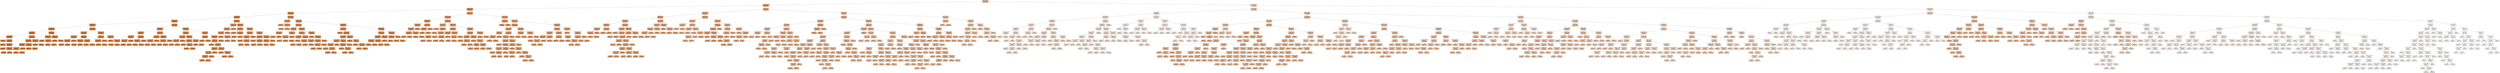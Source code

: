 digraph Tree {
node [shape=box, style="filled, rounded", color="black", fontname=helvetica] ;
edge [fontname=helvetica] ;
0 [label="30yr6mon <= 2.466\nmse = 231618.582\nsamples = 927\nvalue = 1942.379", fillcolor="#e5813971"] ;
1 [label="30yr3mon <= 1.935\nmse = 79060.194\nsamples = 361\nvalue = 2411.596", fillcolor="#e58139b7"] ;
0 -> 1 [labeldistance=2.5, labelangle=45, headlabel="True"] ;
2 [label="30yr6mon <= 1.359\nmse = 20161.508\nsamples = 186\nvalue = 2652.654", fillcolor="#e58139da"] ;
1 -> 2 ;
3 [label="30yr3mon <= 1.182\nmse = 7642.395\nsamples = 120\nvalue = 2740.682", fillcolor="#e58139e7"] ;
2 -> 3 ;
4 [label="vix_close <= 19.891\nmse = 5635.385\nsamples = 79\nvalue = 2778.109", fillcolor="#e58139ed"] ;
3 -> 4 ;
5 [label="30yr3mon <= 1.033\nmse = 2705.031\nsamples = 61\nvalue = 2811.627", fillcolor="#e58139f2"] ;
4 -> 5 ;
6 [label="10yr1mon <= 0.981\nmse = 981.218\nsamples = 30\nvalue = 2856.659", fillcolor="#e58139f8"] ;
5 -> 6 ;
7 [label="30yr1mon <= 1.108\nmse = 308.476\nsamples = 17\nvalue = 2878.925", fillcolor="#e58139fb"] ;
6 -> 7 ;
8 [label="vix_close <= 12.845\nmse = 221.342\nsamples = 12\nvalue = 2885.278", fillcolor="#e58139fc"] ;
7 -> 8 ;
9 [label="10yr3mon <= 0.805\nmse = 102.819\nsamples = 5\nvalue = 2895.785", fillcolor="#e58139fe"] ;
8 -> 9 ;
10 [label="mse = 0.0\nsamples = 1\nvalue = 2869.581", fillcolor="#e58139fa"] ;
9 -> 10 ;
11 [label="30yr3mon <= 0.96\nmse = 19.115\nsamples = 4\nvalue = 2899.06", fillcolor="#e58139fe"] ;
9 -> 11 ;
12 [label="mse = -0.0\nsamples = 1\nvalue = 2893.436", fillcolor="#e58139fe"] ;
11 -> 12 ;
13 [label="30yr6mon <= 0.797\nmse = 0.22\nsamples = 3\nvalue = 2902.435", fillcolor="#e58139ff"] ;
11 -> 13 ;
14 [label="mse = 0.0\nsamples = 1\nvalue = 2901.542", fillcolor="#e58139ff"] ;
13 -> 14 ;
15 [label="30yr3mon <= 0.976\nmse = 0.026\nsamples = 2\nvalue = 2902.658", fillcolor="#e58139ff"] ;
13 -> 15 ;
16 [label="mse = 0.0\nsamples = 1\nvalue = 2902.495", fillcolor="#e58139ff"] ;
15 -> 16 ;
17 [label="mse = 0.0\nsamples = 1\nvalue = 2902.82", fillcolor="#e58139ff"] ;
15 -> 17 ;
18 [label="30yr6mon <= 0.791\nmse = 90.757\nsamples = 7\nvalue = 2873.457", fillcolor="#e58139fb"] ;
8 -> 18 ;
19 [label="10yr3mon <= 0.797\nmse = 42.539\nsamples = 5\nvalue = 2879.639", fillcolor="#e58139fc"] ;
18 -> 19 ;
20 [label="30yr1mon <= 1.09\nmse = 2.815\nsamples = 3\nvalue = 2874.905", fillcolor="#e58139fb"] ;
19 -> 20 ;
21 [label="30yr6mon <= 0.784\nmse = 0.681\nsamples = 2\nvalue = 2873.818", fillcolor="#e58139fb"] ;
20 -> 21 ;
22 [label="mse = 0.0\nsamples = 1\nvalue = 2874.643", fillcolor="#e58139fb"] ;
21 -> 22 ;
23 [label="mse = -0.0\nsamples = 1\nvalue = 2872.993", fillcolor="#e58139fb"] ;
21 -> 23 ;
24 [label="mse = -0.0\nsamples = 1\nvalue = 2877.078", fillcolor="#e58139fb"] ;
20 -> 24 ;
25 [label="30yr3mon <= 0.953\nmse = 18.101\nsamples = 2\nvalue = 2886.739", fillcolor="#e58139fd"] ;
19 -> 25 ;
26 [label="mse = 0.0\nsamples = 1\nvalue = 2882.484", fillcolor="#e58139fc"] ;
25 -> 26 ;
27 [label="mse = 0.0\nsamples = 1\nvalue = 2890.993", fillcolor="#e58139fd"] ;
25 -> 27 ;
28 [label="10yr1mon <= 0.949\nmse = 1.302\nsamples = 2\nvalue = 2863.155", fillcolor="#e58139f9"] ;
18 -> 28 ;
29 [label="mse = 0.0\nsamples = 1\nvalue = 2863.962", fillcolor="#e58139f9"] ;
28 -> 29 ;
30 [label="mse = 0.0\nsamples = 1\nvalue = 2861.541", fillcolor="#e58139f9"] ;
28 -> 30 ;
31 [label="20yr3mon <= 0.94\nmse = 184.016\nsamples = 5\nvalue = 2863.496", fillcolor="#e58139f9"] ;
7 -> 31 ;
32 [label="20yr1mon <= 1.048\nmse = 22.236\nsamples = 3\nvalue = 2852.188", fillcolor="#e58139f8"] ;
31 -> 32 ;
33 [label="mse = 0.0\nsamples = 1\nvalue = 2856.754", fillcolor="#e58139f8"] ;
32 -> 33 ;
34 [label="vix_close <= 12.594\nmse = 2.761\nsamples = 2\nvalue = 2847.621", fillcolor="#e58139f7"] ;
32 -> 34 ;
35 [label="mse = 0.0\nsamples = 1\nvalue = 2845.959", fillcolor="#e58139f7"] ;
34 -> 35 ;
36 [label="mse = 0.0\nsamples = 1\nvalue = 2849.282", fillcolor="#e58139f7"] ;
34 -> 36 ;
37 [label="20yr1mon <= 1.067\nmse = 1.891\nsamples = 2\nvalue = 2878.573", fillcolor="#e58139fb"] ;
31 -> 37 ;
38 [label="mse = 0.0\nsamples = 1\nvalue = 2880.518", fillcolor="#e58139fc"] ;
37 -> 38 ;
39 [label="mse = 0.0\nsamples = 1\nvalue = 2877.601", fillcolor="#e58139fb"] ;
37 -> 39 ;
40 [label="10yr1mon <= 0.996\nmse = 413.784\nsamples = 13\nvalue = 2828.534", fillcolor="#e58139f4"] ;
6 -> 40 ;
41 [label="20yr3mon <= 0.951\nmse = 145.82\nsamples = 7\nvalue = 2845.433", fillcolor="#e58139f7"] ;
40 -> 41 ;
42 [label="30yr3mon <= 1.009\nmse = 14.529\nsamples = 3\nvalue = 2836.899", fillcolor="#e58139f5"] ;
41 -> 42 ;
43 [label="20yr1mon <= 1.058\nmse = 2.392\nsamples = 2\nvalue = 2840.551", fillcolor="#e58139f6"] ;
42 -> 43 ;
44 [label="mse = 0.0\nsamples = 1\nvalue = 2839.457", fillcolor="#e58139f6"] ;
43 -> 44 ;
45 [label="mse = 0.0\nsamples = 1\nvalue = 2842.738", fillcolor="#e58139f6"] ;
43 -> 45 ;
46 [label="mse = 0.0\nsamples = 1\nvalue = 2833.248", fillcolor="#e58139f5"] ;
42 -> 46 ;
47 [label="30yr3mon <= 1.03\nmse = 69.652\nsamples = 4\nvalue = 2858.234", fillcolor="#e58139f8"] ;
41 -> 47 ;
48 [label="30yr1mon <= 1.142\nmse = 17.674\nsamples = 2\nvalue = 2865.727", fillcolor="#e58139fa"] ;
47 -> 48 ;
49 [label="mse = 0.0\nsamples = 1\nvalue = 2869.931", fillcolor="#e58139fa"] ;
48 -> 49 ;
50 [label="mse = 0.0\nsamples = 1\nvalue = 2861.523", fillcolor="#e58139f9"] ;
48 -> 50 ;
51 [label="30yr3mon <= 1.032\nmse = 9.338\nsamples = 2\nvalue = 2850.741", fillcolor="#e58139f7"] ;
47 -> 51 ;
52 [label="mse = 0.0\nsamples = 1\nvalue = 2853.797", fillcolor="#e58139f8"] ;
51 -> 52 ;
53 [label="mse = 0.0\nsamples = 1\nvalue = 2847.685", fillcolor="#e58139f7"] ;
51 -> 53 ;
54 [label="20yr6mon <= 0.782\nmse = 41.655\nsamples = 6\nvalue = 2809.758", fillcolor="#e58139f1"] ;
40 -> 54 ;
55 [label="10yr6mon <= 0.714\nmse = 7.009\nsamples = 3\nvalue = 2818.022", fillcolor="#e58139f3"] ;
54 -> 55 ;
56 [label="30yr6mon <= 0.842\nmse = 2.266\nsamples = 2\nvalue = 2819.681", fillcolor="#e58139f3"] ;
55 -> 56 ;
57 [label="mse = 0.0\nsamples = 1\nvalue = 2821.186", fillcolor="#e58139f3"] ;
56 -> 57 ;
58 [label="mse = -0.0\nsamples = 1\nvalue = 2818.175", fillcolor="#e58139f3"] ;
56 -> 58 ;
59 [label="mse = 0.0\nsamples = 1\nvalue = 2814.706", fillcolor="#e58139f2"] ;
55 -> 59 ;
60 [label="20yr1mon <= 1.072\nmse = 7.75\nsamples = 3\nvalue = 2805.626", fillcolor="#e58139f1"] ;
54 -> 60 ;
61 [label="mse = 0.0\nsamples = 1\nvalue = 2807.426", fillcolor="#e58139f1"] ;
60 -> 61 ;
62 [label="30yr6mon <= 0.849\nmse = 3.801\nsamples = 2\nvalue = 2802.025", fillcolor="#e58139f0"] ;
60 -> 62 ;
63 [label="mse = 0.0\nsamples = 1\nvalue = 2803.974", fillcolor="#e58139f0"] ;
62 -> 63 ;
64 [label="mse = 0.0\nsamples = 1\nvalue = 2800.075", fillcolor="#e58139f0"] ;
62 -> 64 ;
65 [label="20yr1mon <= 1.09\nmse = 562.816\nsamples = 31\nvalue = 2768.596", fillcolor="#e58139eb"] ;
5 -> 65 ;
66 [label="10yr6mon <= 0.716\nmse = 466.146\nsamples = 12\nvalue = 2792.771", fillcolor="#e58139ef"] ;
65 -> 66 ;
67 [label="20yr6mon <= 0.801\nmse = 252.717\nsamples = 6\nvalue = 2813.96", fillcolor="#e58139f2"] ;
66 -> 67 ;
68 [label="10yr3mon <= 0.872\nmse = 66.295\nsamples = 3\nvalue = 2826.15", fillcolor="#e58139f4"] ;
67 -> 68 ;
69 [label="20yr3mon <= 0.969\nmse = 9.156\nsamples = 2\nvalue = 2821.699", fillcolor="#e58139f3"] ;
68 -> 69 ;
70 [label="mse = 0.0\nsamples = 1\nvalue = 2823.839", fillcolor="#e58139f3"] ;
69 -> 70 ;
71 [label="mse = -0.0\nsamples = 1\nvalue = 2817.42", fillcolor="#e58139f2"] ;
69 -> 71 ;
72 [label="mse = 0.0\nsamples = 1\nvalue = 2839.502", fillcolor="#e58139f6"] ;
68 -> 72 ;
73 [label="20yr6mon <= 0.806\nmse = 39.007\nsamples = 3\nvalue = 2797.708", fillcolor="#e58139f0"] ;
67 -> 73 ;
74 [label="vix_close <= 17.938\nmse = 10.172\nsamples = 2\nvalue = 2801.722", fillcolor="#e58139f0"] ;
73 -> 74 ;
75 [label="mse = 0.0\nsamples = 1\nvalue = 2804.911", fillcolor="#e58139f1"] ;
74 -> 75 ;
76 [label="mse = 0.0\nsamples = 1\nvalue = 2798.532", fillcolor="#e58139f0"] ;
74 -> 76 ;
77 [label="mse = 0.0\nsamples = 1\nvalue = 2789.679", fillcolor="#e58139ee"] ;
73 -> 77 ;
78 [label="10yr1mon <= 1.019\nmse = 11.319\nsamples = 6\nvalue = 2776.29", fillcolor="#e58139ec"] ;
66 -> 78 ;
79 [label="10yr1mon <= 1.018\nmse = 4.214\nsamples = 3\nvalue = 2779.296", fillcolor="#e58139ed"] ;
78 -> 79 ;
80 [label="vix_close <= 13.822\nmse = 0.886\nsamples = 2\nvalue = 2778.208", fillcolor="#e58139ed"] ;
79 -> 80 ;
81 [label="mse = 0.0\nsamples = 1\nvalue = 2779.539", fillcolor="#e58139ed"] ;
80 -> 81 ;
82 [label="mse = 0.0\nsamples = 1\nvalue = 2777.542", fillcolor="#e58139ed"] ;
80 -> 82 ;
83 [label="mse = -0.0\nsamples = 1\nvalue = 2782.559", fillcolor="#e58139ed"] ;
79 -> 83 ;
84 [label="20yr1mon <= 1.083\nmse = 3.998\nsamples = 3\nvalue = 2773.886", fillcolor="#e58139ec"] ;
78 -> 84 ;
85 [label="10yr1mon <= 1.021\nmse = 1.191\nsamples = 2\nvalue = 2774.759", fillcolor="#e58139ec"] ;
84 -> 85 ;
86 [label="mse = 0.0\nsamples = 1\nvalue = 2775.85", fillcolor="#e58139ec"] ;
85 -> 86 ;
87 [label="mse = -0.0\nsamples = 1\nvalue = 2773.667", fillcolor="#e58139ec"] ;
85 -> 87 ;
88 [label="mse = -0.0\nsamples = 1\nvalue = 2770.396", fillcolor="#e58139eb"] ;
84 -> 88 ;
89 [label="20yr3mon <= 1.008\nmse = 115.816\nsamples = 19\nvalue = 2755.258", fillcolor="#e58139e9"] ;
65 -> 89 ;
90 [label="30yr1mon <= 1.175\nmse = 41.515\nsamples = 8\nvalue = 2765.73", fillcolor="#e58139eb"] ;
89 -> 90 ;
91 [label="30yr6mon <= 0.883\nmse = 19.991\nsamples = 3\nvalue = 2770.536", fillcolor="#e58139ec"] ;
90 -> 91 ;
92 [label="vix_close <= 13.701\nmse = 0.217\nsamples = 2\nvalue = 2766.676", fillcolor="#e58139eb"] ;
91 -> 92 ;
93 [label="mse = 0.0\nsamples = 1\nvalue = 2766.21", fillcolor="#e58139eb"] ;
92 -> 93 ;
94 [label="mse = -0.0\nsamples = 1\nvalue = 2767.142", fillcolor="#e58139eb"] ;
92 -> 94 ;
95 [label="mse = 0.0\nsamples = 1\nvalue = 2775.683", fillcolor="#e58139ec"] ;
91 -> 95 ;
96 [label="vix_close <= 13.755\nmse = 8.236\nsamples = 5\nvalue = 2760.123", fillcolor="#e58139ea"] ;
90 -> 96 ;
97 [label="30yr3mon <= 1.066\nmse = 2.33\nsamples = 3\nvalue = 2761.898", fillcolor="#e58139ea"] ;
96 -> 97 ;
98 [label="mse = 0.0\nsamples = 1\nvalue = 2764.09", fillcolor="#e58139eb"] ;
97 -> 98 ;
99 [label="10yr1mon <= 1.061\nmse = 0.97\nsamples = 2\nvalue = 2761.167", fillcolor="#e58139ea"] ;
97 -> 99 ;
100 [label="mse = 0.0\nsamples = 1\nvalue = 2761.863", fillcolor="#e58139ea"] ;
99 -> 100 ;
101 [label="mse = 0.0\nsamples = 1\nvalue = 2759.774", fillcolor="#e58139ea"] ;
99 -> 101 ;
102 [label="20yr3mon <= 0.99\nmse = 1.152\nsamples = 2\nvalue = 2756.574", fillcolor="#e58139e9"] ;
96 -> 102 ;
103 [label="mse = 0.0\nsamples = 1\nvalue = 2755.5", fillcolor="#e58139e9"] ;
102 -> 103 ;
104 [label="mse = 0.0\nsamples = 1\nvalue = 2757.647", fillcolor="#e58139ea"] ;
102 -> 104 ;
105 [label="30yr1mon <= 1.22\nmse = 14.702\nsamples = 11\nvalue = 2746.75", fillcolor="#e58139e8"] ;
89 -> 105 ;
106 [label="20yr3mon <= 1.01\nmse = 1.533\nsamples = 2\nvalue = 2753.207", fillcolor="#e58139e9"] ;
105 -> 106 ;
107 [label="mse = 0.0\nsamples = 1\nvalue = 2754.445", fillcolor="#e58139e9"] ;
106 -> 107 ;
108 [label="mse = -0.0\nsamples = 1\nvalue = 2751.969", fillcolor="#e58139e9"] ;
106 -> 108 ;
109 [label="vix_close <= 14.002\nmse = 0.561\nsamples = 9\nvalue = 2744.598", fillcolor="#e58139e8"] ;
105 -> 109 ;
110 [label="20yr6mon <= 0.873\nmse = 0.154\nsamples = 8\nvalue = 2744.403", fillcolor="#e58139e8"] ;
109 -> 110 ;
111 [label="mse = 0.0\nsamples = 1\nvalue = 2744.867", fillcolor="#e58139e8"] ;
110 -> 111 ;
112 [label="vix_close <= 13.394\nmse = 0.13\nsamples = 7\nvalue = 2744.299", fillcolor="#e58139e8"] ;
110 -> 112 ;
113 [label="30yr1mon <= 1.341\nmse = 0.12\nsamples = 4\nvalue = 2744.507", fillcolor="#e58139e8"] ;
112 -> 113 ;
114 [label="20yr1mon <= 1.26\nmse = 0.058\nsamples = 3\nvalue = 2744.643", fillcolor="#e58139e8"] ;
113 -> 114 ;
115 [label="vix_close <= 13.266\nmse = 0.012\nsamples = 2\nvalue = 2744.515", fillcolor="#e58139e8"] ;
114 -> 115 ;
116 [label="mse = 0.0\nsamples = 1\nvalue = 2744.672", fillcolor="#e58139e8"] ;
115 -> 116 ;
117 [label="mse = -0.0\nsamples = 1\nvalue = 2744.436", fillcolor="#e58139e8"] ;
115 -> 117 ;
118 [label="mse = -0.0\nsamples = 1\nvalue = 2745.027", fillcolor="#e58139e8"] ;
114 -> 118 ;
119 [label="mse = -0.0\nsamples = 1\nvalue = 2743.966", fillcolor="#e58139e8"] ;
113 -> 119 ;
120 [label="10yr6mon <= 0.824\nmse = 0.02\nsamples = 3\nvalue = 2744.039", fillcolor="#e58139e8"] ;
112 -> 120 ;
121 [label="mse = 0.0\nsamples = 1\nvalue = 2744.236", fillcolor="#e58139e8"] ;
120 -> 121 ;
122 [label="20yr1mon <= 1.237\nmse = 0.009\nsamples = 2\nvalue = 2743.974", fillcolor="#e58139e8"] ;
120 -> 122 ;
123 [label="mse = 0.0\nsamples = 1\nvalue = 2743.837", fillcolor="#e58139e8"] ;
122 -> 123 ;
124 [label="mse = 0.0\nsamples = 1\nvalue = 2744.042", fillcolor="#e58139e8"] ;
122 -> 124 ;
125 [label="mse = -0.0\nsamples = 1\nvalue = 2746.747", fillcolor="#e58139e8"] ;
109 -> 125 ;
126 [label="10yr1mon <= 0.704\nmse = 2108.024\nsamples = 18\nvalue = 2685.933", fillcolor="#e58139df"] ;
4 -> 126 ;
127 [label="20yr6mon <= 0.636\nmse = 843.767\nsamples = 5\nvalue = 2607.34", fillcolor="#e58139d3"] ;
126 -> 127 ;
128 [label="30yr1mon <= 0.924\nmse = 232.637\nsamples = 4\nvalue = 2623.804", fillcolor="#e58139d6"] ;
127 -> 128 ;
129 [label="vix_close <= 22.526\nmse = 62.867\nsamples = 3\nvalue = 2617.052", fillcolor="#e58139d5"] ;
128 -> 129 ;
130 [label="mse = 0.0\nsamples = 1\nvalue = 2629.767", fillcolor="#e58139d7"] ;
129 -> 130 ;
131 [label="10yr6mon <= 0.389\nmse = 11.969\nsamples = 2\nvalue = 2612.814", fillcolor="#e58139d4"] ;
129 -> 131 ;
132 [label="mse = 0.0\nsamples = 1\nvalue = 2607.921", fillcolor="#e58139d4"] ;
131 -> 132 ;
133 [label="mse = 0.0\nsamples = 1\nvalue = 2615.26", fillcolor="#e58139d5"] ;
131 -> 133 ;
134 [label="mse = -0.0\nsamples = 1\nvalue = 2650.811", fillcolor="#e58139da"] ;
128 -> 134 ;
135 [label="mse = 0.0\nsamples = 1\nvalue = 2566.182", fillcolor="#e58139cd"] ;
127 -> 135 ;
136 [label="10yr3mon <= 0.677\nmse = 248.23\nsamples = 13\nvalue = 2707.94", fillcolor="#e58139e2"] ;
126 -> 136 ;
137 [label="10yr3mon <= 0.633\nmse = 174.323\nsamples = 3\nvalue = 2686.824", fillcolor="#e58139df"] ;
136 -> 137 ;
138 [label="mse = 0.0\nsamples = 1\nvalue = 2666.237", fillcolor="#e58139dc"] ;
137 -> 138 ;
139 [label="20yr6mon <= 0.667\nmse = 6.705\nsamples = 2\nvalue = 2695.059", fillcolor="#e58139e0"] ;
137 -> 139 ;
140 [label="mse = 0.0\nsamples = 1\nvalue = 2693.764", fillcolor="#e58139e0"] ;
139 -> 140 ;
141 [label="mse = -0.0\nsamples = 1\nvalue = 2700.238", fillcolor="#e58139e1"] ;
139 -> 141 ;
142 [label="10yr6mon <= 0.592\nmse = 36.154\nsamples = 10\nvalue = 2716.151", fillcolor="#e58139e3"] ;
136 -> 142 ;
143 [label="30yr6mon <= 0.814\nmse = 1.352\nsamples = 4\nvalue = 2709.419", fillcolor="#e58139e3"] ;
142 -> 143 ;
144 [label="10yr1mon <= 0.816\nmse = 0.014\nsamples = 3\nvalue = 2708.415", fillcolor="#e58139e2"] ;
143 -> 144 ;
145 [label="mse = 0.0\nsamples = 1\nvalue = 2708.521", fillcolor="#e58139e2"] ;
144 -> 145 ;
146 [label="10yr1mon <= 0.826\nmse = 0.014\nsamples = 2\nvalue = 2708.38", fillcolor="#e58139e2"] ;
144 -> 146 ;
147 [label="mse = 0.0\nsamples = 1\nvalue = 2708.211", fillcolor="#e58139e2"] ;
146 -> 147 ;
148 [label="mse = 0.0\nsamples = 1\nvalue = 2708.465", fillcolor="#e58139e2"] ;
146 -> 148 ;
149 [label="mse = -0.0\nsamples = 1\nvalue = 2710.758", fillcolor="#e58139e3"] ;
143 -> 149 ;
150 [label="10yr1mon <= 0.919\nmse = 11.113\nsamples = 6\nvalue = 2720.435", fillcolor="#e58139e4"] ;
142 -> 150 ;
151 [label="10yr1mon <= 0.896\nmse = 0.843\nsamples = 3\nvalue = 2717.588", fillcolor="#e58139e4"] ;
150 -> 151 ;
152 [label="mse = 0.0\nsamples = 1\nvalue = 2716.955", fillcolor="#e58139e4"] ;
151 -> 152 ;
153 [label="20yr3mon <= 0.912\nmse = 0.129\nsamples = 2\nvalue = 2718.853", fillcolor="#e58139e4"] ;
151 -> 153 ;
154 [label="mse = 0.0\nsamples = 1\nvalue = 2719.213", fillcolor="#e58139e4"] ;
153 -> 154 ;
155 [label="mse = -0.0\nsamples = 1\nvalue = 2718.493", fillcolor="#e58139e4"] ;
153 -> 155 ;
156 [label="30yr1mon <= 1.157\nmse = 2.039\nsamples = 3\nvalue = 2723.851", fillcolor="#e58139e5"] ;
150 -> 156 ;
157 [label="30yr3mon <= 1.01\nmse = 0.012\nsamples = 2\nvalue = 2722.687", fillcolor="#e58139e4"] ;
156 -> 157 ;
158 [label="mse = 0.0\nsamples = 1\nvalue = 2722.532", fillcolor="#e58139e4"] ;
157 -> 158 ;
159 [label="mse = 0.0\nsamples = 1\nvalue = 2722.765", fillcolor="#e58139e4"] ;
157 -> 159 ;
160 [label="mse = 0.0\nsamples = 1\nvalue = 2725.597", fillcolor="#e58139e5"] ;
156 -> 160 ;
161 [label="20yr1mon <= 1.253\nmse = 4761.756\nsamples = 41\nvalue = 2678.304", fillcolor="#e58139de"] ;
3 -> 161 ;
162 [label="20yr1mon <= 1.107\nmse = 406.883\nsamples = 3\nvalue = 2466.804", fillcolor="#e58139bf"] ;
161 -> 162 ;
163 [label="mse = 0.0\nsamples = 1\nvalue = 2498.726", fillcolor="#e58139c3"] ;
162 -> 163 ;
164 [label="10yr1mon <= 0.989\nmse = 190.176\nsamples = 2\nvalue = 2458.824", fillcolor="#e58139be"] ;
162 -> 164 ;
165 [label="mse = -0.0\nsamples = 1\nvalue = 2466.786", fillcolor="#e58139bf"] ;
164 -> 165 ;
166 [label="mse = 0.0\nsamples = 1\nvalue = 2434.938", fillcolor="#e58139ba"] ;
164 -> 166 ;
167 [label="10yr1mon <= 1.241\nmse = 1499.422\nsamples = 38\nvalue = 2694.087", fillcolor="#e58139e0"] ;
161 -> 167 ;
168 [label="vix_close <= 13.677\nmse = 479.307\nsamples = 16\nvalue = 2658.361", fillcolor="#e58139db"] ;
167 -> 168 ;
169 [label="30yr3mon <= 1.48\nmse = 79.034\nsamples = 5\nvalue = 2628.588", fillcolor="#e58139d7"] ;
168 -> 169 ;
170 [label="10yr3mon <= 1.069\nmse = 29.853\nsamples = 2\nvalue = 2642.678", fillcolor="#e58139d9"] ;
169 -> 170 ;
171 [label="mse = 0.0\nsamples = 1\nvalue = 2648.142", fillcolor="#e58139d9"] ;
170 -> 171 ;
172 [label="mse = 0.0\nsamples = 1\nvalue = 2637.214", fillcolor="#e58139d8"] ;
170 -> 172 ;
173 [label="20yr3mon <= 1.307\nmse = 7.193\nsamples = 3\nvalue = 2623.891", fillcolor="#e58139d6"] ;
169 -> 173 ;
174 [label="10yr6mon <= 0.925\nmse = 1.446\nsamples = 2\nvalue = 2624.986", fillcolor="#e58139d6"] ;
173 -> 174 ;
175 [label="mse = 0.0\nsamples = 1\nvalue = 2627.391", fillcolor="#e58139d6"] ;
174 -> 175 ;
176 [label="mse = -0.0\nsamples = 1\nvalue = 2624.384", fillcolor="#e58139d6"] ;
174 -> 176 ;
177 [label="mse = -0.0\nsamples = 1\nvalue = 2618.419", fillcolor="#e58139d5"] ;
173 -> 177 ;
178 [label="20yr6mon <= 0.988\nmse = 143.02\nsamples = 11\nvalue = 2670.27", fillcolor="#e58139dd"] ;
168 -> 178 ;
179 [label="20yr6mon <= 0.982\nmse = 66.92\nsamples = 6\nvalue = 2660.366", fillcolor="#e58139db"] ;
178 -> 179 ;
180 [label="30yr6mon <= 1.094\nmse = 2.359\nsamples = 2\nvalue = 2648.254", fillcolor="#e58139d9"] ;
179 -> 180 ;
181 [label="mse = 0.0\nsamples = 1\nvalue = 2650.426", fillcolor="#e58139da"] ;
180 -> 181 ;
182 [label="mse = -0.0\nsamples = 1\nvalue = 2647.168", fillcolor="#e58139d9"] ;
180 -> 182 ;
183 [label="20yr3mon <= 1.172\nmse = 4.777\nsamples = 4\nvalue = 2665.557", fillcolor="#e58139dc"] ;
179 -> 183 ;
184 [label="30yr6mon <= 1.095\nmse = 1.373\nsamples = 2\nvalue = 2663.866", fillcolor="#e58139dc"] ;
183 -> 184 ;
185 [label="mse = 0.0\nsamples = 1\nvalue = 2665.038", fillcolor="#e58139dc"] ;
184 -> 185 ;
186 [label="mse = 0.0\nsamples = 1\nvalue = 2662.694", fillcolor="#e58139dc"] ;
184 -> 186 ;
187 [label="30yr6mon <= 1.097\nmse = 0.423\nsamples = 2\nvalue = 2667.811", fillcolor="#e58139dc"] ;
183 -> 187 ;
188 [label="mse = 0.0\nsamples = 1\nvalue = 2668.271", fillcolor="#e58139dc"] ;
187 -> 188 ;
189 [label="mse = 0.0\nsamples = 1\nvalue = 2666.891", fillcolor="#e58139dc"] ;
187 -> 189 ;
190 [label="10yr3mon <= 1.076\nmse = 22.945\nsamples = 5\nvalue = 2680.174", fillcolor="#e58139de"] ;
178 -> 190 ;
191 [label="mse = 0.0\nsamples = 1\nvalue = 2671.84", fillcolor="#e58139dd"] ;
190 -> 191 ;
192 [label="10yr1mon <= 1.201\nmse = 6.978\nsamples = 4\nvalue = 2682.257", fillcolor="#e58139de"] ;
190 -> 192 ;
193 [label="10yr3mon <= 1.101\nmse = 1.338\nsamples = 3\nvalue = 2680.846", fillcolor="#e58139de"] ;
192 -> 193 ;
194 [label="10yr6mon <= 0.899\nmse = 0.4\nsamples = 2\nvalue = 2680.398", fillcolor="#e58139de"] ;
193 -> 194 ;
195 [label="mse = 0.0\nsamples = 1\nvalue = 2679.133", fillcolor="#e58139de"] ;
194 -> 195 ;
196 [label="mse = -0.0\nsamples = 1\nvalue = 2680.714", fillcolor="#e58139de"] ;
194 -> 196 ;
197 [label="mse = -0.0\nsamples = 1\nvalue = 2683.088", fillcolor="#e58139df"] ;
193 -> 197 ;
198 [label="mse = 0.0\nsamples = 1\nvalue = 2686.491", fillcolor="#e58139df"] ;
192 -> 198 ;
199 [label="30yr6mon <= 1.291\nmse = 657.526\nsamples = 22\nvalue = 2719.737", fillcolor="#e58139e4"] ;
167 -> 199 ;
200 [label="20yr1mon <= 1.329\nmse = 154.779\nsamples = 13\nvalue = 2701.137", fillcolor="#e58139e1"] ;
199 -> 200 ;
201 [label="mse = 0.0\nsamples = 1\nvalue = 2718.458", fillcolor="#e58139e4"] ;
200 -> 201 ;
202 [label="30yr3mon <= 1.407\nmse = 124.363\nsamples = 12\nvalue = 2698.402", fillcolor="#e58139e1"] ;
200 -> 202 ;
203 [label="10yr1mon <= 1.276\nmse = 62.757\nsamples = 8\nvalue = 2693.235", fillcolor="#e58139e0"] ;
202 -> 203 ;
204 [label="10yr1mon <= 1.275\nmse = 3.85\nsamples = 4\nvalue = 2700.631", fillcolor="#e58139e1"] ;
203 -> 204 ;
205 [label="10yr1mon <= 1.259\nmse = 2.115\nsamples = 3\nvalue = 2701.277", fillcolor="#e58139e1"] ;
204 -> 205 ;
206 [label="mse = 0.0\nsamples = 1\nvalue = 2698.369", fillcolor="#e58139e1"] ;
205 -> 206 ;
207 [label="30yr6mon <= 1.133\nmse = 0.0\nsamples = 2\nvalue = 2702.004", fillcolor="#e58139e1"] ;
205 -> 207 ;
208 [label="mse = 0.0\nsamples = 1\nvalue = 2701.993", fillcolor="#e58139e1"] ;
207 -> 208 ;
209 [label="mse = 0.0\nsamples = 1\nvalue = 2702.038", fillcolor="#e58139e1"] ;
207 -> 209 ;
210 [label="mse = -0.0\nsamples = 1\nvalue = 2697.4", fillcolor="#e58139e1"] ;
204 -> 210 ;
211 [label="30yr6mon <= 1.09\nmse = 35.13\nsamples = 4\nvalue = 2687.687", fillcolor="#e58139df"] ;
203 -> 211 ;
212 [label="20yr3mon <= 1.168\nmse = 5.015\nsamples = 3\nvalue = 2692.069", fillcolor="#e58139e0"] ;
211 -> 212 ;
213 [label="mse = 0.0\nsamples = 1\nvalue = 2694.783", fillcolor="#e58139e0"] ;
212 -> 213 ;
214 [label="vix_close <= 14.852\nmse = 0.17\nsamples = 2\nvalue = 2690.259", fillcolor="#e58139e0"] ;
212 -> 214 ;
215 [label="mse = 0.0\nsamples = 1\nvalue = 2690.843", fillcolor="#e58139e0"] ;
214 -> 215 ;
216 [label="mse = 0.0\nsamples = 1\nvalue = 2689.967", fillcolor="#e58139e0"] ;
214 -> 216 ;
217 [label="mse = 0.0\nsamples = 1\nvalue = 2680.385", fillcolor="#e58139de"] ;
211 -> 217 ;
218 [label="10yr1mon <= 1.308\nmse = 12.786\nsamples = 4\nvalue = 2712.869", fillcolor="#e58139e3"] ;
202 -> 218 ;
219 [label="mse = 0.0\nsamples = 1\nvalue = 2705.964", fillcolor="#e58139e2"] ;
218 -> 219 ;
220 [label="10yr6mon <= 0.99\nmse = 1.08\nsamples = 3\nvalue = 2714.596", fillcolor="#e58139e3"] ;
218 -> 220 ;
221 [label="mse = 0.0\nsamples = 1\nvalue = 2712.866", fillcolor="#e58139e3"] ;
220 -> 221 ;
222 [label="20yr6mon <= 1.161\nmse = 0.111\nsamples = 2\nvalue = 2715.172", fillcolor="#e58139e3"] ;
220 -> 222 ;
223 [label="mse = 0.0\nsamples = 1\nvalue = 2714.702", fillcolor="#e58139e3"] ;
222 -> 223 ;
224 [label="mse = 0.0\nsamples = 1\nvalue = 2715.408", fillcolor="#e58139e3"] ;
222 -> 224 ;
225 [label="vix_close <= 19.605\nmse = 281.002\nsamples = 9\nvalue = 2743.808", fillcolor="#e58139e8"] ;
199 -> 225 ;
226 [label="10yr6mon <= 1.049\nmse = 20.672\nsamples = 6\nvalue = 2754.215", fillcolor="#e58139e9"] ;
225 -> 226 ;
227 [label="20yr6mon <= 1.183\nmse = 4.099\nsamples = 4\nvalue = 2756.044", fillcolor="#e58139e9"] ;
226 -> 227 ;
228 [label="30yr1mon <= 1.642\nmse = 0.086\nsamples = 2\nvalue = 2757.665", fillcolor="#e58139ea"] ;
227 -> 228 ;
229 [label="mse = 0.0\nsamples = 1\nvalue = 2757.873", fillcolor="#e58139ea"] ;
228 -> 229 ;
230 [label="mse = 0.0\nsamples = 1\nvalue = 2757.251", fillcolor="#e58139ea"] ;
228 -> 230 ;
231 [label="10yr6mon <= 1.042\nmse = 0.264\nsamples = 2\nvalue = 2753.613", fillcolor="#e58139e9"] ;
227 -> 231 ;
232 [label="mse = 0.0\nsamples = 1\nvalue = 2754.127", fillcolor="#e58139e9"] ;
231 -> 232 ;
233 [label="mse = -0.0\nsamples = 1\nvalue = 2753.099", fillcolor="#e58139e9"] ;
231 -> 233 ;
234 [label="30yr1mon <= 1.701\nmse = 3.167\nsamples = 2\nvalue = 2745.07", fillcolor="#e58139e8"] ;
226 -> 234 ;
235 [label="mse = 0.0\nsamples = 1\nvalue = 2746.849", fillcolor="#e58139e8"] ;
234 -> 235 ;
236 [label="mse = -0.0\nsamples = 1\nvalue = 2743.29", fillcolor="#e58139e7"] ;
234 -> 236 ;
237 [label="10yr1mon <= 1.417\nmse = 21.975\nsamples = 3\nvalue = 2718.831", fillcolor="#e58139e4"] ;
225 -> 237 ;
238 [label="20yr6mon <= 1.191\nmse = 1.02\nsamples = 2\nvalue = 2716.531", fillcolor="#e58139e4"] ;
237 -> 238 ;
239 [label="mse = 0.0\nsamples = 1\nvalue = 2714.781", fillcolor="#e58139e3"] ;
238 -> 239 ;
240 [label="mse = 0.0\nsamples = 1\nvalue = 2717.114", fillcolor="#e58139e4"] ;
238 -> 240 ;
241 [label="mse = 0.0\nsamples = 1\nvalue = 2728.03", fillcolor="#e58139e5"] ;
237 -> 241 ;
242 [label="30yr6mon <= 1.625\nmse = 3378.622\nsamples = 66\nvalue = 2493.207", fillcolor="#e58139c3"] ;
2 -> 242 ;
243 [label="10yr6mon <= 1.032\nmse = 1942.926\nsamples = 29\nvalue = 2544.755", fillcolor="#e58139ca"] ;
242 -> 243 ;
244 [label="10yr1mon <= 1.293\nmse = 297.582\nsamples = 8\nvalue = 2595.068", fillcolor="#e58139d2"] ;
243 -> 244 ;
245 [label="30yr1mon <= 1.712\nmse = 40.997\nsamples = 5\nvalue = 2607.495", fillcolor="#e58139d3"] ;
244 -> 245 ;
246 [label="30yr3mon <= 1.528\nmse = 12.535\nsamples = 4\nvalue = 2610.74", fillcolor="#e58139d4"] ;
245 -> 246 ;
247 [label="vix_close <= 10.538\nmse = 2.274\nsamples = 2\nvalue = 2613.942", fillcolor="#e58139d4"] ;
246 -> 247 ;
248 [label="mse = 0.0\nsamples = 1\nvalue = 2611.81", fillcolor="#e58139d4"] ;
247 -> 248 ;
249 [label="mse = 0.0\nsamples = 1\nvalue = 2615.009", fillcolor="#e58139d5"] ;
247 -> 249 ;
250 [label="20yr6mon <= 1.193\nmse = 2.284\nsamples = 2\nvalue = 2607.537", fillcolor="#e58139d3"] ;
246 -> 250 ;
251 [label="mse = 0.0\nsamples = 1\nvalue = 2609.674", fillcolor="#e58139d4"] ;
250 -> 251 ;
252 [label="mse = -0.0\nsamples = 1\nvalue = 2606.469", fillcolor="#e58139d3"] ;
250 -> 252 ;
253 [label="mse = 0.0\nsamples = 1\nvalue = 2597.759", fillcolor="#e58139d2"] ;
245 -> 253 ;
254 [label="10yr3mon <= 1.179\nmse = 65.687\nsamples = 3\nvalue = 2575.184", fillcolor="#e58139cf"] ;
244 -> 254 ;
255 [label="20yr3mon <= 1.43\nmse = 1.099\nsamples = 2\nvalue = 2581.769", fillcolor="#e58139d0"] ;
254 -> 255 ;
256 [label="mse = 0.0\nsamples = 1\nvalue = 2583.251", fillcolor="#e58139d0"] ;
255 -> 256 ;
257 [label="mse = 0.0\nsamples = 1\nvalue = 2581.027", fillcolor="#e58139d0"] ;
255 -> 257 ;
258 [label="mse = 0.0\nsamples = 1\nvalue = 2565.308", fillcolor="#e58139cd"] ;
254 -> 258 ;
259 [label="20yr1mon <= 1.558\nmse = 1234.073\nsamples = 21\nvalue = 2525.517", fillcolor="#e58139c7"] ;
243 -> 259 ;
260 [label="30yr3mon <= 1.652\nmse = 1231.16\nsamples = 5\nvalue = 2473.941", fillcolor="#e58139c0"] ;
259 -> 260 ;
261 [label="mse = 0.0\nsamples = 1\nvalue = 2397.501", fillcolor="#e58139b5"] ;
260 -> 261 ;
262 [label="10yr3mon <= 1.158\nmse = 75.071\nsamples = 4\nvalue = 2489.229", fillcolor="#e58139c2"] ;
260 -> 262 ;
263 [label="mse = 0.0\nsamples = 1\nvalue = 2473.991", fillcolor="#e58139c0"] ;
262 -> 263 ;
264 [label="10yr3mon <= 1.169\nmse = 21.283\nsamples = 3\nvalue = 2493.038", fillcolor="#e58139c3"] ;
262 -> 264 ;
265 [label="vix_close <= 10.627\nmse = 3.242\nsamples = 2\nvalue = 2488.604", fillcolor="#e58139c2"] ;
264 -> 265 ;
266 [label="mse = 0.0\nsamples = 1\nvalue = 2490.404", fillcolor="#e58139c2"] ;
265 -> 266 ;
267 [label="mse = -0.0\nsamples = 1\nvalue = 2486.803", fillcolor="#e58139c2"] ;
265 -> 267 ;
268 [label="mse = -0.0\nsamples = 1\nvalue = 2497.472", fillcolor="#e58139c3"] ;
264 -> 268 ;
269 [label="10yr1mon <= 1.323\nmse = 542.518\nsamples = 16\nvalue = 2536.57", fillcolor="#e58139c9"] ;
259 -> 269 ;
270 [label="vix_close <= 10.093\nmse = 47.748\nsamples = 6\nvalue = 2520.945", fillcolor="#e58139c7"] ;
269 -> 270 ;
271 [label="vix_close <= 10.041\nmse = 10.746\nsamples = 3\nvalue = 2529.549", fillcolor="#e58139c8"] ;
270 -> 271 ;
272 [label="20yr6mon <= 1.386\nmse = 3.137\nsamples = 2\nvalue = 2530.984", fillcolor="#e58139c8"] ;
271 -> 272 ;
273 [label="mse = 0.0\nsamples = 1\nvalue = 2529.961", fillcolor="#e58139c8"] ;
272 -> 273 ;
274 [label="mse = 0.0\nsamples = 1\nvalue = 2534.051", fillcolor="#e58139c9"] ;
272 -> 274 ;
275 [label="mse = -0.0\nsamples = 1\nvalue = 2523.809", fillcolor="#e58139c7"] ;
271 -> 275 ;
276 [label="vix_close <= 10.199\nmse = 10.738\nsamples = 3\nvalue = 2516.644", fillcolor="#e58139c6"] ;
270 -> 276 ;
277 [label="30yr3mon <= 1.75\nmse = 2.428\nsamples = 2\nvalue = 2518.127", fillcolor="#e58139c6"] ;
276 -> 277 ;
278 [label="mse = 0.0\nsamples = 1\nvalue = 2516.92", fillcolor="#e58139c6"] ;
277 -> 278 ;
279 [label="mse = 0.0\nsamples = 1\nvalue = 2520.138", fillcolor="#e58139c7"] ;
277 -> 279 ;
280 [label="mse = 0.0\nsamples = 1\nvalue = 2510.712", fillcolor="#e58139c5"] ;
276 -> 280 ;
281 [label="vix_close <= 12.559\nmse = 506.734\nsamples = 10\nvalue = 2554.597", fillcolor="#e58139cc"] ;
269 -> 281 ;
282 [label="10yr3mon <= 1.217\nmse = 111.122\nsamples = 8\nvalue = 2563.013", fillcolor="#e58139cd"] ;
281 -> 282 ;
283 [label="vix_close <= 10.411\nmse = 8.074\nsamples = 3\nvalue = 2574.601", fillcolor="#e58139cf"] ;
282 -> 283 ;
284 [label="mse = 0.0\nsamples = 1\nvalue = 2570.198", fillcolor="#e58139ce"] ;
283 -> 284 ;
285 [label="30yr3mon <= 1.673\nmse = 2.151\nsamples = 2\nvalue = 2576.069", fillcolor="#e58139cf"] ;
283 -> 285 ;
286 [label="mse = 0.0\nsamples = 1\nvalue = 2577.106", fillcolor="#e58139cf"] ;
285 -> 286 ;
287 [label="mse = 0.0\nsamples = 1\nvalue = 2573.995", fillcolor="#e58139cf"] ;
285 -> 287 ;
288 [label="30yr3mon <= 1.699\nmse = 49.422\nsamples = 5\nvalue = 2556.391", fillcolor="#e58139cc"] ;
282 -> 288 ;
289 [label="mse = 0.0\nsamples = 1\nvalue = 2542.683", fillcolor="#e58139ca"] ;
288 -> 289 ;
290 [label="30yr6mon <= 1.611\nmse = 21.121\nsamples = 4\nvalue = 2558.676", fillcolor="#e58139cc"] ;
288 -> 290 ;
291 [label="30yr6mon <= 1.6\nmse = 4.683\nsamples = 2\nvalue = 2562.882", fillcolor="#e58139cd"] ;
290 -> 291 ;
292 [label="mse = 0.0\nsamples = 1\nvalue = 2565.942", fillcolor="#e58139cd"] ;
291 -> 292 ;
293 [label="mse = -0.0\nsamples = 1\nvalue = 2561.351", fillcolor="#e58139cd"] ;
291 -> 293 ;
294 [label="30yr1mon <= 1.867\nmse = 2.181\nsamples = 2\nvalue = 2554.47", fillcolor="#e58139cc"] ;
290 -> 294 ;
295 [label="mse = 0.0\nsamples = 1\nvalue = 2555.514", fillcolor="#e58139cc"] ;
294 -> 295 ;
296 [label="mse = -0.0\nsamples = 1\nvalue = 2552.381", fillcolor="#e58139cb"] ;
294 -> 296 ;
297 [label="10yr6mon <= 1.083\nmse = 150.782\nsamples = 2\nvalue = 2508.312", fillcolor="#e58139c5"] ;
281 -> 297 ;
298 [label="mse = 0.0\nsamples = 1\nvalue = 2520.592", fillcolor="#e58139c7"] ;
297 -> 298 ;
299 [label="mse = -0.0\nsamples = 1\nvalue = 2496.033", fillcolor="#e58139c3"] ;
297 -> 299 ;
300 [label="vix_close <= 10.178\nmse = 719.416\nsamples = 37\nvalue = 2452.144", fillcolor="#e58139bd"] ;
242 -> 300 ;
301 [label="20yr3mon <= 1.548\nmse = 1.258\nsamples = 2\nvalue = 2540.906", fillcolor="#e58139ca"] ;
300 -> 301 ;
302 [label="mse = 0.0\nsamples = 1\nvalue = 2539.319", fillcolor="#e58139c9"] ;
301 -> 302 ;
303 [label="mse = 0.0\nsamples = 1\nvalue = 2541.699", fillcolor="#e58139ca"] ;
301 -> 303 ;
304 [label="20yr1mon <= 1.691\nmse = 313.207\nsamples = 35\nvalue = 2447.389", fillcolor="#e58139bc"] ;
300 -> 304 ;
305 [label="20yr1mon <= 1.667\nmse = 33.832\nsamples = 21\nvalue = 2459.808", fillcolor="#e58139be"] ;
304 -> 305 ;
306 [label="20yr3mon <= 1.492\nmse = 14.626\nsamples = 17\nvalue = 2461.877", fillcolor="#e58139be"] ;
305 -> 306 ;
307 [label="20yr6mon <= 1.38\nmse = 3.174\nsamples = 3\nvalue = 2468.512", fillcolor="#e58139bf"] ;
306 -> 307 ;
308 [label="20yr6mon <= 1.378\nmse = 0.638\nsamples = 2\nvalue = 2469.684", fillcolor="#e58139bf"] ;
307 -> 308 ;
309 [label="mse = 0.0\nsamples = 1\nvalue = 2470.145", fillcolor="#e58139bf"] ;
308 -> 309 ;
310 [label="mse = 0.0\nsamples = 1\nvalue = 2468.301", fillcolor="#e58139bf"] ;
308 -> 310 ;
311 [label="mse = -0.0\nsamples = 1\nvalue = 2466.167", fillcolor="#e58139bf"] ;
307 -> 311 ;
312 [label="20yr3mon <= 1.554\nmse = 3.134\nsamples = 14\nvalue = 2460.146", fillcolor="#e58139be"] ;
306 -> 312 ;
313 [label="30yr1mon <= 1.838\nmse = 1.46\nsamples = 13\nvalue = 2460.675", fillcolor="#e58139be"] ;
312 -> 313 ;
314 [label="10yr1mon <= 1.197\nmse = 1.619\nsamples = 7\nvalue = 2460.068", fillcolor="#e58139be"] ;
313 -> 314 ;
315 [label="mse = 0.0\nsamples = 1\nvalue = 2462.411", fillcolor="#e58139be"] ;
314 -> 315 ;
316 [label="20yr3mon <= 1.517\nmse = 0.308\nsamples = 6\nvalue = 2459.482", fillcolor="#e58139be"] ;
314 -> 316 ;
317 [label="10yr6mon <= 1.069\nmse = 0.063\nsamples = 3\nvalue = 2458.983", fillcolor="#e58139be"] ;
316 -> 317 ;
318 [label="mse = 0.0\nsamples = 1\nvalue = 2459.267", fillcolor="#e58139be"] ;
317 -> 318 ;
319 [label="10yr1mon <= 1.213\nmse = 0.048\nsamples = 2\nvalue = 2458.889", fillcolor="#e58139be"] ;
317 -> 319 ;
320 [label="mse = 0.0\nsamples = 1\nvalue = 2458.733", fillcolor="#e58139be"] ;
319 -> 320 ;
321 [label="mse = 0.0\nsamples = 1\nvalue = 2459.2", fillcolor="#e58139be"] ;
319 -> 321 ;
322 [label="30yr1mon <= 1.823\nmse = 0.054\nsamples = 3\nvalue = 2459.981", fillcolor="#e58139be"] ;
316 -> 322 ;
323 [label="mse = 0.0\nsamples = 1\nvalue = 2459.624", fillcolor="#e58139be"] ;
322 -> 323 ;
324 [label="20yr1mon <= 1.589\nmse = 0.016\nsamples = 2\nvalue = 2460.1", fillcolor="#e58139be"] ;
322 -> 324 ;
325 [label="mse = 0.0\nsamples = 1\nvalue = 2460.01", fillcolor="#e58139be"] ;
324 -> 325 ;
326 [label="mse = 0.0\nsamples = 1\nvalue = 2460.279", fillcolor="#e58139be"] ;
324 -> 326 ;
327 [label="20yr3mon <= 1.553\nmse = 0.563\nsamples = 6\nvalue = 2461.282", fillcolor="#e58139be"] ;
313 -> 327 ;
328 [label="vix_close <= 10.822\nmse = 0.072\nsamples = 5\nvalue = 2461.638", fillcolor="#e58139be"] ;
327 -> 328 ;
329 [label="mse = 0.0\nsamples = 1\nvalue = 2461.045", fillcolor="#e58139be"] ;
328 -> 329 ;
330 [label="30yr6mon <= 1.703\nmse = 0.025\nsamples = 4\nvalue = 2461.723", fillcolor="#e58139be"] ;
328 -> 330 ;
331 [label="mse = 0.0\nsamples = 1\nvalue = 2461.357", fillcolor="#e58139be"] ;
330 -> 331 ;
332 [label="20yr6mon <= 1.474\nmse = 0.003\nsamples = 3\nvalue = 2461.783", fillcolor="#e58139be"] ;
330 -> 332 ;
333 [label="mse = 0.0\nsamples = 1\nvalue = 2461.854", fillcolor="#e58139be"] ;
332 -> 333 ;
334 [label="20yr3mon <= 1.546\nmse = 0.0\nsamples = 2\nvalue = 2461.748", fillcolor="#e58139be"] ;
332 -> 334 ;
335 [label="mse = 0.0\nsamples = 1\nvalue = 2461.764", fillcolor="#e58139be"] ;
334 -> 335 ;
336 [label="mse = 0.0\nsamples = 1\nvalue = 2461.733", fillcolor="#e58139be"] ;
334 -> 336 ;
337 [label="mse = 0.0\nsamples = 1\nvalue = 2459.859", fillcolor="#e58139be"] ;
327 -> 337 ;
338 [label="mse = 0.0\nsamples = 1\nvalue = 2456.62", fillcolor="#e58139bd"] ;
312 -> 338 ;
339 [label="10yr1mon <= 1.343\nmse = 6.023\nsamples = 4\nvalue = 2449.811", fillcolor="#e58139bc"] ;
305 -> 339 ;
340 [label="20yr6mon <= 1.489\nmse = 0.504\nsamples = 2\nvalue = 2452.894", fillcolor="#e58139bd"] ;
339 -> 340 ;
341 [label="mse = 0.0\nsamples = 1\nvalue = 2452.184", fillcolor="#e58139bd"] ;
340 -> 341 ;
342 [label="mse = 0.0\nsamples = 1\nvalue = 2453.604", fillcolor="#e58139bd"] ;
340 -> 342 ;
343 [label="20yr6mon <= 1.443\nmse = 1.652\nsamples = 2\nvalue = 2448.269", fillcolor="#e58139bc"] ;
339 -> 343 ;
344 [label="mse = 0.0\nsamples = 1\nvalue = 2446.984", fillcolor="#e58139bc"] ;
343 -> 344 ;
345 [label="mse = 0.0\nsamples = 1\nvalue = 2449.554", fillcolor="#e58139bc"] ;
343 -> 345 ;
346 [label="10yr1mon <= 1.398\nmse = 93.295\nsamples = 14\nvalue = 2426.69", fillcolor="#e58139b9"] ;
304 -> 346 ;
347 [label="20yr1mon <= 1.713\nmse = 19.85\nsamples = 10\nvalue = 2431.468", fillcolor="#e58139ba"] ;
346 -> 347 ;
348 [label="20yr3mon <= 1.563\nmse = 4.334\nsamples = 5\nvalue = 2436.284", fillcolor="#e58139ba"] ;
347 -> 348 ;
349 [label="20yr6mon <= 1.463\nmse = 1.158\nsamples = 3\nvalue = 2438.209", fillcolor="#e58139bb"] ;
348 -> 349 ;
350 [label="mse = 0.0\nsamples = 1\nvalue = 2436.883", fillcolor="#e58139ba"] ;
349 -> 350 ;
351 [label="30yr6mon <= 1.706\nmse = 0.417\nsamples = 2\nvalue = 2438.872", fillcolor="#e58139bb"] ;
349 -> 351 ;
352 [label="mse = 0.0\nsamples = 1\nvalue = 2439.518", fillcolor="#e58139bb"] ;
351 -> 352 ;
353 [label="mse = 0.0\nsamples = 1\nvalue = 2438.227", fillcolor="#e58139bb"] ;
351 -> 353 ;
354 [label="10yr6mon <= 1.117\nmse = 0.099\nsamples = 2\nvalue = 2434.36", fillcolor="#e58139ba"] ;
348 -> 354 ;
355 [label="mse = 0.0\nsamples = 1\nvalue = 2433.914", fillcolor="#e58139ba"] ;
354 -> 355 ;
356 [label="mse = 0.0\nsamples = 1\nvalue = 2434.583", fillcolor="#e58139ba"] ;
354 -> 356 ;
357 [label="20yr6mon <= 1.464\nmse = 4.419\nsamples = 5\nvalue = 2428.257", fillcolor="#e58139b9"] ;
347 -> 357 ;
358 [label="20yr6mon <= 1.459\nmse = 0.032\nsamples = 2\nvalue = 2430.301", fillcolor="#e58139b9"] ;
357 -> 358 ;
359 [label="mse = 0.0\nsamples = 1\nvalue = 2430.404", fillcolor="#e58139b9"] ;
358 -> 359 ;
360 [label="mse = 0.0\nsamples = 1\nvalue = 2429.992", fillcolor="#e58139b9"] ;
358 -> 360 ;
361 [label="20yr6mon <= 1.47\nmse = 1.915\nsamples = 3\nvalue = 2426.622", fillcolor="#e58139b9"] ;
357 -> 361 ;
362 [label="mse = 0.0\nsamples = 1\nvalue = 2427.637", fillcolor="#e58139b9"] ;
361 -> 362 ;
363 [label="30yr1mon <= 2.018\nmse = 0.924\nsamples = 2\nvalue = 2425.1", fillcolor="#e58139b9"] ;
361 -> 363 ;
364 [label="mse = 0.0\nsamples = 1\nvalue = 2426.061", fillcolor="#e58139b9"] ;
363 -> 364 ;
365 [label="mse = -0.0\nsamples = 1\nvalue = 2424.138", fillcolor="#e58139b8"] ;
363 -> 365 ;
366 [label="30yr6mon <= 1.735\nmse = 77.104\nsamples = 4\nvalue = 2414.743", fillcolor="#e58139b7"] ;
346 -> 366 ;
367 [label="mse = 0.0\nsamples = 1\nvalue = 2395.617", fillcolor="#e58139b4"] ;
366 -> 367 ;
368 [label="10yr1mon <= 1.435\nmse = 4.731\nsamples = 3\nvalue = 2418.568", fillcolor="#e58139b8"] ;
366 -> 368 ;
369 [label="10yr6mon <= 1.127\nmse = 0.072\nsamples = 2\nvalue = 2420.336", fillcolor="#e58139b8"] ;
368 -> 369 ;
370 [label="mse = 0.0\nsamples = 1\nvalue = 2420.715", fillcolor="#e58139b8"] ;
369 -> 370 ;
371 [label="mse = -0.0\nsamples = 1\nvalue = 2420.147", fillcolor="#e58139b8"] ;
369 -> 371 ;
372 [label="mse = 0.0\nsamples = 1\nvalue = 2415.917", fillcolor="#e58139b7"] ;
368 -> 372 ;
373 [label="vix_close <= 13.31\nmse = 18089.944\nsamples = 175\nvalue = 2163.031", fillcolor="#e5813992"] ;
1 -> 373 ;
374 [label="vix_close <= 12.305\nmse = 6025.783\nsamples = 52\nvalue = 2308.796", fillcolor="#e58139a7"] ;
373 -> 374 ;
375 [label="10yr6mon <= 1.74\nmse = 1211.572\nsamples = 29\nvalue = 2356.369", fillcolor="#e58139ae"] ;
374 -> 375 ;
376 [label="30yr3mon <= 2.102\nmse = 339.957\nsamples = 21\nvalue = 2374.7", fillcolor="#e58139b1"] ;
375 -> 376 ;
377 [label="30yr6mon <= 1.875\nmse = 54.594\nsamples = 5\nvalue = 2407.201", fillcolor="#e58139b6"] ;
376 -> 377 ;
378 [label="10yr1mon <= 1.481\nmse = 1.886\nsamples = 3\nvalue = 2413.152", fillcolor="#e58139b7"] ;
377 -> 378 ;
379 [label="20yr3mon <= 1.686\nmse = 0.35\nsamples = 2\nvalue = 2414.209", fillcolor="#e58139b7"] ;
378 -> 379 ;
380 [label="mse = 0.0\nsamples = 1\nvalue = 2414.627", fillcolor="#e58139b7"] ;
379 -> 380 ;
381 [label="mse = -0.0\nsamples = 1\nvalue = 2413.372", fillcolor="#e58139b7"] ;
379 -> 381 ;
382 [label="mse = -0.0\nsamples = 1\nvalue = 2411.566", fillcolor="#e58139b7"] ;
378 -> 382 ;
383 [label="10yr1mon <= 1.555\nmse = 20.894\nsamples = 2\nvalue = 2399.763", fillcolor="#e58139b5"] ;
377 -> 383 ;
384 [label="mse = 0.0\nsamples = 1\nvalue = 2402.402", fillcolor="#e58139b5"] ;
383 -> 384 ;
385 [label="mse = 0.0\nsamples = 1\nvalue = 2391.846", fillcolor="#e58139b4"] ;
383 -> 385 ;
386 [label="30yr1mon <= 2.294\nmse = 27.086\nsamples = 16\nvalue = 2365.264", fillcolor="#e58139b0"] ;
376 -> 386 ;
387 [label="30yr6mon <= 1.996\nmse = 2.223\nsamples = 3\nvalue = 2371.738", fillcolor="#e58139b1"] ;
386 -> 387 ;
388 [label="mse = 0.0\nsamples = 1\nvalue = 2373.625", fillcolor="#e58139b1"] ;
387 -> 388 ;
389 [label="10yr6mon <= 1.361\nmse = 0.139\nsamples = 2\nvalue = 2370.606", fillcolor="#e58139b1"] ;
387 -> 389 ;
390 [label="mse = 0.0\nsamples = 1\nvalue = 2370.91", fillcolor="#e58139b1"] ;
389 -> 390 ;
391 [label="mse = 0.0\nsamples = 1\nvalue = 2370.149", fillcolor="#e58139b1"] ;
389 -> 391 ;
392 [label="20yr3mon <= 2.189\nmse = 16.085\nsamples = 13\nvalue = 2363.012", fillcolor="#e58139af"] ;
386 -> 392 ;
393 [label="30yr3mon <= 2.418\nmse = 3.794\nsamples = 11\nvalue = 2364.098", fillcolor="#e58139b0"] ;
392 -> 393 ;
394 [label="10yr3mon <= 1.696\nmse = 2.601\nsamples = 10\nvalue = 2364.609", fillcolor="#e58139b0"] ;
393 -> 394 ;
395 [label="30yr6mon <= 2.155\nmse = 0.693\nsamples = 2\nvalue = 2361.55", fillcolor="#e58139af"] ;
394 -> 395 ;
396 [label="mse = 0.0\nsamples = 1\nvalue = 2360.961", fillcolor="#e58139af"] ;
395 -> 396 ;
397 [label="mse = 0.0\nsamples = 1\nvalue = 2362.727", fillcolor="#e58139af"] ;
395 -> 397 ;
398 [label="20yr1mon <= 2.228\nmse = 0.736\nsamples = 8\nvalue = 2365.221", fillcolor="#e58139b0"] ;
394 -> 398 ;
399 [label="20yr6mon <= 1.938\nmse = 0.379\nsamples = 7\nvalue = 2365.629", fillcolor="#e58139b0"] ;
398 -> 399 ;
400 [label="10yr3mon <= 1.715\nmse = 0.094\nsamples = 3\nvalue = 2364.787", fillcolor="#e58139b0"] ;
399 -> 400 ;
401 [label="20yr3mon <= 2.059\nmse = 0.027\nsamples = 2\nvalue = 2364.592", fillcolor="#e58139b0"] ;
400 -> 401 ;
402 [label="mse = 0.0\nsamples = 1\nvalue = 2364.428", fillcolor="#e58139b0"] ;
401 -> 402 ;
403 [label="mse = -0.0\nsamples = 1\nvalue = 2364.756", fillcolor="#e58139b0"] ;
401 -> 403 ;
404 [label="mse = -0.0\nsamples = 1\nvalue = 2365.176", fillcolor="#e58139b0"] ;
400 -> 404 ;
405 [label="vix_close <= 11.906\nmse = 0.119\nsamples = 4\nvalue = 2365.945", fillcolor="#e58139b0"] ;
399 -> 405 ;
406 [label="vix_close <= 11.885\nmse = 0.096\nsamples = 2\nvalue = 2366.128", fillcolor="#e58139b0"] ;
405 -> 406 ;
407 [label="mse = 0.0\nsamples = 1\nvalue = 2365.51", fillcolor="#e58139b0"] ;
406 -> 407 ;
408 [label="mse = 0.0\nsamples = 1\nvalue = 2366.283", fillcolor="#e58139b0"] ;
406 -> 408 ;
409 [label="20yr1mon <= 2.173\nmse = 0.01\nsamples = 2\nvalue = 2365.64", fillcolor="#e58139b0"] ;
405 -> 409 ;
410 [label="mse = 0.0\nsamples = 1\nvalue = 2365.569", fillcolor="#e58139b0"] ;
409 -> 410 ;
411 [label="mse = 0.0\nsamples = 1\nvalue = 2365.78", fillcolor="#e58139b0"] ;
409 -> 411 ;
412 [label="mse = -0.0\nsamples = 1\nvalue = 2364.098", fillcolor="#e58139b0"] ;
398 -> 412 ;
413 [label="mse = -0.0\nsamples = 1\nvalue = 2361.034", fillcolor="#e58139af"] ;
393 -> 413 ;
414 [label="20yr6mon <= 2.073\nmse = 2.635\nsamples = 2\nvalue = 2351.605", fillcolor="#e58139ae"] ;
392 -> 414 ;
415 [label="mse = 0.0\nsamples = 1\nvalue = 2353.229", fillcolor="#e58139ae"] ;
414 -> 415 ;
416 [label="mse = -0.0\nsamples = 1\nvalue = 2349.982", fillcolor="#e58139ae"] ;
414 -> 416 ;
417 [label="20yr1mon <= 2.286\nmse = 250.443\nsamples = 8\nvalue = 2307.488", fillcolor="#e58139a7"] ;
375 -> 417 ;
418 [label="10yr1mon <= 1.938\nmse = 40.572\nsamples = 5\nvalue = 2300.137", fillcolor="#e58139a6"] ;
417 -> 418 ;
419 [label="30yr1mon <= 2.532\nmse = 5.875\nsamples = 3\nvalue = 2293.906", fillcolor="#e58139a5"] ;
418 -> 419 ;
420 [label="10yr1mon <= 1.906\nmse = 0.001\nsamples = 2\nvalue = 2292.695", fillcolor="#e58139a5"] ;
419 -> 420 ;
421 [label="mse = 0.0\nsamples = 1\nvalue = 2292.748", fillcolor="#e58139a5"] ;
420 -> 421 ;
422 [label="mse = 0.0\nsamples = 1\nvalue = 2292.677", fillcolor="#e58139a5"] ;
420 -> 422 ;
423 [label="mse = 0.0\nsamples = 1\nvalue = 2298.754", fillcolor="#e58139a6"] ;
419 -> 423 ;
424 [label="20yr6mon <= 2.131\nmse = 17.82\nsamples = 2\nvalue = 2304.587", fillcolor="#e58139a7"] ;
418 -> 424 ;
425 [label="mse = 0.0\nsamples = 1\nvalue = 2311.262", fillcolor="#e58139a8"] ;
424 -> 425 ;
426 [label="mse = 0.0\nsamples = 1\nvalue = 2301.918", fillcolor="#e58139a6"] ;
424 -> 426 ;
427 [label="30yr1mon <= 2.559\nmse = 9.311\nsamples = 3\nvalue = 2336.89", fillcolor="#e58139ac"] ;
417 -> 427 ;
428 [label="mse = 0.0\nsamples = 1\nvalue = 2332.85", fillcolor="#e58139ab"] ;
427 -> 428 ;
429 [label="30yr1mon <= 2.561\nmse = 1.724\nsamples = 2\nvalue = 2338.91", fillcolor="#e58139ac"] ;
427 -> 429 ;
430 [label="mse = 0.0\nsamples = 1\nvalue = 2340.223", fillcolor="#e58139ac"] ;
429 -> 430 ;
431 [label="mse = 0.0\nsamples = 1\nvalue = 2337.597", fillcolor="#e58139ac"] ;
429 -> 431 ;
432 [label="30yr3mon <= 2.064\nmse = 5254.589\nsamples = 23\nvalue = 2243.383", fillcolor="#e581399e"] ;
374 -> 432 ;
433 [label="20yr6mon <= 1.435\nmse = 25.266\nsamples = 8\nvalue = 2171.511", fillcolor="#e5813993"] ;
432 -> 433 ;
434 [label="20yr3mon <= 1.547\nmse = 6.17\nsamples = 2\nvalue = 2164.702", fillcolor="#e5813992"] ;
433 -> 434 ;
435 [label="mse = 0.0\nsamples = 1\nvalue = 2160.399", fillcolor="#e5813992"] ;
434 -> 435 ;
436 [label="mse = -0.0\nsamples = 1\nvalue = 2166.136", fillcolor="#e5813992"] ;
434 -> 436 ;
437 [label="10yr6mon <= 1.114\nmse = 3.989\nsamples = 6\nvalue = 2174.537", fillcolor="#e5813994"] ;
433 -> 437 ;
438 [label="vix_close <= 12.414\nmse = 0.158\nsamples = 2\nvalue = 2176.505", fillcolor="#e5813994"] ;
437 -> 438 ;
439 [label="mse = 0.0\nsamples = 1\nvalue = 2176.276", fillcolor="#e5813994"] ;
438 -> 439 ;
440 [label="mse = -0.0\nsamples = 1\nvalue = 2177.194", fillcolor="#e5813994"] ;
438 -> 440 ;
441 [label="vix_close <= 12.337\nmse = 1.474\nsamples = 4\nvalue = 2172.962", fillcolor="#e5813993"] ;
437 -> 441 ;
442 [label="mse = 0.0\nsamples = 1\nvalue = 2175.331", fillcolor="#e5813994"] ;
441 -> 442 ;
443 [label="30yr1mon <= 2.029\nmse = 0.09\nsamples = 3\nvalue = 2172.37", fillcolor="#e5813993"] ;
441 -> 443 ;
444 [label="10yr1mon <= 1.301\nmse = 0.022\nsamples = 2\nvalue = 2172.527", fillcolor="#e5813993"] ;
443 -> 444 ;
445 [label="mse = 0.0\nsamples = 1\nvalue = 2172.421", fillcolor="#e5813993"] ;
444 -> 445 ;
446 [label="mse = 0.0\nsamples = 1\nvalue = 2172.737", fillcolor="#e5813993"] ;
444 -> 446 ;
447 [label="mse = 0.0\nsamples = 1\nvalue = 2171.901", fillcolor="#e5813993"] ;
443 -> 447 ;
448 [label="30yr1mon <= 2.498\nmse = 4087.708\nsamples = 15\nvalue = 2277.989", fillcolor="#e58139a3"] ;
432 -> 448 ;
449 [label="vix_close <= 13.051\nmse = 261.279\nsamples = 8\nvalue = 2353.907", fillcolor="#e58139ae"] ;
448 -> 449 ;
450 [label="10yr1mon <= 1.593\nmse = 9.466\nsamples = 7\nvalue = 2358.934", fillcolor="#e58139af"] ;
449 -> 450 ;
451 [label="30yr1mon <= 2.223\nmse = 0.853\nsamples = 2\nvalue = 2364.902", fillcolor="#e58139b0"] ;
450 -> 451 ;
452 [label="mse = 0.0\nsamples = 1\nvalue = 2365.826", fillcolor="#e58139b0"] ;
451 -> 452 ;
453 [label="mse = 0.0\nsamples = 1\nvalue = 2363.979", fillcolor="#e58139b0"] ;
451 -> 453 ;
454 [label="30yr6mon <= 2.063\nmse = 0.487\nsamples = 5\nvalue = 2357.441", fillcolor="#e58139af"] ;
450 -> 454 ;
455 [label="10yr6mon <= 1.416\nmse = 0.028\nsamples = 2\nvalue = 2358.604", fillcolor="#e58139af"] ;
454 -> 455 ;
456 [label="mse = 0.0\nsamples = 1\nvalue = 2358.772", fillcolor="#e58139af"] ;
455 -> 456 ;
457 [label="mse = 0.0\nsamples = 1\nvalue = 2358.436", fillcolor="#e58139af"] ;
455 -> 457 ;
458 [label="10yr6mon <= 1.46\nmse = 0.039\nsamples = 3\nvalue = 2357.054", fillcolor="#e58139af"] ;
454 -> 458 ;
459 [label="mse = 0.0\nsamples = 1\nvalue = 2357.492", fillcolor="#e58139af"] ;
458 -> 459 ;
460 [label="30yr3mon <= 2.228\nmse = 0.001\nsamples = 2\nvalue = 2356.966", fillcolor="#e58139af"] ;
458 -> 460 ;
461 [label="mse = 0.0\nsamples = 1\nvalue = 2356.987", fillcolor="#e58139af"] ;
460 -> 461 ;
462 [label="mse = 0.0\nsamples = 1\nvalue = 2356.935", fillcolor="#e58139af"] ;
460 -> 462 ;
463 [label="mse = 0.0\nsamples = 1\nvalue = 2303.64", fillcolor="#e58139a7"] ;
449 -> 463 ;
464 [label="30yr1mon <= 2.683\nmse = 31.714\nsamples = 7\nvalue = 2225.795", fillcolor="#e581399b"] ;
448 -> 464 ;
465 [label="vix_close <= 13.123\nmse = 15.021\nsamples = 3\nvalue = 2219.891", fillcolor="#e581399a"] ;
464 -> 465 ;
466 [label="10yr1mon <= 2.035\nmse = 0.206\nsamples = 2\nvalue = 2222.619", fillcolor="#e581399b"] ;
465 -> 466 ;
467 [label="mse = 0.0\nsamples = 1\nvalue = 2221.833", fillcolor="#e581399b"] ;
466 -> 467 ;
468 [label="mse = 0.0\nsamples = 1\nvalue = 2222.881", fillcolor="#e581399b"] ;
466 -> 468 ;
469 [label="mse = -0.0\nsamples = 1\nvalue = 2214.435", fillcolor="#e581399a"] ;
465 -> 469 ;
470 [label="10yr3mon <= 1.915\nmse = 8.268\nsamples = 4\nvalue = 2229.337", fillcolor="#e581399c"] ;
464 -> 470 ;
471 [label="mse = 0.0\nsamples = 1\nvalue = 2225.213", fillcolor="#e581399b"] ;
470 -> 471 ;
472 [label="30yr1mon <= 2.685\nmse = 1.396\nsamples = 3\nvalue = 2231.105", fillcolor="#e581399c"] ;
470 -> 472 ;
473 [label="10yr3mon <= 1.939\nmse = 0.172\nsamples = 2\nvalue = 2230.118", fillcolor="#e581399c"] ;
472 -> 473 ;
474 [label="mse = 0.0\nsamples = 1\nvalue = 2230.357", fillcolor="#e581399c"] ;
473 -> 474 ;
475 [label="mse = -0.0\nsamples = 1\nvalue = 2229.4", fillcolor="#e581399c"] ;
473 -> 475 ;
476 [label="mse = -0.0\nsamples = 1\nvalue = 2232.42", fillcolor="#e581399c"] ;
472 -> 476 ;
477 [label="vix_close <= 20.53\nmse = 8497.857\nsamples = 123\nvalue = 2091.651", fillcolor="#e5813987"] ;
373 -> 477 ;
478 [label="30yr6mon <= 1.91\nmse = 4352.46\nsamples = 109\nvalue = 2118.171", fillcolor="#e581398b"] ;
477 -> 478 ;
479 [label="10yr1mon <= 1.454\nmse = 4968.5\nsamples = 18\nvalue = 2192.506", fillcolor="#e5813996"] ;
478 -> 479 ;
480 [label="20yr3mon <= 1.61\nmse = 244.352\nsamples = 15\nvalue = 2155.379", fillcolor="#e5813991"] ;
479 -> 480 ;
481 [label="30yr6mon <= 1.867\nmse = 101.07\nsamples = 4\nvalue = 2133.022", fillcolor="#e581398e"] ;
480 -> 481 ;
482 [label="30yr6mon <= 1.846\nmse = 25.379\nsamples = 2\nvalue = 2143.695", fillcolor="#e581398f"] ;
481 -> 482 ;
483 [label="mse = 0.0\nsamples = 1\nvalue = 2150.819", fillcolor="#e5813990"] ;
482 -> 483 ;
484 [label="mse = 0.0\nsamples = 1\nvalue = 2140.132", fillcolor="#e581398f"] ;
482 -> 484 ;
485 [label="20yr3mon <= 1.578\nmse = 8.352\nsamples = 2\nvalue = 2125.018", fillcolor="#e581398c"] ;
481 -> 485 ;
486 [label="mse = 0.0\nsamples = 1\nvalue = 2127.908", fillcolor="#e581398d"] ;
485 -> 486 ;
487 [label="mse = 0.0\nsamples = 1\nvalue = 2122.128", fillcolor="#e581398c"] ;
485 -> 487 ;
488 [label="20yr3mon <= 1.678\nmse = 12.791\nsamples = 11\nvalue = 2164.585", fillcolor="#e5813992"] ;
480 -> 488 ;
489 [label="20yr6mon <= 1.505\nmse = 3.144\nsamples = 6\nvalue = 2166.738", fillcolor="#e5813993"] ;
488 -> 489 ;
490 [label="10yr1mon <= 1.371\nmse = 0.44\nsamples = 4\nvalue = 2168.001", fillcolor="#e5813993"] ;
489 -> 490 ;
491 [label="30yr3mon <= 2.0\nmse = 0.098\nsamples = 3\nvalue = 2168.244", fillcolor="#e5813993"] ;
490 -> 491 ;
492 [label="20yr3mon <= 1.641\nmse = 0.001\nsamples = 2\nvalue = 2168.465", fillcolor="#e5813993"] ;
491 -> 492 ;
493 [label="mse = 0.0\nsamples = 1\nvalue = 2168.451", fillcolor="#e5813993"] ;
492 -> 493 ;
494 [label="mse = 0.0\nsamples = 1\nvalue = 2168.507", fillcolor="#e5813993"] ;
492 -> 494 ;
495 [label="mse = -0.0\nsamples = 1\nvalue = 2167.804", fillcolor="#e5813993"] ;
491 -> 495 ;
496 [label="mse = 0.0\nsamples = 1\nvalue = 2166.539", fillcolor="#e5813993"] ;
490 -> 496 ;
497 [label="10yr6mon <= 1.145\nmse = 0.201\nsamples = 2\nvalue = 2164.528", fillcolor="#e5813992"] ;
489 -> 497 ;
498 [label="mse = 0.0\nsamples = 1\nvalue = 2165.305", fillcolor="#e5813992"] ;
497 -> 498 ;
499 [label="mse = 0.0\nsamples = 1\nvalue = 2164.269", fillcolor="#e5813992"] ;
497 -> 499 ;
500 [label="20yr6mon <= 1.555\nmse = 6.403\nsamples = 5\nvalue = 2160.638", fillcolor="#e5813992"] ;
488 -> 500 ;
501 [label="30yr1mon <= 2.112\nmse = 1.414\nsamples = 4\nvalue = 2161.66", fillcolor="#e5813992"] ;
500 -> 501 ;
502 [label="20yr1mon <= 1.771\nmse = 0.255\nsamples = 2\nvalue = 2162.531", fillcolor="#e5813992"] ;
501 -> 502 ;
503 [label="mse = 0.0\nsamples = 1\nvalue = 2162.888", fillcolor="#e5813992"] ;
502 -> 503 ;
504 [label="mse = 0.0\nsamples = 1\nvalue = 2161.817", fillcolor="#e5813992"] ;
502 -> 504 ;
505 [label="30yr6mon <= 1.866\nmse = 0.31\nsamples = 2\nvalue = 2160.354", fillcolor="#e5813992"] ;
501 -> 505 ;
506 [label="mse = 0.0\nsamples = 1\nvalue = 2160.911", fillcolor="#e5813992"] ;
505 -> 506 ;
507 [label="mse = -0.0\nsamples = 1\nvalue = 2159.798", fillcolor="#e5813992"] ;
505 -> 507 ;
508 [label="mse = -0.0\nsamples = 1\nvalue = 2155.527", fillcolor="#e5813991"] ;
500 -> 508 ;
509 [label="20yr1mon <= 1.815\nmse = 236.313\nsamples = 3\nvalue = 2319.798", fillcolor="#e58139a9"] ;
479 -> 509 ;
510 [label="30yr6mon <= 1.865\nmse = 11.709\nsamples = 2\nvalue = 2329.347", fillcolor="#e58139aa"] ;
509 -> 510 ;
511 [label="mse = 0.0\nsamples = 1\nvalue = 2333.538", fillcolor="#e58139ab"] ;
510 -> 511 ;
512 [label="mse = 0.0\nsamples = 1\nvalue = 2326.553", fillcolor="#e58139aa"] ;
510 -> 512 ;
513 [label="mse = 0.0\nsamples = 1\nvalue = 2295.926", fillcolor="#e58139a6"] ;
509 -> 513 ;
514 [label="30yr1mon <= 2.549\nmse = 2679.798\nsamples = 91\nvalue = 2101.351", fillcolor="#e5813989"] ;
478 -> 514 ;
515 [label="30yr3mon <= 2.332\nmse = 1973.427\nsamples = 80\nvalue = 2089.085", fillcolor="#e5813987"] ;
514 -> 515 ;
516 [label="10yr3mon <= 1.633\nmse = 1636.836\nsamples = 36\nvalue = 2113.363", fillcolor="#e581398b"] ;
515 -> 516 ;
517 [label="10yr1mon <= 1.591\nmse = 915.976\nsamples = 35\nvalue = 2109.702", fillcolor="#e581398a"] ;
516 -> 517 ;
518 [label="30yr6mon <= 2.042\nmse = 676.683\nsamples = 28\nvalue = 2101.182", fillcolor="#e5813989"] ;
517 -> 518 ;
519 [label="20yr1mon <= 1.811\nmse = 485.011\nsamples = 15\nvalue = 2121.301", fillcolor="#e581398c"] ;
518 -> 519 ;
520 [label="30yr6mon <= 1.979\nmse = 58.063\nsamples = 6\nvalue = 2103.087", fillcolor="#e5813989"] ;
519 -> 520 ;
521 [label="10yr6mon <= 1.16\nmse = 13.389\nsamples = 4\nvalue = 2107.081", fillcolor="#e581398a"] ;
520 -> 521 ;
522 [label="20yr3mon <= 1.604\nmse = 1.444\nsamples = 2\nvalue = 2110.211", fillcolor="#e581398a"] ;
521 -> 522 ;
523 [label="mse = 0.0\nsamples = 1\nvalue = 2112.614", fillcolor="#e581398b"] ;
522 -> 523 ;
524 [label="mse = 0.0\nsamples = 1\nvalue = 2109.61", fillcolor="#e581398a"] ;
522 -> 524 ;
525 [label="10yr6mon <= 1.169\nmse = 0.772\nsamples = 2\nvalue = 2103.169", fillcolor="#e5813989"] ;
521 -> 525 ;
526 [label="mse = 0.0\nsamples = 1\nvalue = 2103.676", fillcolor="#e5813989"] ;
525 -> 526 ;
527 [label="mse = 0.0\nsamples = 1\nvalue = 2101.647", fillcolor="#e5813989"] ;
525 -> 527 ;
528 [label="20yr1mon <= 1.755\nmse = 0.696\nsamples = 2\nvalue = 2091.107", fillcolor="#e5813987"] ;
520 -> 528 ;
529 [label="mse = 0.0\nsamples = 1\nvalue = 2091.696", fillcolor="#e5813987"] ;
528 -> 529 ;
530 [label="mse = -0.0\nsamples = 1\nvalue = 2089.927", fillcolor="#e5813987"] ;
528 -> 530 ;
531 [label="30yr3mon <= 2.148\nmse = 22.233\nsamples = 9\nvalue = 2145.585", fillcolor="#e581398f"] ;
519 -> 531 ;
532 [label="10yr6mon <= 1.25\nmse = 2.476\nsamples = 6\nvalue = 2148.793", fillcolor="#e5813990"] ;
531 -> 532 ;
533 [label="20yr3mon <= 1.771\nmse = 1.016\nsamples = 5\nvalue = 2149.364", fillcolor="#e5813990"] ;
532 -> 533 ;
534 [label="mse = 0.0\nsamples = 1\nvalue = 2151.296", fillcolor="#e5813990"] ;
533 -> 534 ;
535 [label="30yr1mon <= 2.209\nmse = 0.103\nsamples = 4\nvalue = 2148.881", fillcolor="#e5813990"] ;
533 -> 535 ;
536 [label="mse = 0.0\nsamples = 1\nvalue = 2148.464", fillcolor="#e5813990"] ;
535 -> 536 ;
537 [label="10yr6mon <= 1.238\nmse = 0.06\nsamples = 3\nvalue = 2149.02", fillcolor="#e5813990"] ;
535 -> 537 ;
538 [label="20yr6mon <= 1.63\nmse = 0.003\nsamples = 2\nvalue = 2149.19", fillcolor="#e5813990"] ;
537 -> 538 ;
539 [label="mse = 0.0\nsamples = 1\nvalue = 2149.248", fillcolor="#e5813990"] ;
538 -> 539 ;
540 [label="mse = -0.0\nsamples = 1\nvalue = 2149.132", fillcolor="#e5813990"] ;
538 -> 540 ;
541 [label="mse = 0.0\nsamples = 1\nvalue = 2148.68", fillcolor="#e5813990"] ;
537 -> 541 ;
542 [label="mse = -0.0\nsamples = 1\nvalue = 2145.939", fillcolor="#e581398f"] ;
532 -> 542 ;
543 [label="30yr6mon <= 2.017\nmse = 0.009\nsamples = 3\nvalue = 2139.17", fillcolor="#e581398e"] ;
531 -> 543 ;
544 [label="30yr3mon <= 2.153\nmse = 0.003\nsamples = 2\nvalue = 2139.231", fillcolor="#e581398e"] ;
543 -> 544 ;
545 [label="mse = 0.0\nsamples = 1\nvalue = 2139.284", fillcolor="#e581398e"] ;
544 -> 545 ;
546 [label="mse = 0.0\nsamples = 1\nvalue = 2139.177", fillcolor="#e581398e"] ;
544 -> 546 ;
547 [label="mse = -0.0\nsamples = 1\nvalue = 2139.048", fillcolor="#e581398e"] ;
543 -> 547 ;
548 [label="20yr1mon <= 1.862\nmse = 6.67\nsamples = 13\nvalue = 2080.057", fillcolor="#e5813986"] ;
518 -> 548 ;
549 [label="20yr3mon <= 1.776\nmse = 1.909\nsamples = 2\nvalue = 2085.341", fillcolor="#e5813987"] ;
548 -> 549 ;
550 [label="mse = 0.0\nsamples = 1\nvalue = 2086.318", fillcolor="#e5813987"] ;
549 -> 550 ;
551 [label="mse = 0.0\nsamples = 1\nvalue = 2083.388", fillcolor="#e5813986"] ;
549 -> 551 ;
552 [label="10yr3mon <= 1.48\nmse = 1.712\nsamples = 11\nvalue = 2079.124", fillcolor="#e5813986"] ;
548 -> 552 ;
553 [label="20yr6mon <= 1.694\nmse = 0.663\nsamples = 8\nvalue = 2079.72", fillcolor="#e5813986"] ;
552 -> 553 ;
554 [label="30yr6mon <= 2.105\nmse = 0.154\nsamples = 2\nvalue = 2079.19", fillcolor="#e5813986"] ;
553 -> 554 ;
555 [label="mse = -0.0\nsamples = 1\nvalue = 2079.583", fillcolor="#e5813986"] ;
554 -> 555 ;
556 [label="mse = 0.0\nsamples = 1\nvalue = 2078.798", fillcolor="#e5813986"] ;
554 -> 556 ;
557 [label="10yr3mon <= 1.464\nmse = 0.653\nsamples = 6\nvalue = 2080.173", fillcolor="#e5813986"] ;
553 -> 557 ;
558 [label="20yr6mon <= 1.702\nmse = 0.236\nsamples = 4\nvalue = 2080.588", fillcolor="#e5813986"] ;
557 -> 558 ;
559 [label="mse = 0.0\nsamples = 1\nvalue = 2079.817", fillcolor="#e5813986"] ;
558 -> 559 ;
560 [label="30yr3mon <= 2.263\nmse = 0.109\nsamples = 3\nvalue = 2080.781", fillcolor="#e5813986"] ;
558 -> 560 ;
561 [label="mse = 0.0\nsamples = 1\nvalue = 2081.352", fillcolor="#e5813986"] ;
560 -> 561 ;
562 [label="10yr6mon <= 1.324\nmse = 0.0\nsamples = 2\nvalue = 2080.59", fillcolor="#e5813986"] ;
560 -> 562 ;
563 [label="mse = 0.0\nsamples = 1\nvalue = 2080.614", fillcolor="#e5813986"] ;
562 -> 563 ;
564 [label="mse = 0.0\nsamples = 1\nvalue = 2080.578", fillcolor="#e5813986"] ;
562 -> 564 ;
565 [label="30yr1mon <= 2.339\nmse = 0.189\nsamples = 2\nvalue = 2079.136", fillcolor="#e5813986"] ;
557 -> 565 ;
566 [label="mse = 0.0\nsamples = 1\nvalue = 2079.571", fillcolor="#e5813986"] ;
565 -> 566 ;
567 [label="mse = -0.0\nsamples = 1\nvalue = 2078.701", fillcolor="#e5813986"] ;
565 -> 567 ;
568 [label="10yr6mon <= 1.348\nmse = 0.233\nsamples = 3\nvalue = 2077.191", fillcolor="#e5813985"] ;
552 -> 568 ;
569 [label="mse = 0.0\nsamples = 1\nvalue = 2078.015", fillcolor="#e5813985"] ;
568 -> 569 ;
570 [label="10yr3mon <= 1.508\nmse = 0.009\nsamples = 2\nvalue = 2076.916", fillcolor="#e5813985"] ;
568 -> 570 ;
571 [label="mse = 0.0\nsamples = 1\nvalue = 2076.848", fillcolor="#e5813985"] ;
570 -> 571 ;
572 [label="mse = -0.0\nsamples = 1\nvalue = 2077.052", fillcolor="#e5813985"] ;
570 -> 572 ;
573 [label="10yr3mon <= 1.605\nmse = 781.611\nsamples = 7\nvalue = 2134.653", fillcolor="#e581398e"] ;
517 -> 573 ;
574 [label="20yr6mon <= 1.745\nmse = 105.689\nsamples = 6\nvalue = 2151.459", fillcolor="#e5813990"] ;
573 -> 574 ;
575 [label="mse = 0.0\nsamples = 1\nvalue = 2170.733", fillcolor="#e5813993"] ;
574 -> 575 ;
576 [label="20yr1mon <= 2.115\nmse = 16.029\nsamples = 5\nvalue = 2146.641", fillcolor="#e5813990"] ;
574 -> 576 ;
577 [label="vix_close <= 15.57\nmse = 3.358\nsamples = 4\nvalue = 2145.273", fillcolor="#e581398f"] ;
576 -> 577 ;
578 [label="mse = 0.0\nsamples = 1\nvalue = 2149.108", fillcolor="#e5813990"] ;
577 -> 578 ;
579 [label="10yr3mon <= 1.513\nmse = 1.058\nsamples = 3\nvalue = 2144.634", fillcolor="#e581398f"] ;
577 -> 579 ;
580 [label="mse = 0.0\nsamples = 1\nvalue = 2142.38", fillcolor="#e581398f"] ;
579 -> 580 ;
581 [label="30yr1mon <= 2.351\nmse = 0.05\nsamples = 2\nvalue = 2145.085", fillcolor="#e581398f"] ;
579 -> 581 ;
582 [label="mse = 0.0\nsamples = 1\nvalue = 2144.812", fillcolor="#e581398f"] ;
581 -> 582 ;
583 [label="mse = 0.0\nsamples = 1\nvalue = 2145.267", fillcolor="#e581398f"] ;
581 -> 583 ;
584 [label="mse = 0.0\nsamples = 1\nvalue = 2156.214", fillcolor="#e5813991"] ;
576 -> 584 ;
585 [label="mse = -0.0\nsamples = 1\nvalue = 2092.638", fillcolor="#e5813988"] ;
573 -> 585 ;
586 [label="mse = 0.0\nsamples = 1\nvalue = 2314.726", fillcolor="#e58139a8"] ;
516 -> 586 ;
587 [label="20yr6mon <= 1.781\nmse = 1264.203\nsamples = 44\nvalue = 2067.156", fillcolor="#e5813984"] ;
515 -> 587 ;
588 [label="30yr3mon <= 2.346\nmse = 411.688\nsamples = 4\nvalue = 1976.264", fillcolor="#e5813976"] ;
587 -> 588 ;
589 [label="20yr3mon <= 1.914\nmse = 37.599\nsamples = 2\nvalue = 1956.504", fillcolor="#e5813974"] ;
588 -> 589 ;
590 [label="mse = 0.0\nsamples = 1\nvalue = 1962.636", fillcolor="#e5813974"] ;
589 -> 590 ;
591 [label="mse = -0.0\nsamples = 1\nvalue = 1950.372", fillcolor="#e5813973"] ;
589 -> 591 ;
592 [label="10yr1mon <= 1.59\nmse = 4.908\nsamples = 2\nvalue = 1996.023", fillcolor="#e5813979"] ;
588 -> 592 ;
593 [label="mse = 0.0\nsamples = 1\nvalue = 1993.808", fillcolor="#e5813979"] ;
592 -> 593 ;
594 [label="mse = 0.0\nsamples = 1\nvalue = 1998.238", fillcolor="#e581397a"] ;
592 -> 594 ;
595 [label="30yr1mon <= 2.477\nmse = 713.944\nsamples = 40\nvalue = 2073.425", fillcolor="#e5813985"] ;
587 -> 595 ;
596 [label="vix_close <= 14.667\nmse = 207.258\nsamples = 28\nvalue = 2061.819", fillcolor="#e5813983"] ;
595 -> 596 ;
597 [label="10yr6mon <= 1.427\nmse = 15.0\nsamples = 14\nvalue = 2071.033", fillcolor="#e5813984"] ;
596 -> 597 ;
598 [label="20yr6mon <= 1.812\nmse = 2.353\nsamples = 12\nvalue = 2072.479", fillcolor="#e5813985"] ;
597 -> 598 ;
599 [label="20yr3mon <= 1.941\nmse = 1.08\nsamples = 3\nvalue = 2074.919", fillcolor="#e5813985"] ;
598 -> 599 ;
600 [label="mse = 0.0\nsamples = 1\nvalue = 2075.918", fillcolor="#e5813985"] ;
599 -> 600 ;
601 [label="10yr1mon <= 1.601\nmse = 0.165\nsamples = 2\nvalue = 2073.92", fillcolor="#e5813985"] ;
599 -> 601 ;
602 [label="mse = 0.0\nsamples = 1\nvalue = 2074.326", fillcolor="#e5813985"] ;
601 -> 602 ;
603 [label="mse = 0.0\nsamples = 1\nvalue = 2073.515", fillcolor="#e5813985"] ;
601 -> 603 ;
604 [label="30yr6mon <= 2.24\nmse = 0.529\nsamples = 9\nvalue = 2071.781", fillcolor="#e5813985"] ;
598 -> 604 ;
605 [label="vix_close <= 14.627\nmse = 0.018\nsamples = 3\nvalue = 2072.662", fillcolor="#e5813985"] ;
604 -> 605 ;
606 [label="vix_close <= 14.591\nmse = 0.001\nsamples = 2\nvalue = 2072.597", fillcolor="#e5813985"] ;
605 -> 606 ;
607 [label="mse = 0.0\nsamples = 1\nvalue = 2072.619", fillcolor="#e5813985"] ;
606 -> 607 ;
608 [label="mse = 0.0\nsamples = 1\nvalue = 2072.532", fillcolor="#e5813985"] ;
606 -> 608 ;
609 [label="mse = -0.0\nsamples = 1\nvalue = 2072.92", fillcolor="#e5813985"] ;
605 -> 609 ;
610 [label="10yr1mon <= 1.607\nmse = 0.142\nsamples = 6\nvalue = 2071.292", fillcolor="#e5813984"] ;
604 -> 610 ;
611 [label="vix_close <= 14.572\nmse = 0.048\nsamples = 4\nvalue = 2071.061", fillcolor="#e5813984"] ;
610 -> 611 ;
612 [label="20yr3mon <= 1.978\nmse = 0.001\nsamples = 2\nvalue = 2071.202", fillcolor="#e5813984"] ;
611 -> 612 ;
613 [label="mse = 0.0\nsamples = 1\nvalue = 2071.266", fillcolor="#e5813984"] ;
612 -> 613 ;
614 [label="mse = 0.0\nsamples = 1\nvalue = 2071.18", fillcolor="#e5813984"] ;
612 -> 614 ;
615 [label="30yr1mon <= 2.428\nmse = 0.022\nsamples = 2\nvalue = 2070.78", fillcolor="#e5813984"] ;
611 -> 615 ;
616 [label="mse = 0.0\nsamples = 1\nvalue = 2070.632", fillcolor="#e5813984"] ;
615 -> 616 ;
617 [label="mse = -0.0\nsamples = 1\nvalue = 2070.928", fillcolor="#e5813984"] ;
615 -> 617 ;
618 [label="vix_close <= 14.52\nmse = 0.012\nsamples = 2\nvalue = 2071.754", fillcolor="#e5813985"] ;
610 -> 618 ;
619 [label="mse = 0.0\nsamples = 1\nvalue = 2071.907", fillcolor="#e5813985"] ;
618 -> 619 ;
620 [label="mse = -0.0\nsamples = 1\nvalue = 2071.677", fillcolor="#e5813985"] ;
618 -> 620 ;
621 [label="30yr1mon <= 2.433\nmse = 20.178\nsamples = 2\nvalue = 2064.527", fillcolor="#e5813983"] ;
597 -> 621 ;
622 [label="mse = 0.0\nsamples = 1\nvalue = 2060.035", fillcolor="#e5813983"] ;
621 -> 622 ;
623 [label="mse = -0.0\nsamples = 1\nvalue = 2069.019", fillcolor="#e5813984"] ;
621 -> 623 ;
624 [label="10yr1mon <= 1.885\nmse = 217.757\nsamples = 14\nvalue = 2051.15", fillcolor="#e5813982"] ;
596 -> 624 ;
625 [label="30yr3mon <= 2.373\nmse = 77.78\nsamples = 10\nvalue = 2042.851", fillcolor="#e5813980"] ;
624 -> 625 ;
626 [label="mse = 0.0\nsamples = 1\nvalue = 2026.582", fillcolor="#e581397e"] ;
625 -> 626 ;
627 [label="vix_close <= 15.041\nmse = 35.047\nsamples = 9\nvalue = 2045.809", fillcolor="#e5813981"] ;
625 -> 627 ;
628 [label="10yr1mon <= 1.619\nmse = 2.891\nsamples = 2\nvalue = 2056.148", fillcolor="#e5813982"] ;
627 -> 628 ;
629 [label="mse = 0.0\nsamples = 1\nvalue = 2054.448", fillcolor="#e5813982"] ;
628 -> 629 ;
630 [label="mse = -0.0\nsamples = 1\nvalue = 2057.848", fillcolor="#e5813982"] ;
628 -> 630 ;
631 [label="10yr1mon <= 1.872\nmse = 13.162\nsamples = 7\nvalue = 2043.512", fillcolor="#e5813980"] ;
627 -> 631 ;
632 [label="30yr1mon <= 2.415\nmse = 4.63\nsamples = 3\nvalue = 2040.394", fillcolor="#e5813980"] ;
631 -> 632 ;
633 [label="mse = 0.0\nsamples = 1\nvalue = 2043.634", fillcolor="#e5813980"] ;
632 -> 633 ;
634 [label="30yr1mon <= 2.431\nmse = 1.505\nsamples = 2\nvalue = 2039.313", fillcolor="#e5813980"] ;
632 -> 634 ;
635 [label="mse = 0.0\nsamples = 1\nvalue = 2037.578", fillcolor="#e5813980"] ;
634 -> 635 ;
636 [label="mse = 0.0\nsamples = 1\nvalue = 2040.181", fillcolor="#e5813980"] ;
634 -> 636 ;
637 [label="vix_close <= 18.084\nmse = 5.986\nsamples = 4\nvalue = 2046.007", fillcolor="#e5813981"] ;
631 -> 637 ;
638 [label="mse = 0.0\nsamples = 1\nvalue = 2050.376", fillcolor="#e5813981"] ;
637 -> 638 ;
639 [label="20yr3mon <= 2.199\nmse = 1.516\nsamples = 3\nvalue = 2044.914", fillcolor="#e5813981"] ;
637 -> 639 ;
640 [label="10yr3mon <= 1.865\nmse = 1.517\nsamples = 2\nvalue = 2044.559", fillcolor="#e5813981"] ;
639 -> 640 ;
641 [label="mse = 0.0\nsamples = 1\nvalue = 2045.43", fillcolor="#e5813981"] ;
640 -> 641 ;
642 [label="mse = -0.0\nsamples = 1\nvalue = 2042.817", fillcolor="#e5813980"] ;
640 -> 642 ;
643 [label="mse = 0.0\nsamples = 1\nvalue = 2045.979", fillcolor="#e5813981"] ;
639 -> 643 ;
644 [label="vix_close <= 17.576\nmse = 48.475\nsamples = 4\nvalue = 2069.132", fillcolor="#e5813984"] ;
624 -> 644 ;
645 [label="30yr1mon <= 2.474\nmse = 2.414\nsamples = 2\nvalue = 2060.063", fillcolor="#e5813983"] ;
644 -> 645 ;
646 [label="mse = 0.0\nsamples = 1\nvalue = 2058.509", fillcolor="#e5813983"] ;
645 -> 646 ;
647 [label="mse = 0.0\nsamples = 1\nvalue = 2061.616", fillcolor="#e5813983"] ;
645 -> 647 ;
648 [label="vix_close <= 17.749\nmse = 9.815\nsamples = 2\nvalue = 2073.667", fillcolor="#e5813985"] ;
644 -> 648 ;
649 [label="mse = 0.0\nsamples = 1\nvalue = 2075.475", fillcolor="#e5813985"] ;
648 -> 649 ;
650 [label="mse = 0.0\nsamples = 1\nvalue = 2068.24", fillcolor="#e5813984"] ;
648 -> 650 ;
651 [label="20yr1mon <= 2.218\nmse = 827.605\nsamples = 12\nvalue = 2101.416", fillcolor="#e5813989"] ;
595 -> 651 ;
652 [label="vix_close <= 14.991\nmse = 6.606\nsamples = 3\nvalue = 2160.483", fillcolor="#e5813992"] ;
651 -> 652 ;
653 [label="mse = 0.0\nsamples = 1\nvalue = 2164.0", fillcolor="#e5813992"] ;
652 -> 653 ;
654 [label="10yr6mon <= 1.484\nmse = 0.631\nsamples = 2\nvalue = 2158.724", fillcolor="#e5813991"] ;
652 -> 654 ;
655 [label="mse = 0.0\nsamples = 1\nvalue = 2157.93", fillcolor="#e5813991"] ;
654 -> 655 ;
656 [label="mse = 0.0\nsamples = 1\nvalue = 2159.518", fillcolor="#e5813991"] ;
654 -> 656 ;
657 [label="30yr6mon <= 2.461\nmse = 95.711\nsamples = 9\nvalue = 2088.759", fillcolor="#e5813987"] ;
651 -> 657 ;
658 [label="10yr1mon <= 1.941\nmse = 44.346\nsamples = 8\nvalue = 2092.833", fillcolor="#e5813988"] ;
657 -> 658 ;
659 [label="20yr6mon <= 2.175\nmse = 9.572\nsamples = 7\nvalue = 2090.945", fillcolor="#e5813987"] ;
658 -> 659 ;
660 [label="20yr3mon <= 2.214\nmse = 12.977\nsamples = 2\nvalue = 2094.175", fillcolor="#e5813988"] ;
659 -> 660 ;
661 [label="mse = 0.0\nsamples = 1\nvalue = 2089.08", fillcolor="#e5813987"] ;
660 -> 661 ;
662 [label="mse = 0.0\nsamples = 1\nvalue = 2096.722", fillcolor="#e5813988"] ;
660 -> 662 ;
663 [label="10yr1mon <= 1.921\nmse = 1.726\nsamples = 5\nvalue = 2089.561", fillcolor="#e5813987"] ;
659 -> 663 ;
664 [label="10yr3mon <= 1.911\nmse = 0.149\nsamples = 3\nvalue = 2090.554", fillcolor="#e5813987"] ;
663 -> 664 ;
665 [label="vix_close <= 13.806\nmse = 0.048\nsamples = 2\nvalue = 2090.747", fillcolor="#e5813987"] ;
664 -> 665 ;
666 [label="mse = 0.0\nsamples = 1\nvalue = 2090.592", fillcolor="#e5813987"] ;
665 -> 666 ;
667 [label="mse = 0.0\nsamples = 1\nvalue = 2091.058", fillcolor="#e5813987"] ;
665 -> 667 ;
668 [label="mse = -0.0\nsamples = 1\nvalue = 2089.973", fillcolor="#e5813987"] ;
664 -> 668 ;
669 [label="10yr6mon <= 1.84\nmse = 0.761\nsamples = 2\nvalue = 2088.237", fillcolor="#e5813987"] ;
663 -> 669 ;
670 [label="mse = 0.0\nsamples = 1\nvalue = 2088.854", fillcolor="#e5813987"] ;
669 -> 670 ;
671 [label="mse = -0.0\nsamples = 1\nvalue = 2087.003", fillcolor="#e5813987"] ;
669 -> 671 ;
672 [label="mse = -0.0\nsamples = 1\nvalue = 2111.713", fillcolor="#e581398a"] ;
658 -> 672 ;
673 [label="mse = 0.0\nsamples = 1\nvalue = 2073.819", fillcolor="#e5813985"] ;
657 -> 673 ;
674 [label="vix_close <= 14.603\nmse = 329.423\nsamples = 11\nvalue = 2177.528", fillcolor="#e5813994"] ;
514 -> 674 ;
675 [label="vix_close <= 14.125\nmse = 26.38\nsamples = 4\nvalue = 2200.945", fillcolor="#e5813998"] ;
674 -> 675 ;
676 [label="10yr1mon <= 1.997\nmse = 1.761\nsamples = 2\nvalue = 2205.671", fillcolor="#e5813998"] ;
675 -> 676 ;
677 [label="mse = 0.0\nsamples = 1\nvalue = 2203.794", fillcolor="#e5813998"] ;
676 -> 677 ;
678 [label="mse = 0.0\nsamples = 1\nvalue = 2206.609", fillcolor="#e5813998"] ;
676 -> 678 ;
679 [label="vix_close <= 14.34\nmse = 6.331\nsamples = 2\nvalue = 2196.219", fillcolor="#e5813997"] ;
675 -> 679 ;
680 [label="mse = 0.0\nsamples = 1\nvalue = 2197.998", fillcolor="#e5813997"] ;
679 -> 680 ;
681 [label="mse = -0.0\nsamples = 1\nvalue = 2192.66", fillcolor="#e5813996"] ;
679 -> 681 ;
682 [label="vix_close <= 15.294\nmse = 99.397\nsamples = 7\nvalue = 2166.72", fillcolor="#e5813993"] ;
674 -> 682 ;
683 [label="vix_close <= 14.85\nmse = 13.161\nsamples = 4\nvalue = 2172.722", fillcolor="#e5813993"] ;
682 -> 683 ;
684 [label="20yr1mon <= 2.309\nmse = 1.293\nsamples = 2\nvalue = 2177.765", fillcolor="#e5813994"] ;
683 -> 684 ;
685 [label="mse = 0.0\nsamples = 1\nvalue = 2178.569", fillcolor="#e5813994"] ;
684 -> 685 ;
686 [label="mse = 0.0\nsamples = 1\nvalue = 2176.157", fillcolor="#e5813994"] ;
684 -> 686 ;
687 [label="10yr1mon <= 1.926\nmse = 0.027\nsamples = 2\nvalue = 2170.201", fillcolor="#e5813993"] ;
683 -> 687 ;
688 [label="mse = 0.0\nsamples = 1\nvalue = 2170.435", fillcolor="#e5813993"] ;
687 -> 688 ;
689 [label="mse = 0.0\nsamples = 1\nvalue = 2170.085", fillcolor="#e5813993"] ;
687 -> 689 ;
690 [label="30yr3mon <= 2.548\nmse = 29.962\nsamples = 3\nvalue = 2153.215", fillcolor="#e5813991"] ;
682 -> 690 ;
691 [label="10yr1mon <= 1.994\nmse = 11.384\nsamples = 2\nvalue = 2148.288", fillcolor="#e5813990"] ;
690 -> 691 ;
692 [label="mse = 0.0\nsamples = 1\nvalue = 2144.914", fillcolor="#e581398f"] ;
691 -> 692 ;
693 [label="mse = -0.0\nsamples = 1\nvalue = 2151.662", fillcolor="#e5813990"] ;
691 -> 693 ;
694 [label="mse = 0.0\nsamples = 1\nvalue = 2158.141", fillcolor="#e5813991"] ;
690 -> 694 ;
695 [label="30yr6mon <= 2.191\nmse = 1374.612\nsamples = 14\nvalue = 1920.291", fillcolor="#e581396e"] ;
477 -> 695 ;
696 [label="20yr3mon <= 1.96\nmse = 2486.818\nsamples = 2\nvalue = 1987.361", fillcolor="#e5813978"] ;
695 -> 696 ;
697 [label="mse = 0.0\nsamples = 1\nvalue = 1937.493", fillcolor="#e5813971"] ;
696 -> 697 ;
698 [label="mse = -0.0\nsamples = 1\nvalue = 2037.229", fillcolor="#e581397f"] ;
696 -> 698 ;
699 [label="vix_close <= 23.001\nmse = 205.786\nsamples = 12\nvalue = 1908.096", fillcolor="#e581396c"] ;
695 -> 699 ;
700 [label="20yr6mon <= 1.869\nmse = 197.685\nsamples = 7\nvalue = 1919.766", fillcolor="#e581396e"] ;
699 -> 700 ;
701 [label="20yr3mon <= 1.941\nmse = 77.226\nsamples = 6\nvalue = 1915.992", fillcolor="#e581396e"] ;
700 -> 701 ;
702 [label="vix_close <= 21.278\nmse = 27.359\nsamples = 4\nvalue = 1922.941", fillcolor="#e581396f"] ;
701 -> 702 ;
703 [label="mse = 0.0\nsamples = 1\nvalue = 1932.295", fillcolor="#e5813970"] ;
702 -> 703 ;
704 [label="30yr1mon <= 2.405\nmse = 6.858\nsamples = 3\nvalue = 1920.603", fillcolor="#e581396e"] ;
702 -> 704 ;
705 [label="10yr3mon <= 1.51\nmse = 2.037\nsamples = 2\nvalue = 1923.019", fillcolor="#e581396f"] ;
704 -> 705 ;
706 [label="mse = 0.0\nsamples = 1\nvalue = 1924.446", fillcolor="#e581396f"] ;
705 -> 706 ;
707 [label="mse = -0.0\nsamples = 1\nvalue = 1921.592", fillcolor="#e581396e"] ;
705 -> 707 ;
708 [label="mse = 0.0\nsamples = 1\nvalue = 1918.186", fillcolor="#e581396e"] ;
704 -> 708 ;
709 [label="20yr1mon <= 2.006\nmse = 3.745\nsamples = 2\nvalue = 1907.306", fillcolor="#e581396c"] ;
701 -> 709 ;
710 [label="mse = 0.0\nsamples = 1\nvalue = 1910.657", fillcolor="#e581396d"] ;
709 -> 710 ;
711 [label="mse = 0.0\nsamples = 1\nvalue = 1906.188", fillcolor="#e581396c"] ;
709 -> 711 ;
712 [label="mse = -0.0\nsamples = 1\nvalue = 1953.731", fillcolor="#e5813973"] ;
700 -> 712 ;
713 [label="10yr6mon <= 1.44\nmse = 4.477\nsamples = 5\nvalue = 1898.371", fillcolor="#e581396b"] ;
699 -> 713 ;
714 [label="mse = 0.0\nsamples = 1\nvalue = 1902.684", fillcolor="#e581396c"] ;
713 -> 714 ;
715 [label="20yr1mon <= 2.105\nmse = 0.908\nsamples = 4\nvalue = 1897.508", fillcolor="#e581396b"] ;
713 -> 715 ;
716 [label="30yr6mon <= 2.273\nmse = 0.557\nsamples = 3\nvalue = 1897.169", fillcolor="#e581396b"] ;
715 -> 716 ;
717 [label="mse = 0.0\nsamples = 1\nvalue = 1899.071", fillcolor="#e581396b"] ;
716 -> 717 ;
718 [label="20yr6mon <= 1.882\nmse = 0.046\nsamples = 2\nvalue = 1896.897", fillcolor="#e581396b"] ;
716 -> 718 ;
719 [label="mse = 0.0\nsamples = 1\nvalue = 1897.145", fillcolor="#e581396b"] ;
718 -> 719 ;
720 [label="mse = 0.0\nsamples = 1\nvalue = 1896.711", fillcolor="#e581396b"] ;
718 -> 720 ;
721 [label="mse = -0.0\nsamples = 1\nvalue = 1898.868", fillcolor="#e581396b"] ;
715 -> 721 ;
722 [label="vix_close <= 16.301\nmse = 90990.28\nsamples = 566\nvalue = 1632.559", fillcolor="#e5813944"] ;
0 -> 722 [labeldistance=2.5, labelangle=-45, headlabel="False"] ;
723 [label="10yr3mon <= 1.921\nmse = 45738.673\nsamples = 299\nvalue = 1801.928", fillcolor="#e581395d"] ;
722 -> 723 ;
724 [label="vix_close <= 14.61\nmse = 3806.388\nsamples = 66\nvalue = 1513.475", fillcolor="#e5813932"] ;
723 -> 724 ;
725 [label="10yr6mon <= 1.832\nmse = 1443.628\nsamples = 47\nvalue = 1545.984", fillcolor="#e5813937"] ;
724 -> 725 ;
726 [label="vix_close <= 13.528\nmse = 685.249\nsamples = 25\nvalue = 1581.322", fillcolor="#e581393c"] ;
725 -> 726 ;
727 [label="10yr6mon <= 1.796\nmse = 10.903\nsamples = 8\nvalue = 1558.417", fillcolor="#e5813939"] ;
726 -> 727 ;
728 [label="30yr1mon <= 3.009\nmse = 0.485\nsamples = 5\nvalue = 1561.03", fillcolor="#e5813939"] ;
727 -> 728 ;
729 [label="30yr3mon <= 2.987\nmse = 0.141\nsamples = 2\nvalue = 1561.569", fillcolor="#e5813939"] ;
728 -> 729 ;
730 [label="mse = 0.0\nsamples = 1\nvalue = 1561.945", fillcolor="#e5813939"] ;
729 -> 730 ;
731 [label="mse = 0.0\nsamples = 1\nvalue = 1561.193", fillcolor="#e5813939"] ;
729 -> 731 ;
732 [label="10yr1mon <= 1.828\nmse = 0.037\nsamples = 3\nvalue = 1560.31", fillcolor="#e5813939"] ;
728 -> 732 ;
733 [label="20yr6mon <= 2.603\nmse = 0.0\nsamples = 2\nvalue = 1560.447", fillcolor="#e5813939"] ;
732 -> 733 ;
734 [label="mse = 0.0\nsamples = 1\nvalue = 1560.449", fillcolor="#e5813939"] ;
733 -> 734 ;
735 [label="mse = 0.0\nsamples = 1\nvalue = 1560.444", fillcolor="#e5813939"] ;
733 -> 735 ;
736 [label="mse = 0.0\nsamples = 1\nvalue = 1560.037", fillcolor="#e5813939"] ;
732 -> 736 ;
737 [label="30yr6mon <= 3.002\nmse = 2.553\nsamples = 3\nvalue = 1554.759", fillcolor="#e5813938"] ;
727 -> 737 ;
738 [label="20yr6mon <= 2.621\nmse = 1.146\nsamples = 2\nvalue = 1555.398", fillcolor="#e5813938"] ;
737 -> 738 ;
739 [label="mse = 0.0\nsamples = 1\nvalue = 1557.253", fillcolor="#e5813939"] ;
738 -> 739 ;
740 [label="mse = 0.0\nsamples = 1\nvalue = 1554.78", fillcolor="#e5813938"] ;
738 -> 740 ;
741 [label="mse = -0.0\nsamples = 1\nvalue = 1552.201", fillcolor="#e5813938"] ;
737 -> 741 ;
742 [label="20yr6mon <= 2.629\nmse = 620.529\nsamples = 17\nvalue = 1593.273", fillcolor="#e581393e"] ;
726 -> 742 ;
743 [label="10yr1mon <= 1.777\nmse = 451.263\nsamples = 16\nvalue = 1597.729", fillcolor="#e581393f"] ;
742 -> 743 ;
744 [label="20yr3mon <= 2.548\nmse = 210.405\nsamples = 10\nvalue = 1585.54", fillcolor="#e581393d"] ;
743 -> 744 ;
745 [label="vix_close <= 13.721\nmse = 73.311\nsamples = 7\nvalue = 1593.485", fillcolor="#e581393e"] ;
744 -> 745 ;
746 [label="20yr3mon <= 2.518\nmse = 31.761\nsamples = 5\nvalue = 1596.937", fillcolor="#e581393f"] ;
745 -> 746 ;
747 [label="30yr3mon <= 2.892\nmse = 5.31\nsamples = 3\nvalue = 1594.094", fillcolor="#e581393e"] ;
746 -> 747 ;
748 [label="mse = 0.0\nsamples = 1\nvalue = 1591.449", fillcolor="#e581393e"] ;
747 -> 748 ;
749 [label="20yr3mon <= 2.511\nmse = 2.717\nsamples = 2\nvalue = 1595.417", fillcolor="#e581393e"] ;
747 -> 749 ;
750 [label="mse = -0.0\nsamples = 1\nvalue = 1594.465", fillcolor="#e581393e"] ;
749 -> 750 ;
751 [label="mse = -0.0\nsamples = 1\nvalue = 1598.271", fillcolor="#e581393f"] ;
749 -> 751 ;
752 [label="30yr3mon <= 2.922\nmse = 14.101\nsamples = 2\nvalue = 1605.467", fillcolor="#e5813940"] ;
746 -> 752 ;
753 [label="mse = 0.0\nsamples = 1\nvalue = 1601.712", fillcolor="#e581393f"] ;
752 -> 753 ;
754 [label="mse = 0.0\nsamples = 1\nvalue = 1609.222", fillcolor="#e5813940"] ;
752 -> 754 ;
755 [label="10yr1mon <= 1.724\nmse = 1.131\nsamples = 2\nvalue = 1579.675", fillcolor="#e581393c"] ;
745 -> 755 ;
756 [label="mse = 0.0\nsamples = 1\nvalue = 1580.739", fillcolor="#e581393c"] ;
755 -> 756 ;
757 [label="mse = -0.0\nsamples = 1\nvalue = 1578.612", fillcolor="#e581393c"] ;
755 -> 757 ;
758 [label="vix_close <= 13.763\nmse = 0.864\nsamples = 3\nvalue = 1565.679", fillcolor="#e581393a"] ;
744 -> 758 ;
759 [label="20yr1mon <= 2.574\nmse = 0.267\nsamples = 2\nvalue = 1565.208", fillcolor="#e581393a"] ;
758 -> 759 ;
760 [label="mse = 0.0\nsamples = 1\nvalue = 1565.574", fillcolor="#e581393a"] ;
759 -> 760 ;
761 [label="mse = -0.0\nsamples = 1\nvalue = 1564.477", fillcolor="#e581393a"] ;
759 -> 761 ;
762 [label="mse = -0.0\nsamples = 1\nvalue = 1567.09", fillcolor="#e581393a"] ;
758 -> 762 ;
763 [label="30yr3mon <= 3.013\nmse = 41.582\nsamples = 6\nvalue = 1622.107", fillcolor="#e5813942"] ;
743 -> 763 ;
764 [label="30yr3mon <= 2.954\nmse = 18.081\nsamples = 4\nvalue = 1618.729", fillcolor="#e5813942"] ;
763 -> 764 ;
765 [label="mse = 0.0\nsamples = 1\nvalue = 1611.247", fillcolor="#e5813941"] ;
764 -> 765 ;
766 [label="30yr6mon <= 2.935\nmse = 5.107\nsamples = 3\nvalue = 1620.6", fillcolor="#e5813942"] ;
764 -> 766 ;
767 [label="mse = 0.0\nsamples = 1\nvalue = 1617.297", fillcolor="#e5813942"] ;
766 -> 767 ;
768 [label="30yr1mon <= 3.006\nmse = 1.962\nsamples = 2\nvalue = 1621.701", fillcolor="#e5813942"] ;
766 -> 768 ;
769 [label="mse = 0.0\nsamples = 1\nvalue = 1620.71", fillcolor="#e5813942"] ;
768 -> 769 ;
770 [label="mse = 0.0\nsamples = 1\nvalue = 1623.681", fillcolor="#e5813943"] ;
768 -> 770 ;
771 [label="30yr1mon <= 3.06\nmse = 0.532\nsamples = 2\nvalue = 1630.55", fillcolor="#e5813944"] ;
763 -> 771 ;
772 [label="mse = 0.0\nsamples = 1\nvalue = 1629.82", fillcolor="#e5813943"] ;
771 -> 772 ;
773 [label="mse = 0.0\nsamples = 1\nvalue = 1631.279", fillcolor="#e5813944"] ;
771 -> 773 ;
774 [label="mse = -0.0\nsamples = 1\nvalue = 1546.483", fillcolor="#e5813937"] ;
742 -> 774 ;
775 [label="10yr1mon <= 1.925\nmse = 385.939\nsamples = 22\nvalue = 1519.669", fillcolor="#e5813933"] ;
725 -> 775 ;
776 [label="20yr3mon <= 2.676\nmse = 206.105\nsamples = 21\nvalue = 1516.774", fillcolor="#e5813933"] ;
775 -> 776 ;
777 [label="10yr3mon <= 1.887\nmse = 101.325\nsamples = 12\nvalue = 1506.283", fillcolor="#e5813931"] ;
776 -> 777 ;
778 [label="vix_close <= 13.595\nmse = 34.771\nsamples = 11\nvalue = 1504.601", fillcolor="#e5813931"] ;
777 -> 778 ;
779 [label="10yr1mon <= 1.901\nmse = 5.52\nsamples = 5\nvalue = 1499.379", fillcolor="#e5813930"] ;
778 -> 779 ;
780 [label="30yr3mon <= 3.043\nmse = 2.332\nsamples = 2\nvalue = 1497.189", fillcolor="#e5813930"] ;
779 -> 780 ;
781 [label="mse = 0.0\nsamples = 1\nvalue = 1494.135", fillcolor="#e581392f"] ;
780 -> 781 ;
782 [label="mse = 0.0\nsamples = 1\nvalue = 1497.953", fillcolor="#e5813930"] ;
780 -> 782 ;
783 [label="30yr1mon <= 3.07\nmse = 0.851\nsamples = 3\nvalue = 1501.204", fillcolor="#e5813930"] ;
779 -> 783 ;
784 [label="mse = 0.0\nsamples = 1\nvalue = 1499.462", fillcolor="#e5813930"] ;
783 -> 784 ;
785 [label="vix_close <= 13.439\nmse = 0.293\nsamples = 2\nvalue = 1501.552", fillcolor="#e5813931"] ;
783 -> 785 ;
786 [label="mse = 0.0\nsamples = 1\nvalue = 1501.281", fillcolor="#e5813930"] ;
785 -> 786 ;
787 [label="mse = -0.0\nsamples = 1\nvalue = 1502.635", fillcolor="#e5813931"] ;
785 -> 787 ;
788 [label="20yr3mon <= 2.669\nmse = 16.928\nsamples = 6\nvalue = 1509.019", fillcolor="#e5813932"] ;
778 -> 788 ;
789 [label="20yr1mon <= 2.669\nmse = 5.616\nsamples = 5\nvalue = 1507.074", fillcolor="#e5813931"] ;
788 -> 789 ;
790 [label="mse = 0.0\nsamples = 1\nvalue = 1510.015", fillcolor="#e5813932"] ;
789 -> 790 ;
791 [label="vix_close <= 13.727\nmse = 2.728\nsamples = 4\nvalue = 1505.814", fillcolor="#e5813931"] ;
789 -> 791 ;
792 [label="20yr6mon <= 2.63\nmse = 0.373\nsamples = 2\nvalue = 1504.498", fillcolor="#e5813931"] ;
791 -> 792 ;
793 [label="mse = 0.0\nsamples = 1\nvalue = 1504.146", fillcolor="#e5813931"] ;
792 -> 793 ;
794 [label="mse = -0.0\nsamples = 1\nvalue = 1505.557", fillcolor="#e5813931"] ;
792 -> 794 ;
795 [label="30yr3mon <= 3.048\nmse = 0.484\nsamples = 2\nvalue = 1507.568", fillcolor="#e5813931"] ;
791 -> 795 ;
796 [label="mse = 0.0\nsamples = 1\nvalue = 1507.076", fillcolor="#e5813931"] ;
795 -> 796 ;
797 [label="mse = -0.0\nsamples = 1\nvalue = 1508.551", fillcolor="#e5813932"] ;
795 -> 797 ;
798 [label="mse = -0.0\nsamples = 1\nvalue = 1515.502", fillcolor="#e5813933"] ;
788 -> 798 ;
799 [label="mse = -0.0\nsamples = 1\nvalue = 1546.665", fillcolor="#e5813937"] ;
777 -> 799 ;
800 [label="20yr3mon <= 2.689\nmse = 27.585\nsamples = 9\nvalue = 1529.886", fillcolor="#e5813935"] ;
776 -> 800 ;
801 [label="20yr3mon <= 2.685\nmse = 7.035\nsamples = 4\nvalue = 1536.035", fillcolor="#e5813936"] ;
800 -> 801 ;
802 [label="20yr3mon <= 2.68\nmse = 2.056\nsamples = 2\nvalue = 1538.818", fillcolor="#e5813936"] ;
801 -> 802 ;
803 [label="mse = 0.0\nsamples = 1\nvalue = 1540.846", fillcolor="#e5813936"] ;
802 -> 803 ;
804 [label="mse = 0.0\nsamples = 1\nvalue = 1537.804", fillcolor="#e5813936"] ;
802 -> 804 ;
805 [label="10yr6mon <= 1.851\nmse = 0.607\nsamples = 2\nvalue = 1533.949", fillcolor="#e5813935"] ;
801 -> 805 ;
806 [label="mse = 0.0\nsamples = 1\nvalue = 1534.728", fillcolor="#e5813935"] ;
805 -> 806 ;
807 [label="mse = 0.0\nsamples = 1\nvalue = 1533.169", fillcolor="#e5813935"] ;
805 -> 807 ;
808 [label="10yr3mon <= 1.885\nmse = 7.326\nsamples = 5\nvalue = 1526.575", fillcolor="#e5813934"] ;
800 -> 808 ;
809 [label="30yr1mon <= 3.088\nmse = 0.51\nsamples = 2\nvalue = 1528.886", fillcolor="#e5813935"] ;
808 -> 809 ;
810 [label="mse = 0.0\nsamples = 1\nvalue = 1529.338", fillcolor="#e5813935"] ;
809 -> 810 ;
811 [label="mse = 0.0\nsamples = 1\nvalue = 1527.757", fillcolor="#e5813934"] ;
809 -> 811 ;
812 [label="30yr3mon <= 3.072\nmse = 1.773\nsamples = 3\nvalue = 1523.878", fillcolor="#e5813934"] ;
808 -> 812 ;
813 [label="mse = 0.0\nsamples = 1\nvalue = 1522.619", fillcolor="#e5813934"] ;
812 -> 813 ;
814 [label="30yr6mon <= 3.049\nmse = 0.374\nsamples = 2\nvalue = 1525.138", fillcolor="#e5813934"] ;
812 -> 814 ;
815 [label="mse = 0.0\nsamples = 1\nvalue = 1524.705", fillcolor="#e5813934"] ;
814 -> 815 ;
816 [label="mse = 0.0\nsamples = 1\nvalue = 1526.003", fillcolor="#e5813934"] ;
814 -> 816 ;
817 [label="mse = -0.0\nsamples = 1\nvalue = 1584.812", fillcolor="#e581393d"] ;
775 -> 817 ;
818 [label="20yr1mon <= 2.367\nmse = 213.22\nsamples = 19\nvalue = 1430.171", fillcolor="#e5813926"] ;
724 -> 818 ;
819 [label="10yr3mon <= 1.572\nmse = 47.902\nsamples = 7\nvalue = 1414.05", fillcolor="#e5813924"] ;
818 -> 819 ;
820 [label="30yr1mon <= 2.657\nmse = 3.167\nsamples = 3\nvalue = 1407.103", fillcolor="#e5813923"] ;
819 -> 820 ;
821 [label="mse = 0.0\nsamples = 1\nvalue = 1403.611", fillcolor="#e5813922"] ;
820 -> 821 ;
822 [label="10yr3mon <= 1.561\nmse = 0.874\nsamples = 2\nvalue = 1407.801", fillcolor="#e5813923"] ;
820 -> 822 ;
823 [label="mse = 0.0\nsamples = 1\nvalue = 1406.656", fillcolor="#e5813923"] ;
822 -> 823 ;
824 [label="mse = -0.0\nsamples = 1\nvalue = 1408.564", fillcolor="#e5813923"] ;
822 -> 824 ;
825 [label="30yr1mon <= 2.733\nmse = 9.409\nsamples = 4\nvalue = 1420.006", fillcolor="#e5813924"] ;
819 -> 825 ;
826 [label="30yr6mon <= 2.665\nmse = 3.254\nsamples = 2\nvalue = 1418.353", fillcolor="#e5813924"] ;
825 -> 826 ;
827 [label="mse = 0.0\nsamples = 1\nvalue = 1414.746", fillcolor="#e5813924"] ;
826 -> 827 ;
828 [label="mse = -0.0\nsamples = 1\nvalue = 1419.255", fillcolor="#e5813924"] ;
826 -> 828 ;
829 [label="30yr3mon <= 2.739\nmse = 0.914\nsamples = 2\nvalue = 1424.136", fillcolor="#e5813925"] ;
825 -> 829 ;
830 [label="mse = 0.0\nsamples = 1\nvalue = 1423.18", fillcolor="#e5813925"] ;
829 -> 830 ;
831 [label="mse = 0.0\nsamples = 1\nvalue = 1425.092", fillcolor="#e5813925"] ;
829 -> 831 ;
832 [label="30yr1mon <= 2.776\nmse = 26.866\nsamples = 12\nvalue = 1441.201", fillcolor="#e5813928"] ;
818 -> 832 ;
833 [label="30yr6mon <= 2.718\nmse = 23.691\nsamples = 4\nvalue = 1434.312", fillcolor="#e5813927"] ;
832 -> 833 ;
834 [label="30yr1mon <= 2.767\nmse = 1.242\nsamples = 2\nvalue = 1438.98", fillcolor="#e5813927"] ;
833 -> 834 ;
835 [label="mse = 0.0\nsamples = 1\nvalue = 1437.865", fillcolor="#e5813927"] ;
834 -> 835 ;
836 [label="mse = 0.0\nsamples = 1\nvalue = 1440.094", fillcolor="#e5813927"] ;
834 -> 836 ;
837 [label="30yr6mon <= 2.72\nmse = 2.569\nsamples = 2\nvalue = 1429.644", fillcolor="#e5813926"] ;
833 -> 837 ;
838 [label="mse = 0.0\nsamples = 1\nvalue = 1428.042", fillcolor="#e5813926"] ;
837 -> 838 ;
839 [label="mse = 0.0\nsamples = 1\nvalue = 1431.247", fillcolor="#e5813926"] ;
837 -> 839 ;
840 [label="vix_close <= 15.505\nmse = 11.683\nsamples = 8\nvalue = 1443.038", fillcolor="#e5813928"] ;
832 -> 840 ;
841 [label="20yr3mon <= 2.378\nmse = 2.1\nsamples = 4\nvalue = 1446.033", fillcolor="#e5813928"] ;
840 -> 841 ;
842 [label="mse = -0.0\nsamples = 1\nvalue = 1444.448", fillcolor="#e5813928"] ;
841 -> 842 ;
843 [label="vix_close <= 15.366\nmse = 0.377\nsamples = 3\nvalue = 1447.222", fillcolor="#e5813929"] ;
841 -> 843 ;
844 [label="20yr3mon <= 2.397\nmse = 0.1\nsamples = 2\nvalue = 1447.794", fillcolor="#e5813929"] ;
843 -> 844 ;
845 [label="mse = 0.0\nsamples = 1\nvalue = 1448.111", fillcolor="#e5813929"] ;
844 -> 845 ;
846 [label="mse = 0.0\nsamples = 1\nvalue = 1447.477", fillcolor="#e5813929"] ;
844 -> 846 ;
847 [label="mse = 0.0\nsamples = 1\nvalue = 1446.65", fillcolor="#e5813928"] ;
843 -> 847 ;
848 [label="vix_close <= 16.073\nmse = 5.346\nsamples = 4\nvalue = 1440.417", fillcolor="#e5813928"] ;
840 -> 848 ;
849 [label="10yr6mon <= 1.581\nmse = 1.567\nsamples = 3\nvalue = 1441.17", fillcolor="#e5813928"] ;
848 -> 849 ;
850 [label="30yr3mon <= 2.762\nmse = 0.459\nsamples = 2\nvalue = 1442.159", fillcolor="#e5813928"] ;
849 -> 850 ;
851 [label="mse = 0.0\nsamples = 1\nvalue = 1441.482", fillcolor="#e5813928"] ;
850 -> 851 ;
852 [label="mse = 0.0\nsamples = 1\nvalue = 1442.837", fillcolor="#e5813928"] ;
850 -> 852 ;
853 [label="mse = 0.0\nsamples = 1\nvalue = 1439.851", fillcolor="#e5813927"] ;
849 -> 853 ;
854 [label="mse = 0.0\nsamples = 1\nvalue = 1435.142", fillcolor="#e5813927"] ;
848 -> 854 ;
855 [label="30yr6mon <= 3.387\nmse = 23989.946\nsamples = 233\nvalue = 1894.298", fillcolor="#e581396a"] ;
723 -> 855 ;
856 [label="30yr1mon <= 3.122\nmse = 15199.779\nsamples = 132\nvalue = 1988.718", fillcolor="#e5813978"] ;
855 -> 856 ;
857 [label="10yr3mon <= 1.97\nmse = 13094.547\nsamples = 77\nvalue = 2040.24", fillcolor="#e5813980"] ;
856 -> 857 ;
858 [label="30yr6mon <= 2.661\nmse = 38836.494\nsamples = 8\nvalue = 1869.565", fillcolor="#e5813967"] ;
857 -> 858 ;
859 [label="10yr1mon <= 1.995\nmse = 1816.42\nsamples = 4\nvalue = 2106.429", fillcolor="#e581398a"] ;
858 -> 859 ;
860 [label="30yr3mon <= 2.549\nmse = 41.047\nsamples = 3\nvalue = 2087.549", fillcolor="#e5813987"] ;
859 -> 860 ;
861 [label="mse = 0.0\nsamples = 1\nvalue = 2074.74", fillcolor="#e5813985"] ;
860 -> 861 ;
862 [label="20yr6mon <= 2.255\nmse = 0.036\nsamples = 2\nvalue = 2090.751", fillcolor="#e5813987"] ;
860 -> 862 ;
863 [label="mse = 0.0\nsamples = 1\nvalue = 2090.94", fillcolor="#e5813987"] ;
862 -> 863 ;
864 [label="mse = -0.0\nsamples = 1\nvalue = 2090.562", fillcolor="#e5813987"] ;
862 -> 864 ;
865 [label="mse = -0.0\nsamples = 1\nvalue = 2200.827", fillcolor="#e5813998"] ;
859 -> 865 ;
866 [label="30yr3mon <= 2.905\nmse = 1178.56\nsamples = 4\nvalue = 1711.657", fillcolor="#e581394f"] ;
858 -> 866 ;
867 [label="10yr6mon <= 1.906\nmse = 239.046\nsamples = 2\nvalue = 1733.955", fillcolor="#e5813953"] ;
866 -> 867 ;
868 [label="mse = 0.0\nsamples = 1\nvalue = 1712.09", fillcolor="#e5813950"] ;
867 -> 868 ;
869 [label="mse = -0.0\nsamples = 1\nvalue = 1744.888", fillcolor="#e5813954"] ;
867 -> 869 ;
870 [label="30yr1mon <= 2.945\nmse = 74.165\nsamples = 2\nvalue = 1667.059", fillcolor="#e5813949"] ;
866 -> 870 ;
871 [label="mse = 0.0\nsamples = 1\nvalue = 1679.238", fillcolor="#e581394b"] ;
870 -> 871 ;
872 [label="mse = -0.0\nsamples = 1\nvalue = 1660.969", fillcolor="#e5813948"] ;
870 -> 872 ;
873 [label="vix_close <= 15.449\nmse = 4829.775\nsamples = 69\nvalue = 2064.166", fillcolor="#e5813983"] ;
857 -> 873 ;
874 [label="30yr6mon <= 2.478\nmse = 1407.746\nsamples = 48\nvalue = 2085.097", fillcolor="#e5813987"] ;
873 -> 874 ;
875 [label="10yr6mon <= 1.861\nmse = 9.379\nsamples = 2\nvalue = 2191.022", fillcolor="#e5813996"] ;
874 -> 875 ;
876 [label="mse = 0.0\nsamples = 1\nvalue = 2194.773", fillcolor="#e5813997"] ;
875 -> 876 ;
877 [label="mse = 0.0\nsamples = 1\nvalue = 2188.521", fillcolor="#e5813996"] ;
875 -> 877 ;
878 [label="vix_close <= 13.742\nmse = 682.389\nsamples = 46\nvalue = 2077.842", fillcolor="#e5813985"] ;
874 -> 878 ;
879 [label="30yr6mon <= 2.952\nmse = 209.327\nsamples = 13\nvalue = 2099.32", fillcolor="#e5813989"] ;
878 -> 879 ;
880 [label="20yr1mon <= 2.655\nmse = 37.544\nsamples = 12\nvalue = 2102.266", fillcolor="#e5813989"] ;
879 -> 880 ;
881 [label="vix_close <= 13.362\nmse = 34.261\nsamples = 8\nvalue = 2099.865", fillcolor="#e5813989"] ;
880 -> 881 ;
882 [label="30yr6mon <= 2.691\nmse = 1.219\nsamples = 3\nvalue = 2107.051", fillcolor="#e581398a"] ;
881 -> 882 ;
883 [label="mse = 0.0\nsamples = 1\nvalue = 2105.092", fillcolor="#e5813989"] ;
882 -> 883 ;
884 [label="10yr1mon <= 2.074\nmse = 0.324\nsamples = 2\nvalue = 2107.541", fillcolor="#e581398a"] ;
882 -> 884 ;
885 [label="mse = 0.0\nsamples = 1\nvalue = 2107.213", fillcolor="#e581398a"] ;
884 -> 885 ;
886 [label="mse = -0.0\nsamples = 1\nvalue = 2108.527", fillcolor="#e581398a"] ;
884 -> 886 ;
887 [label="vix_close <= 13.466\nmse = 7.992\nsamples = 5\nvalue = 2095.873", fillcolor="#e5813988"] ;
881 -> 887 ;
888 [label="mse = 0.0\nsamples = 1\nvalue = 2092.647", fillcolor="#e5813988"] ;
887 -> 888 ;
889 [label="vix_close <= 13.553\nmse = 4.18\nsamples = 4\nvalue = 2097.487", fillcolor="#e5813988"] ;
887 -> 889 ;
890 [label="mse = 0.0\nsamples = 1\nvalue = 2100.291", fillcolor="#e5813989"] ;
889 -> 890 ;
891 [label="vix_close <= 13.628\nmse = 0.373\nsamples = 3\nvalue = 2096.085", fillcolor="#e5813988"] ;
889 -> 891 ;
892 [label="mse = 0.0\nsamples = 1\nvalue = 2096.69", fillcolor="#e5813988"] ;
891 -> 892 ;
893 [label="vix_close <= 13.667\nmse = 0.013\nsamples = 2\nvalue = 2095.479", fillcolor="#e5813988"] ;
891 -> 893 ;
894 [label="mse = 0.0\nsamples = 1\nvalue = 2095.593", fillcolor="#e5813988"] ;
893 -> 894 ;
895 [label="mse = 0.0\nsamples = 1\nvalue = 2095.365", fillcolor="#e5813988"] ;
893 -> 895 ;
896 [label="20yr3mon <= 2.748\nmse = 0.388\nsamples = 4\nvalue = 2107.867", fillcolor="#e581398a"] ;
880 -> 896 ;
897 [label="30yr3mon <= 2.993\nmse = 0.17\nsamples = 3\nvalue = 2107.645", fillcolor="#e581398a"] ;
896 -> 897 ;
898 [label="30yr3mon <= 2.953\nmse = 0.128\nsamples = 2\nvalue = 2107.396", fillcolor="#e581398a"] ;
897 -> 898 ;
899 [label="mse = 0.0\nsamples = 1\nvalue = 2107.65", fillcolor="#e581398a"] ;
898 -> 899 ;
900 [label="mse = 0.0\nsamples = 1\nvalue = 2106.889", fillcolor="#e581398a"] ;
898 -> 900 ;
901 [label="mse = 0.0\nsamples = 1\nvalue = 2108.018", fillcolor="#e581398a"] ;
897 -> 901 ;
902 [label="mse = -0.0\nsamples = 1\nvalue = 2108.976", fillcolor="#e581398a"] ;
896 -> 902 ;
903 [label="mse = 0.0\nsamples = 1\nvalue = 2040.401", fillcolor="#e5813980"] ;
879 -> 903 ;
904 [label="30yr1mon <= 3.007\nmse = 611.9\nsamples = 33\nvalue = 2069.168", fillcolor="#e5813984"] ;
878 -> 904 ;
905 [label="30yr6mon <= 2.776\nmse = 447.532\nsamples = 22\nvalue = 2058.314", fillcolor="#e5813983"] ;
904 -> 905 ;
906 [label="vix_close <= 15.333\nmse = 19.58\nsamples = 8\nvalue = 2082.486", fillcolor="#e5813986"] ;
905 -> 906 ;
907 [label="30yr3mon <= 2.599\nmse = 10.784\nsamples = 7\nvalue = 2083.425", fillcolor="#e5813986"] ;
906 -> 907 ;
908 [label="30yr6mon <= 2.499\nmse = 0.324\nsamples = 4\nvalue = 2080.52", fillcolor="#e5813986"] ;
907 -> 908 ;
909 [label="vix_close <= 14.619\nmse = 0.008\nsamples = 2\nvalue = 2079.735", fillcolor="#e5813986"] ;
908 -> 909 ;
910 [label="mse = 0.0\nsamples = 1\nvalue = 2079.824", fillcolor="#e5813986"] ;
909 -> 910 ;
911 [label="mse = 0.0\nsamples = 1\nvalue = 2079.647", fillcolor="#e5813986"] ;
909 -> 911 ;
912 [label="30yr6mon <= 2.502\nmse = 0.021\nsamples = 2\nvalue = 2080.912", fillcolor="#e5813986"] ;
908 -> 912 ;
913 [label="mse = 0.0\nsamples = 1\nvalue = 2081.057", fillcolor="#e5813986"] ;
912 -> 913 ;
914 [label="mse = -0.0\nsamples = 1\nvalue = 2080.768", fillcolor="#e5813986"] ;
912 -> 914 ;
915 [label="20yr3mon <= 2.489\nmse = 1.059\nsamples = 3\nvalue = 2086.911", fillcolor="#e5813987"] ;
907 -> 915 ;
916 [label="10yr3mon <= 2.03\nmse = 0.313\nsamples = 2\nvalue = 2087.673", fillcolor="#e5813987"] ;
915 -> 916 ;
917 [label="mse = 0.0\nsamples = 1\nvalue = 2088.464", fillcolor="#e5813987"] ;
916 -> 917 ;
918 [label="mse = 0.0\nsamples = 1\nvalue = 2087.278", fillcolor="#e5813987"] ;
916 -> 918 ;
919 [label="mse = -0.0\nsamples = 1\nvalue = 2085.767", fillcolor="#e5813987"] ;
915 -> 919 ;
920 [label="mse = -0.0\nsamples = 1\nvalue = 2072.159", fillcolor="#e5813985"] ;
906 -> 920 ;
921 [label="30yr3mon <= 3.011\nmse = 237.865\nsamples = 14\nvalue = 2046.711", fillcolor="#e5813981"] ;
905 -> 921 ;
922 [label="10yr6mon <= 2.164\nmse = 120.012\nsamples = 11\nvalue = 2050.847", fillcolor="#e5813981"] ;
921 -> 922 ;
923 [label="vix_close <= 14.651\nmse = 138.792\nsamples = 4\nvalue = 2060.025", fillcolor="#e5813983"] ;
922 -> 923 ;
924 [label="mse = 0.0\nsamples = 1\nvalue = 2093.26", fillcolor="#e5813988"] ;
923 -> 924 ;
925 [label="20yr3mon <= 2.592\nmse = 0.818\nsamples = 3\nvalue = 2055.871", fillcolor="#e5813982"] ;
923 -> 925 ;
926 [label="20yr3mon <= 2.577\nmse = 0.01\nsamples = 2\nvalue = 2056.391", fillcolor="#e5813982"] ;
925 -> 926 ;
927 [label="mse = 0.0\nsamples = 1\nvalue = 2056.462", fillcolor="#e5813982"] ;
926 -> 927 ;
928 [label="mse = 0.0\nsamples = 1\nvalue = 2056.249", fillcolor="#e5813982"] ;
926 -> 928 ;
929 [label="mse = -0.0\nsamples = 1\nvalue = 2054.312", fillcolor="#e5813982"] ;
925 -> 929 ;
930 [label="20yr3mon <= 2.659\nmse = 8.319\nsamples = 7\nvalue = 2044.493", fillcolor="#e5813981"] ;
922 -> 930 ;
931 [label="10yr6mon <= 2.181\nmse = 1.68\nsamples = 3\nvalue = 2047.227", fillcolor="#e5813981"] ;
930 -> 931 ;
932 [label="vix_close <= 14.942\nmse = 0.701\nsamples = 2\nvalue = 2048.676", fillcolor="#e5813981"] ;
931 -> 932 ;
933 [label="mse = 0.0\nsamples = 1\nvalue = 2047.838", fillcolor="#e5813981"] ;
932 -> 933 ;
934 [label="mse = 0.0\nsamples = 1\nvalue = 2049.513", fillcolor="#e5813981"] ;
932 -> 934 ;
935 [label="mse = -0.0\nsamples = 1\nvalue = 2046.261", fillcolor="#e5813981"] ;
931 -> 935 ;
936 [label="10yr6mon <= 2.232\nmse = 4.88\nsamples = 4\nvalue = 2042.785", fillcolor="#e5813980"] ;
930 -> 936 ;
937 [label="10yr1mon <= 2.255\nmse = 0.533\nsamples = 3\nvalue = 2043.579", fillcolor="#e5813980"] ;
936 -> 937 ;
938 [label="vix_close <= 14.458\nmse = 0.006\nsamples = 2\nvalue = 2043.119", fillcolor="#e5813980"] ;
937 -> 938 ;
939 [label="mse = 0.0\nsamples = 1\nvalue = 2043.218", fillcolor="#e5813980"] ;
938 -> 939 ;
940 [label="mse = 0.0\nsamples = 1\nvalue = 2043.054", fillcolor="#e5813980"] ;
938 -> 940 ;
941 [label="mse = 0.0\nsamples = 1\nvalue = 2044.728", fillcolor="#e5813981"] ;
937 -> 941 ;
942 [label="mse = -0.0\nsamples = 1\nvalue = 2037.227", fillcolor="#e581397f"] ;
936 -> 942 ;
943 [label="30yr3mon <= 3.012\nmse = 56.631\nsamples = 3\nvalue = 2016.379", fillcolor="#e581397c"] ;
921 -> 943 ;
944 [label="30yr1mon <= 2.998\nmse = 8.058\nsamples = 2\nvalue = 2021.442", fillcolor="#e581397d"] ;
943 -> 944 ;
945 [label="mse = 0.0\nsamples = 1\nvalue = 2018.603", fillcolor="#e581397d"] ;
944 -> 945 ;
946 [label="mse = -0.0\nsamples = 1\nvalue = 2024.28", fillcolor="#e581397e"] ;
944 -> 946 ;
947 [label="mse = 0.0\nsamples = 1\nvalue = 2006.254", fillcolor="#e581397b"] ;
943 -> 947 ;
948 [label="vix_close <= 14.319\nmse = 9.894\nsamples = 11\nvalue = 2095.942", fillcolor="#e5813988"] ;
904 -> 948 ;
949 [label="20yr6mon <= 2.725\nmse = 2.297\nsamples = 3\nvalue = 2101.562", fillcolor="#e5813989"] ;
948 -> 949 ;
950 [label="30yr3mon <= 3.057\nmse = 0.669\nsamples = 2\nvalue = 2102.524", fillcolor="#e5813989"] ;
949 -> 950 ;
951 [label="mse = 0.0\nsamples = 1\nvalue = 2103.342", fillcolor="#e5813989"] ;
950 -> 951 ;
952 [label="mse = 0.0\nsamples = 1\nvalue = 2101.706", fillcolor="#e5813989"] ;
950 -> 952 ;
953 [label="mse = 0.0\nsamples = 1\nvalue = 2099.637", fillcolor="#e5813989"] ;
949 -> 953 ;
954 [label="30yr1mon <= 3.045\nmse = 1.924\nsamples = 8\nvalue = 2094.537", fillcolor="#e5813988"] ;
948 -> 954 ;
955 [label="mse = 0.0\nsamples = 1\nvalue = 2091.614", fillcolor="#e5813987"] ;
954 -> 955 ;
956 [label="20yr1mon <= 2.808\nmse = 1.251\nsamples = 7\nvalue = 2094.803", fillcolor="#e5813988"] ;
954 -> 956 ;
957 [label="20yr6mon <= 2.725\nmse = 0.144\nsamples = 5\nvalue = 2095.398", fillcolor="#e5813988"] ;
956 -> 957 ;
958 [label="10yr1mon <= 2.336\nmse = 0.052\nsamples = 4\nvalue = 2095.279", fillcolor="#e5813988"] ;
957 -> 958 ;
959 [label="30yr6mon <= 3.002\nmse = 0.023\nsamples = 3\nvalue = 2095.398", fillcolor="#e5813988"] ;
958 -> 959 ;
960 [label="20yr1mon <= 2.786\nmse = 0.021\nsamples = 2\nvalue = 2095.48", fillcolor="#e5813988"] ;
959 -> 960 ;
961 [label="mse = 0.0\nsamples = 1\nvalue = 2095.378", fillcolor="#e5813988"] ;
960 -> 961 ;
962 [label="mse = 0.0\nsamples = 1\nvalue = 2095.685", fillcolor="#e5813988"] ;
960 -> 962 ;
963 [label="mse = -0.0\nsamples = 1\nvalue = 2095.275", fillcolor="#e5813988"] ;
959 -> 963 ;
964 [label="mse = 0.0\nsamples = 1\nvalue = 2094.981", fillcolor="#e5813988"] ;
958 -> 964 ;
965 [label="mse = 0.0\nsamples = 1\nvalue = 2096.229", fillcolor="#e5813988"] ;
957 -> 965 ;
966 [label="10yr3mon <= 2.332\nmse = 0.74\nsamples = 2\nvalue = 2093.215", fillcolor="#e5813988"] ;
956 -> 966 ;
967 [label="mse = 0.0\nsamples = 1\nvalue = 2093.824", fillcolor="#e5813988"] ;
966 -> 967 ;
968 [label="mse = 0.0\nsamples = 1\nvalue = 2091.999", fillcolor="#e5813988"] ;
966 -> 968 ;
969 [label="30yr6mon <= 2.78\nmse = 9686.21\nsamples = 21\nvalue = 2007.87", fillcolor="#e581397b"] ;
873 -> 969 ;
970 [label="10yr1mon <= 2.166\nmse = 118.697\nsamples = 14\nvalue = 2073.759", fillcolor="#e5813985"] ;
969 -> 970 ;
971 [label="10yr3mon <= 2.105\nmse = 40.682\nsamples = 13\nvalue = 2075.932", fillcolor="#e5813985"] ;
970 -> 971 ;
972 [label="30yr3mon <= 2.876\nmse = 2.449\nsamples = 9\nvalue = 2079.777", fillcolor="#e5813986"] ;
971 -> 972 ;
973 [label="30yr6mon <= 2.526\nmse = 1.9\nsamples = 7\nvalue = 2080.189", fillcolor="#e5813986"] ;
972 -> 973 ;
974 [label="mse = 0.0\nsamples = 1\nvalue = 2077.863", fillcolor="#e5813985"] ;
973 -> 974 ;
975 [label="vix_close <= 15.696\nmse = 0.686\nsamples = 6\nvalue = 2080.77", fillcolor="#e5813986"] ;
973 -> 975 ;
976 [label="mse = 0.0\nsamples = 1\nvalue = 2082.517", fillcolor="#e5813986"] ;
975 -> 976 ;
977 [label="vix_close <= 15.941\nmse = 0.285\nsamples = 5\nvalue = 2080.52", fillcolor="#e5813986"] ;
975 -> 977 ;
978 [label="10yr3mon <= 2.103\nmse = 0.04\nsamples = 3\nvalue = 2080.947", fillcolor="#e5813986"] ;
977 -> 978 ;
979 [label="10yr1mon <= 2.074\nmse = 0.005\nsamples = 2\nvalue = 2080.838", fillcolor="#e5813986"] ;
978 -> 979 ;
980 [label="mse = 0.0\nsamples = 1\nvalue = 2080.736", fillcolor="#e5813986"] ;
979 -> 980 ;
981 [label="mse = 0.0\nsamples = 1\nvalue = 2080.889", fillcolor="#e5813986"] ;
979 -> 981 ;
982 [label="mse = 0.0\nsamples = 1\nvalue = 2081.274", fillcolor="#e5813986"] ;
978 -> 982 ;
983 [label="30yr1mon <= 2.908\nmse = 0.046\nsamples = 2\nvalue = 2079.952", fillcolor="#e5813986"] ;
977 -> 983 ;
984 [label="mse = 0.0\nsamples = 1\nvalue = 2079.648", fillcolor="#e5813986"] ;
983 -> 984 ;
985 [label="mse = 0.0\nsamples = 1\nvalue = 2080.103", fillcolor="#e5813986"] ;
983 -> 985 ;
986 [label="10yr3mon <= 2.102\nmse = 0.099\nsamples = 2\nvalue = 2077.716", fillcolor="#e5813985"] ;
972 -> 986 ;
987 [label="mse = 0.0\nsamples = 1\nvalue = 2078.03", fillcolor="#e5813985"] ;
986 -> 987 ;
988 [label="mse = -0.0\nsamples = 1\nvalue = 2077.402", fillcolor="#e5813985"] ;
986 -> 988 ;
989 [label="20yr1mon <= 2.56\nmse = 11.81\nsamples = 4\nvalue = 2066.704", fillcolor="#e5813984"] ;
971 -> 989 ;
990 [label="mse = 0.0\nsamples = 1\nvalue = 2061.182", fillcolor="#e5813983"] ;
989 -> 990 ;
991 [label="20yr3mon <= 2.532\nmse = 5.233\nsamples = 3\nvalue = 2068.084", fillcolor="#e5813984"] ;
989 -> 991 ;
992 [label="mse = 0.0\nsamples = 1\nvalue = 2071.671", fillcolor="#e5813985"] ;
991 -> 992 ;
993 [label="30yr1mon <= 2.926\nmse = 1.259\nsamples = 2\nvalue = 2066.889", fillcolor="#e5813984"] ;
991 -> 993 ;
994 [label="mse = 0.0\nsamples = 1\nvalue = 2068.476", fillcolor="#e5813984"] ;
993 -> 994 ;
995 [label="mse = 0.0\nsamples = 1\nvalue = 2066.095", fillcolor="#e5813984"] ;
993 -> 995 ;
996 [label="mse = -0.0\nsamples = 1\nvalue = 2036.817", fillcolor="#e581397f"] ;
970 -> 996 ;
997 [label="10yr6mon <= 2.005\nmse = 6613.302\nsamples = 7\nvalue = 1900.051", fillcolor="#e581396b"] ;
969 -> 997 ;
998 [label="10yr1mon <= 2.043\nmse = 999.69\nsamples = 3\nvalue = 1804.329", fillcolor="#e581395d"] ;
997 -> 998 ;
999 [label="10yr6mon <= 1.94\nmse = 78.824\nsamples = 2\nvalue = 1786.622", fillcolor="#e581395b"] ;
998 -> 999 ;
1000 [label="mse = 0.0\nsamples = 1\nvalue = 1780.344", fillcolor="#e581395a"] ;
999 -> 1000 ;
1001 [label="mse = 0.0\nsamples = 1\nvalue = 1799.178", fillcolor="#e581395c"] ;
999 -> 1001 ;
1002 [label="mse = 0.0\nsamples = 1\nvalue = 1857.449", fillcolor="#e5813965"] ;
998 -> 1002 ;
1003 [label="20yr3mon <= 2.547\nmse = 1593.278\nsamples = 4\nvalue = 1954.75", fillcolor="#e5813973"] ;
997 -> 1003 ;
1004 [label="10yr3mon <= 2.091\nmse = 83.854\nsamples = 2\nvalue = 1910.263", fillcolor="#e581396d"] ;
1003 -> 1004 ;
1005 [label="mse = 0.0\nsamples = 1\nvalue = 1897.312", fillcolor="#e581396b"] ;
1004 -> 1005 ;
1006 [label="mse = 0.0\nsamples = 1\nvalue = 1916.738", fillcolor="#e581396e"] ;
1004 -> 1006 ;
1007 [label="30yr6mon <= 2.875\nmse = 127.762\nsamples = 2\nvalue = 1988.115", fillcolor="#e5813978"] ;
1003 -> 1007 ;
1008 [label="mse = 0.0\nsamples = 1\nvalue = 1976.812", fillcolor="#e5813977"] ;
1007 -> 1008 ;
1009 [label="mse = 0.0\nsamples = 1\nvalue = 1999.418", fillcolor="#e581397a"] ;
1007 -> 1009 ;
1010 [label="10yr1mon <= 2.269\nmse = 9078.683\nsamples = 55\nvalue = 1915.63", fillcolor="#e581396e"] ;
856 -> 1010 ;
1011 [label="30yr1mon <= 3.222\nmse = 5.325\nsamples = 6\nvalue = 1638.993", fillcolor="#e5813945"] ;
1010 -> 1011 ;
1012 [label="20yr3mon <= 2.764\nmse = 0.73\nsamples = 4\nvalue = 1640.174", fillcolor="#e5813945"] ;
1011 -> 1012 ;
1013 [label="mse = 0.0\nsamples = 1\nvalue = 1638.61", fillcolor="#e5813945"] ;
1012 -> 1013 ;
1014 [label="20yr6mon <= 2.775\nmse = 0.289\nsamples = 3\nvalue = 1640.486", fillcolor="#e5813945"] ;
1012 -> 1014 ;
1015 [label="30yr6mon <= 3.122\nmse = 0.327\nsamples = 2\nvalue = 1640.974", fillcolor="#e5813945"] ;
1014 -> 1015 ;
1016 [label="mse = 0.0\nsamples = 1\nvalue = 1640.402", fillcolor="#e5813945"] ;
1015 -> 1016 ;
1017 [label="mse = 0.0\nsamples = 1\nvalue = 1641.546", fillcolor="#e5813945"] ;
1015 -> 1017 ;
1018 [label="mse = -0.0\nsamples = 1\nvalue = 1640.161", fillcolor="#e5813945"] ;
1014 -> 1018 ;
1019 [label="vix_close <= 15.576\nmse = 2.393\nsamples = 2\nvalue = 1635.453", fillcolor="#e5813944"] ;
1011 -> 1019 ;
1020 [label="mse = 0.0\nsamples = 1\nvalue = 1637.0", fillcolor="#e5813944"] ;
1019 -> 1020 ;
1021 [label="mse = 0.0\nsamples = 1\nvalue = 1633.906", fillcolor="#e5813944"] ;
1019 -> 1021 ;
1022 [label="10yr3mon <= 2.533\nmse = 1355.267\nsamples = 49\nvalue = 1944.003", fillcolor="#e5813972"] ;
1010 -> 1022 ;
1023 [label="30yr1mon <= 3.21\nmse = 163.419\nsamples = 28\nvalue = 1972.675", fillcolor="#e5813976"] ;
1022 -> 1023 ;
1024 [label="20yr1mon <= 2.945\nmse = 136.51\nsamples = 16\nvalue = 1979.812", fillcolor="#e5813977"] ;
1023 -> 1024 ;
1025 [label="vix_close <= 13.248\nmse = 71.873\nsamples = 9\nvalue = 1971.191", fillcolor="#e5813976"] ;
1024 -> 1025 ;
1026 [label="20yr3mon <= 2.93\nmse = 21.948\nsamples = 4\nvalue = 1983.169", fillcolor="#e5813977"] ;
1025 -> 1026 ;
1027 [label="10yr1mon <= 2.423\nmse = 8.264\nsamples = 2\nvalue = 1979.147", fillcolor="#e5813977"] ;
1026 -> 1027 ;
1028 [label="mse = 0.0\nsamples = 1\nvalue = 1976.272", fillcolor="#e5813976"] ;
1027 -> 1028 ;
1029 [label="mse = -0.0\nsamples = 1\nvalue = 1982.021", fillcolor="#e5813977"] ;
1027 -> 1029 ;
1030 [label="10yr3mon <= 2.433\nmse = 3.273\nsamples = 2\nvalue = 1987.191", fillcolor="#e5813978"] ;
1026 -> 1030 ;
1031 [label="mse = 0.0\nsamples = 1\nvalue = 1985.382", fillcolor="#e5813978"] ;
1030 -> 1031 ;
1032 [label="mse = 0.0\nsamples = 1\nvalue = 1989.001", fillcolor="#e5813978"] ;
1030 -> 1032 ;
1033 [label="10yr1mon <= 2.459\nmse = 11.493\nsamples = 5\nvalue = 1966.399", fillcolor="#e5813975"] ;
1025 -> 1033 ;
1034 [label="10yr3mon <= 2.433\nmse = 5.016\nsamples = 4\nvalue = 1965.032", fillcolor="#e5813975"] ;
1033 -> 1034 ;
1035 [label="20yr1mon <= 2.936\nmse = 1.79\nsamples = 3\nvalue = 1965.734", fillcolor="#e5813975"] ;
1034 -> 1035 ;
1036 [label="10yr3mon <= 2.41\nmse = 0.192\nsamples = 2\nvalue = 1966.856", fillcolor="#e5813975"] ;
1035 -> 1036 ;
1037 [label="mse = 0.0\nsamples = 1\nvalue = 1967.616", fillcolor="#e5813975"] ;
1036 -> 1037 ;
1038 [label="mse = -0.0\nsamples = 1\nvalue = 1966.603", fillcolor="#e5813975"] ;
1036 -> 1038 ;
1039 [label="mse = -0.0\nsamples = 1\nvalue = 1964.237", fillcolor="#e5813975"] ;
1035 -> 1039 ;
1040 [label="mse = -0.0\nsamples = 1\nvalue = 1960.118", fillcolor="#e5813974"] ;
1034 -> 1040 ;
1041 [label="mse = 0.0\nsamples = 1\nvalue = 1971.869", fillcolor="#e5813976"] ;
1033 -> 1041 ;
1042 [label="30yr6mon <= 3.174\nmse = 3.765\nsamples = 7\nvalue = 1990.785", fillcolor="#e5813979"] ;
1024 -> 1042 ;
1043 [label="mse = 0.0\nsamples = 1\nvalue = 1987.272", fillcolor="#e5813978"] ;
1042 -> 1043 ;
1044 [label="10yr3mon <= 2.462\nmse = 1.248\nsamples = 6\nvalue = 1991.566", fillcolor="#e5813979"] ;
1042 -> 1044 ;
1045 [label="30yr6mon <= 3.175\nmse = 0.655\nsamples = 4\nvalue = 1992.371", fillcolor="#e5813979"] ;
1044 -> 1045 ;
1046 [label="10yr1mon <= 2.45\nmse = 0.103\nsamples = 2\nvalue = 1991.474", fillcolor="#e5813979"] ;
1045 -> 1046 ;
1047 [label="mse = 0.0\nsamples = 1\nvalue = 1991.152", fillcolor="#e5813979"] ;
1046 -> 1047 ;
1048 [label="mse = 0.0\nsamples = 1\nvalue = 1991.795", fillcolor="#e5813979"] ;
1046 -> 1048 ;
1049 [label="30yr6mon <= 3.176\nmse = 0.128\nsamples = 2\nvalue = 1992.97", fillcolor="#e5813979"] ;
1045 -> 1049 ;
1050 [label="mse = 0.0\nsamples = 1\nvalue = 1992.717", fillcolor="#e5813979"] ;
1049 -> 1050 ;
1051 [label="mse = -0.0\nsamples = 1\nvalue = 1993.475", fillcolor="#e5813979"] ;
1049 -> 1051 ;
1052 [label="10yr1mon <= 2.475\nmse = 0.166\nsamples = 2\nvalue = 1990.56", fillcolor="#e5813979"] ;
1044 -> 1052 ;
1053 [label="mse = 0.0\nsamples = 1\nvalue = 1990.967", fillcolor="#e5813979"] ;
1052 -> 1053 ;
1054 [label="mse = -0.0\nsamples = 1\nvalue = 1990.152", fillcolor="#e5813979"] ;
1052 -> 1054 ;
1055 [label="20yr3mon <= 3.052\nmse = 17.889\nsamples = 12\nvalue = 1962.178", fillcolor="#e5813974"] ;
1023 -> 1055 ;
1056 [label="vix_close <= 13.455\nmse = 4.783\nsamples = 11\nvalue = 1960.449", fillcolor="#e5813974"] ;
1055 -> 1056 ;
1057 [label="10yr1mon <= 2.438\nmse = 0.992\nsamples = 6\nvalue = 1961.708", fillcolor="#e5813974"] ;
1056 -> 1057 ;
1058 [label="mse = 0.0\nsamples = 1\nvalue = 1962.95", fillcolor="#e5813975"] ;
1057 -> 1058 ;
1059 [label="20yr1mon <= 3.031\nmse = 0.638\nsamples = 5\nvalue = 1961.295", fillcolor="#e5813974"] ;
1057 -> 1059 ;
1060 [label="30yr6mon <= 3.232\nmse = 0.385\nsamples = 3\nvalue = 1960.89", fillcolor="#e5813974"] ;
1059 -> 1060 ;
1061 [label="20yr6mon <= 2.943\nmse = 0.107\nsamples = 2\nvalue = 1961.209", fillcolor="#e5813974"] ;
1060 -> 1061 ;
1062 [label="mse = 0.0\nsamples = 1\nvalue = 1961.44", fillcolor="#e5813974"] ;
1061 -> 1062 ;
1063 [label="mse = -0.0\nsamples = 1\nvalue = 1960.746", fillcolor="#e5813974"] ;
1061 -> 1063 ;
1064 [label="mse = 0.0\nsamples = 1\nvalue = 1959.934", fillcolor="#e5813974"] ;
1060 -> 1064 ;
1065 [label="10yr1mon <= 2.507\nmse = 0.161\nsamples = 2\nvalue = 1962.104", fillcolor="#e5813974"] ;
1059 -> 1065 ;
1066 [label="mse = 0.0\nsamples = 1\nvalue = 1961.703", fillcolor="#e5813974"] ;
1065 -> 1066 ;
1067 [label="mse = 0.0\nsamples = 1\nvalue = 1962.505", fillcolor="#e5813974"] ;
1065 -> 1067 ;
1068 [label="30yr1mon <= 3.244\nmse = 4.903\nsamples = 5\nvalue = 1958.77", fillcolor="#e5813974"] ;
1056 -> 1068 ;
1069 [label="30yr6mon <= 3.098\nmse = 0.672\nsamples = 2\nvalue = 1960.872", fillcolor="#e5813974"] ;
1068 -> 1069 ;
1070 [label="mse = 0.0\nsamples = 1\nvalue = 1961.692", fillcolor="#e5813974"] ;
1069 -> 1070 ;
1071 [label="mse = -0.0\nsamples = 1\nvalue = 1960.052", fillcolor="#e5813974"] ;
1069 -> 1071 ;
1072 [label="20yr6mon <= 2.834\nmse = 3.704\nsamples = 3\nvalue = 1957.719", fillcolor="#e5813974"] ;
1068 -> 1072 ;
1073 [label="mse = 0.0\nsamples = 1\nvalue = 1954.401", fillcolor="#e5813973"] ;
1072 -> 1073 ;
1074 [label="10yr3mon <= 2.46\nmse = 0.046\nsamples = 2\nvalue = 1958.825", fillcolor="#e5813974"] ;
1072 -> 1074 ;
1075 [label="mse = 0.0\nsamples = 1\nvalue = 1959.129", fillcolor="#e5813974"] ;
1074 -> 1075 ;
1076 [label="mse = 0.0\nsamples = 1\nvalue = 1958.673", fillcolor="#e5813974"] ;
1074 -> 1076 ;
1077 [label="mse = -0.0\nsamples = 1\nvalue = 1970.246", fillcolor="#e5813976"] ;
1055 -> 1077 ;
1078 [label="vix_close <= 12.069\nmse = 667.733\nsamples = 21\nvalue = 1910.552", fillcolor="#e581396d"] ;
1022 -> 1078 ;
1079 [label="10yr6mon <= 2.518\nmse = 230.497\nsamples = 11\nvalue = 1937.044", fillcolor="#e5813971"] ;
1078 -> 1079 ;
1080 [label="20yr6mon <= 3.076\nmse = 69.302\nsamples = 5\nvalue = 1926.222", fillcolor="#e581396f"] ;
1079 -> 1080 ;
1081 [label="vix_close <= 11.655\nmse = 1.622\nsamples = 2\nvalue = 1935.309", fillcolor="#e5813970"] ;
1080 -> 1081 ;
1082 [label="mse = -0.0\nsamples = 1\nvalue = 1936.044", fillcolor="#e5813971"] ;
1081 -> 1082 ;
1083 [label="mse = -0.0\nsamples = 1\nvalue = 1933.103", fillcolor="#e5813970"] ;
1081 -> 1083 ;
1084 [label="20yr6mon <= 3.079\nmse = 4.545\nsamples = 3\nvalue = 1918.953", fillcolor="#e581396e"] ;
1080 -> 1084 ;
1085 [label="10yr1mon <= 2.544\nmse = 1.879\nsamples = 2\nvalue = 1917.443", fillcolor="#e581396e"] ;
1084 -> 1085 ;
1086 [label="mse = 0.0\nsamples = 1\nvalue = 1915.505", fillcolor="#e581396e"] ;
1085 -> 1086 ;
1087 [label="mse = -0.0\nsamples = 1\nvalue = 1918.413", fillcolor="#e581396e"] ;
1085 -> 1087 ;
1088 [label="mse = -0.0\nsamples = 1\nvalue = 1921.217", fillcolor="#e581396e"] ;
1084 -> 1088 ;
1089 [label="30yr6mon <= 3.35\nmse = 33.151\nsamples = 6\nvalue = 1953.276", fillcolor="#e5813973"] ;
1079 -> 1089 ;
1090 [label="20yr6mon <= 3.08\nmse = 12.164\nsamples = 2\nvalue = 1946.172", fillcolor="#e5813972"] ;
1089 -> 1090 ;
1091 [label="mse = 0.0\nsamples = 1\nvalue = 1942.684", fillcolor="#e5813972"] ;
1090 -> 1091 ;
1092 [label="mse = -0.0\nsamples = 1\nvalue = 1949.66", fillcolor="#e5813973"] ;
1090 -> 1092 ;
1093 [label="vix_close <= 11.513\nmse = 5.795\nsamples = 4\nvalue = 1956.828", fillcolor="#e5813974"] ;
1089 -> 1093 ;
1094 [label="mse = 0.0\nsamples = 1\nvalue = 1953.074", fillcolor="#e5813973"] ;
1093 -> 1094 ;
1095 [label="30yr6mon <= 3.353\nmse = 1.465\nsamples = 3\nvalue = 1958.079", fillcolor="#e5813974"] ;
1093 -> 1095 ;
1096 [label="10yr3mon <= 2.563\nmse = 0.254\nsamples = 2\nvalue = 1958.884", fillcolor="#e5813974"] ;
1095 -> 1096 ;
1097 [label="mse = 0.0\nsamples = 1\nvalue = 1959.388", fillcolor="#e5813974"] ;
1096 -> 1097 ;
1098 [label="mse = 0.0\nsamples = 1\nvalue = 1958.38", fillcolor="#e5813974"] ;
1096 -> 1098 ;
1099 [label="mse = 0.0\nsamples = 1\nvalue = 1956.469", fillcolor="#e5813974"] ;
1095 -> 1099 ;
1100 [label="10yr3mon <= 2.557\nmse = 120.698\nsamples = 10\nvalue = 1891.63", fillcolor="#e581396a"] ;
1078 -> 1100 ;
1101 [label="10yr3mon <= 2.543\nmse = 39.039\nsamples = 5\nvalue = 1902.599", fillcolor="#e581396c"] ;
1100 -> 1101 ;
1102 [label="20yr3mon <= 3.096\nmse = 8.68\nsamples = 3\nvalue = 1907.624", fillcolor="#e581396c"] ;
1101 -> 1102 ;
1103 [label="20yr6mon <= 3.026\nmse = 2.491\nsamples = 2\nvalue = 1906.331", fillcolor="#e581396c"] ;
1102 -> 1103 ;
1104 [label="mse = 0.0\nsamples = 1\nvalue = 1904.753", fillcolor="#e581396c"] ;
1103 -> 1104 ;
1105 [label="mse = 0.0\nsamples = 1\nvalue = 1907.909", fillcolor="#e581396c"] ;
1103 -> 1105 ;
1106 [label="mse = -0.0\nsamples = 1\nvalue = 1912.796", fillcolor="#e581396d"] ;
1102 -> 1106 ;
1107 [label="10yr1mon <= 2.556\nmse = 5.966\nsamples = 2\nvalue = 1896.317", fillcolor="#e581396b"] ;
1101 -> 1107 ;
1108 [label="mse = 0.0\nsamples = 1\nvalue = 1900.548", fillcolor="#e581396b"] ;
1107 -> 1108 ;
1109 [label="mse = 0.0\nsamples = 1\nvalue = 1894.907", fillcolor="#e581396a"] ;
1107 -> 1109 ;
1110 [label="30yr1mon <= 3.404\nmse = 24.023\nsamples = 5\nvalue = 1883.403", fillcolor="#e5813969"] ;
1100 -> 1110 ;
1111 [label="vix_close <= 12.731\nmse = 2.503\nsamples = 2\nvalue = 1888.14", fillcolor="#e5813969"] ;
1110 -> 1111 ;
1112 [label="mse = 0.0\nsamples = 1\nvalue = 1890.377", fillcolor="#e581396a"] ;
1111 -> 1112 ;
1113 [label="mse = 0.0\nsamples = 1\nvalue = 1887.021", fillcolor="#e5813969"] ;
1111 -> 1113 ;
1114 [label="vix_close <= 13.251\nmse = 0.669\nsamples = 3\nvalue = 1878.666", fillcolor="#e5813968"] ;
1110 -> 1114 ;
1115 [label="mse = 0.0\nsamples = 1\nvalue = 1880.407", fillcolor="#e5813968"] ;
1114 -> 1115 ;
1116 [label="vix_close <= 14.265\nmse = 0.076\nsamples = 2\nvalue = 1878.318", fillcolor="#e5813968"] ;
1114 -> 1116 ;
1117 [label="mse = 0.0\nsamples = 1\nvalue = 1877.768", fillcolor="#e5813968"] ;
1116 -> 1117 ;
1118 [label="mse = -0.0\nsamples = 1\nvalue = 1878.456", fillcolor="#e5813968"] ;
1116 -> 1118 ;
1119 [label="10yr3mon <= 2.576\nmse = 6205.1\nsamples = 101\nvalue = 1761.599", fillcolor="#e5813957"] ;
855 -> 1119 ;
1120 [label="10yr1mon <= 2.56\nmse = 271.13\nsamples = 12\nvalue = 1655.889", fillcolor="#e5813947"] ;
1119 -> 1120 ;
1121 [label="30yr3mon <= 3.507\nmse = 57.969\nsamples = 7\nvalue = 1644.721", fillcolor="#e5813946"] ;
1120 -> 1121 ;
1122 [label="vix_close <= 15.913\nmse = 6.831\nsamples = 3\nvalue = 1637.56", fillcolor="#e5813945"] ;
1121 -> 1122 ;
1123 [label="mse = 0.0\nsamples = 1\nvalue = 1643.651", fillcolor="#e5813945"] ;
1122 -> 1123 ;
1124 [label="30yr6mon <= 3.42\nmse = 0.755\nsamples = 2\nvalue = 1636.545", fillcolor="#e5813944"] ;
1122 -> 1124 ;
1125 [label="mse = 0.0\nsamples = 1\nvalue = 1635.676", fillcolor="#e5813944"] ;
1124 -> 1125 ;
1126 [label="mse = 0.0\nsamples = 1\nvalue = 1637.414", fillcolor="#e5813945"] ;
1124 -> 1126 ;
1127 [label="30yr1mon <= 3.559\nmse = 6.543\nsamples = 4\nvalue = 1651.882", fillcolor="#e5813947"] ;
1121 -> 1127 ;
1128 [label="30yr6mon <= 3.49\nmse = 0.284\nsamples = 2\nvalue = 1649.389", fillcolor="#e5813946"] ;
1127 -> 1128 ;
1129 [label="mse = 0.0\nsamples = 1\nvalue = 1649.012", fillcolor="#e5813946"] ;
1128 -> 1129 ;
1130 [label="mse = 0.0\nsamples = 1\nvalue = 1650.142", fillcolor="#e5813946"] ;
1128 -> 1130 ;
1131 [label="20yr1mon <= 3.271\nmse = 3.074\nsamples = 2\nvalue = 1653.753", fillcolor="#e5813947"] ;
1127 -> 1131 ;
1132 [label="mse = -0.0\nsamples = 1\nvalue = 1652.74", fillcolor="#e5813947"] ;
1131 -> 1132 ;
1133 [label="mse = -0.0\nsamples = 1\nvalue = 1656.79", fillcolor="#e5813947"] ;
1131 -> 1133 ;
1134 [label="vix_close <= 13.828\nmse = 43.958\nsamples = 5\nvalue = 1675.432", fillcolor="#e581394a"] ;
1120 -> 1134 ;
1135 [label="20yr6mon <= 3.263\nmse = 2.554\nsamples = 3\nvalue = 1681.894", fillcolor="#e581394b"] ;
1134 -> 1135 ;
1136 [label="mse = 0.0\nsamples = 1\nvalue = 1679.346", fillcolor="#e581394b"] ;
1135 -> 1136 ;
1137 [label="20yr3mon <= 3.307\nmse = 0.52\nsamples = 2\nvalue = 1682.744", fillcolor="#e581394b"] ;
1135 -> 1137 ;
1138 [label="mse = 0.0\nsamples = 1\nvalue = 1681.723", fillcolor="#e581394b"] ;
1137 -> 1138 ;
1139 [label="mse = 0.0\nsamples = 1\nvalue = 1683.254", fillcolor="#e581394b"] ;
1137 -> 1139 ;
1140 [label="20yr3mon <= 3.279\nmse = 1.849\nsamples = 2\nvalue = 1668.97", fillcolor="#e5813949"] ;
1134 -> 1140 ;
1141 [label="mse = 0.0\nsamples = 1\nvalue = 1668.185", fillcolor="#e5813949"] ;
1140 -> 1141 ;
1142 [label="mse = 0.0\nsamples = 1\nvalue = 1671.326", fillcolor="#e581394a"] ;
1140 -> 1142 ;
1143 [label="30yr6mon <= 3.592\nmse = 4949.406\nsamples = 89\nvalue = 1780.056", fillcolor="#e581395a"] ;
1119 -> 1143 ;
1144 [label="vix_close <= 15.223\nmse = 324.468\nsamples = 32\nvalue = 1852.486", fillcolor="#e5813964"] ;
1143 -> 1144 ;
1145 [label="30yr6mon <= 3.559\nmse = 48.108\nsamples = 23\nvalue = 1862.58", fillcolor="#e5813966"] ;
1144 -> 1145 ;
1146 [label="10yr1mon <= 2.671\nmse = 16.517\nsamples = 19\nvalue = 1865.094", fillcolor="#e5813966"] ;
1145 -> 1146 ;
1147 [label="30yr3mon <= 3.423\nmse = 3.869\nsamples = 8\nvalue = 1869.755", fillcolor="#e5813967"] ;
1146 -> 1147 ;
1148 [label="10yr1mon <= 2.61\nmse = 1.264\nsamples = 2\nvalue = 1873.436", fillcolor="#e5813967"] ;
1147 -> 1148 ;
1149 [label="mse = 0.0\nsamples = 1\nvalue = 1874.56", fillcolor="#e5813967"] ;
1148 -> 1149 ;
1150 [label="mse = 0.0\nsamples = 1\nvalue = 1872.312", fillcolor="#e5813967"] ;
1148 -> 1150 ;
1151 [label="10yr6mon <= 2.635\nmse = 0.768\nsamples = 6\nvalue = 1868.937", fillcolor="#e5813967"] ;
1147 -> 1151 ;
1152 [label="30yr1mon <= 3.445\nmse = 0.13\nsamples = 5\nvalue = 1869.223", fillcolor="#e5813967"] ;
1151 -> 1152 ;
1153 [label="mse = -0.0\nsamples = 1\nvalue = 1869.506", fillcolor="#e5813967"] ;
1152 -> 1153 ;
1154 [label="20yr6mon <= 3.173\nmse = 0.13\nsamples = 4\nvalue = 1869.053", fillcolor="#e5813967"] ;
1152 -> 1154 ;
1155 [label="30yr3mon <= 3.467\nmse = 0.0\nsamples = 2\nvalue = 1868.853", fillcolor="#e5813967"] ;
1154 -> 1155 ;
1156 [label="mse = 0.0\nsamples = 1\nvalue = 1868.84", fillcolor="#e5813967"] ;
1155 -> 1156 ;
1157 [label="mse = 0.0\nsamples = 1\nvalue = 1868.878", fillcolor="#e5813967"] ;
1155 -> 1157 ;
1158 [label="10yr6mon <= 2.632\nmse = 0.175\nsamples = 2\nvalue = 1869.353", fillcolor="#e5813967"] ;
1154 -> 1158 ;
1159 [label="mse = 0.0\nsamples = 1\nvalue = 1869.772", fillcolor="#e5813967"] ;
1158 -> 1159 ;
1160 [label="mse = -0.0\nsamples = 1\nvalue = 1868.935", fillcolor="#e5813967"] ;
1158 -> 1160 ;
1161 [label="mse = -0.0\nsamples = 1\nvalue = 1866.652", fillcolor="#e5813966"] ;
1151 -> 1161 ;
1162 [label="vix_close <= 14.624\nmse = 2.856\nsamples = 11\nvalue = 1862.246", fillcolor="#e5813966"] ;
1146 -> 1162 ;
1163 [label="20yr1mon <= 3.253\nmse = 0.425\nsamples = 7\nvalue = 1864.045", fillcolor="#e5813966"] ;
1162 -> 1163 ;
1164 [label="10yr3mon <= 2.672\nmse = 0.109\nsamples = 3\nvalue = 1864.591", fillcolor="#e5813966"] ;
1163 -> 1164 ;
1165 [label="mse = 0.0\nsamples = 1\nvalue = 1865.121", fillcolor="#e5813966"] ;
1164 -> 1165 ;
1166 [label="20yr3mon <= 3.242\nmse = 0.021\nsamples = 2\nvalue = 1864.415", fillcolor="#e5813966"] ;
1164 -> 1166 ;
1167 [label="mse = 0.0\nsamples = 1\nvalue = 1864.516", fillcolor="#e5813966"] ;
1166 -> 1167 ;
1168 [label="mse = 0.0\nsamples = 1\nvalue = 1864.212", fillcolor="#e5813966"] ;
1166 -> 1168 ;
1169 [label="10yr3mon <= 2.674\nmse = 0.142\nsamples = 4\nvalue = 1863.498", fillcolor="#e5813966"] ;
1163 -> 1169 ;
1170 [label="mse = 0.0\nsamples = 1\nvalue = 1862.902", fillcolor="#e5813966"] ;
1169 -> 1170 ;
1171 [label="10yr1mon <= 2.682\nmse = 0.032\nsamples = 3\nvalue = 1863.696", fillcolor="#e5813966"] ;
1169 -> 1171 ;
1172 [label="30yr1mon <= 3.579\nmse = 0.002\nsamples = 2\nvalue = 1863.821", fillcolor="#e5813966"] ;
1171 -> 1172 ;
1173 [label="mse = 0.0\nsamples = 1\nvalue = 1863.778", fillcolor="#e5813966"] ;
1172 -> 1173 ;
1174 [label="mse = 0.0\nsamples = 1\nvalue = 1863.863", fillcolor="#e5813966"] ;
1172 -> 1174 ;
1175 [label="mse = -0.0\nsamples = 1\nvalue = 1863.448", fillcolor="#e5813966"] ;
1171 -> 1175 ;
1176 [label="20yr1mon <= 3.282\nmse = 0.142\nsamples = 4\nvalue = 1860.807", fillcolor="#e5813965"] ;
1162 -> 1176 ;
1177 [label="vix_close <= 14.747\nmse = 0.025\nsamples = 2\nvalue = 1860.324", fillcolor="#e5813965"] ;
1176 -> 1177 ;
1178 [label="mse = 0.0\nsamples = 1\nvalue = 1860.549", fillcolor="#e5813965"] ;
1177 -> 1178 ;
1179 [label="mse = -0.0\nsamples = 1\nvalue = 1860.211", fillcolor="#e5813965"] ;
1177 -> 1179 ;
1180 [label="vix_close <= 14.731\nmse = 0.049\nsamples = 2\nvalue = 1861.014", fillcolor="#e5813965"] ;
1176 -> 1180 ;
1181 [label="mse = 0.0\nsamples = 1\nvalue = 1861.269", fillcolor="#e5813966"] ;
1180 -> 1181 ;
1182 [label="mse = 0.0\nsamples = 1\nvalue = 1860.822", fillcolor="#e5813965"] ;
1180 -> 1182 ;
1183 [label="10yr1mon <= 2.674\nmse = 22.588\nsamples = 4\nvalue = 1850.429", fillcolor="#e5813964"] ;
1145 -> 1183 ;
1184 [label="20yr6mon <= 3.299\nmse = 9.493\nsamples = 2\nvalue = 1847.584", fillcolor="#e5813964"] ;
1183 -> 1184 ;
1185 [label="mse = 0.0\nsamples = 1\nvalue = 1842.247", fillcolor="#e5813963"] ;
1184 -> 1185 ;
1186 [label="mse = 0.0\nsamples = 1\nvalue = 1849.362", fillcolor="#e5813964"] ;
1184 -> 1186 ;
1187 [label="30yr6mon <= 3.567\nmse = 0.215\nsamples = 2\nvalue = 1856.119", fillcolor="#e5813965"] ;
1183 -> 1187 ;
1188 [label="mse = 0.0\nsamples = 1\nvalue = 1856.582", fillcolor="#e5813965"] ;
1187 -> 1188 ;
1189 [label="mse = 0.0\nsamples = 1\nvalue = 1855.655", fillcolor="#e5813965"] ;
1187 -> 1189 ;
1190 [label="vix_close <= 15.506\nmse = 55.533\nsamples = 9\nvalue = 1825.308", fillcolor="#e5813960"] ;
1144 -> 1190 ;
1191 [label="30yr6mon <= 3.548\nmse = 22.534\nsamples = 5\nvalue = 1830.364", fillcolor="#e5813961"] ;
1190 -> 1191 ;
1192 [label="mse = 0.0\nsamples = 1\nvalue = 1841.828", fillcolor="#e5813963"] ;
1191 -> 1192 ;
1193 [label="20yr3mon <= 3.335\nmse = 4.294\nsamples = 4\nvalue = 1828.726", fillcolor="#e5813961"] ;
1191 -> 1193 ;
1194 [label="10yr3mon <= 2.662\nmse = 0.544\nsamples = 2\nvalue = 1830.798", fillcolor="#e5813961"] ;
1193 -> 1194 ;
1195 [label="mse = 0.0\nsamples = 1\nvalue = 1831.841", fillcolor="#e5813961"] ;
1194 -> 1195 ;
1196 [label="mse = -0.0\nsamples = 1\nvalue = 1830.277", fillcolor="#e5813961"] ;
1194 -> 1196 ;
1197 [label="10yr1mon <= 2.705\nmse = 1.471\nsamples = 2\nvalue = 1827.172", fillcolor="#e5813960"] ;
1193 -> 1197 ;
1198 [label="mse = 0.0\nsamples = 1\nvalue = 1827.872", fillcolor="#e5813961"] ;
1197 -> 1198 ;
1199 [label="mse = -0.0\nsamples = 1\nvalue = 1825.071", fillcolor="#e5813960"] ;
1197 -> 1199 ;
1200 [label="vix_close <= 15.614\nmse = 1.986\nsamples = 4\nvalue = 1817.218", fillcolor="#e581395f"] ;
1190 -> 1200 ;
1201 [label="vix_close <= 15.57\nmse = 0.222\nsamples = 2\nvalue = 1816.192", fillcolor="#e581395f"] ;
1200 -> 1201 ;
1202 [label="mse = 0.0\nsamples = 1\nvalue = 1815.858", fillcolor="#e581395f"] ;
1201 -> 1202 ;
1203 [label="mse = 0.0\nsamples = 1\nvalue = 1816.859", fillcolor="#e581395f"] ;
1201 -> 1203 ;
1204 [label="30yr6mon <= 3.579\nmse = 0.683\nsamples = 2\nvalue = 1818.757", fillcolor="#e581395f"] ;
1200 -> 1204 ;
1205 [label="mse = 0.0\nsamples = 1\nvalue = 1819.584", fillcolor="#e581395f"] ;
1204 -> 1205 ;
1206 [label="mse = 0.0\nsamples = 1\nvalue = 1817.931", fillcolor="#e581395f"] ;
1204 -> 1206 ;
1207 [label="10yr6mon <= 2.718\nmse = 2580.518\nsamples = 57\nvalue = 1735.484", fillcolor="#e5813953"] ;
1143 -> 1207 ;
1208 [label="10yr1mon <= 2.69\nmse = 1978.103\nsamples = 43\nvalue = 1749.794", fillcolor="#e5813955"] ;
1207 -> 1208 ;
1209 [label="vix_close <= 13.335\nmse = 1228.014\nsamples = 28\nvalue = 1729.947", fillcolor="#e5813952"] ;
1208 -> 1209 ;
1210 [label="30yr6mon <= 3.648\nmse = 27.721\nsamples = 5\nvalue = 1781.353", fillcolor="#e581395a"] ;
1209 -> 1210 ;
1211 [label="mse = 0.0\nsamples = 1\nvalue = 1770.266", fillcolor="#e5813958"] ;
1210 -> 1211 ;
1212 [label="30yr1mon <= 3.73\nmse = 8.438\nsamples = 4\nvalue = 1783.201", fillcolor="#e581395a"] ;
1210 -> 1212 ;
1213 [label="30yr3mon <= 3.694\nmse = 0.256\nsamples = 2\nvalue = 1779.132", fillcolor="#e5813959"] ;
1212 -> 1213 ;
1214 [label="mse = 0.0\nsamples = 1\nvalue = 1778.626", fillcolor="#e5813959"] ;
1213 -> 1214 ;
1215 [label="mse = 0.0\nsamples = 1\nvalue = 1779.638", fillcolor="#e5813959"] ;
1213 -> 1215 ;
1216 [label="20yr3mon <= 3.436\nmse = 0.112\nsamples = 2\nvalue = 1785.236", fillcolor="#e581395a"] ;
1212 -> 1216 ;
1217 [label="mse = 0.0\nsamples = 1\nvalue = 1784.9", fillcolor="#e581395a"] ;
1216 -> 1217 ;
1218 [label="mse = 0.0\nsamples = 1\nvalue = 1785.571", fillcolor="#e581395a"] ;
1216 -> 1218 ;
1219 [label="10yr1mon <= 2.603\nmse = 725.895\nsamples = 23\nvalue = 1717.538", fillcolor="#e5813950"] ;
1209 -> 1219 ;
1220 [label="30yr3mon <= 3.65\nmse = 205.157\nsamples = 11\nvalue = 1737.291", fillcolor="#e5813953"] ;
1219 -> 1220 ;
1221 [label="30yr1mon <= 3.598\nmse = 18.858\nsamples = 7\nvalue = 1724.814", fillcolor="#e5813951"] ;
1220 -> 1221 ;
1222 [label="10yr6mon <= 2.556\nmse = 4.15\nsamples = 4\nvalue = 1722.161", fillcolor="#e5813951"] ;
1221 -> 1222 ;
1223 [label="20yr6mon <= 3.316\nmse = 0.616\nsamples = 2\nvalue = 1723.464", fillcolor="#e5813951"] ;
1222 -> 1223 ;
1224 [label="mse = 0.0\nsamples = 1\nvalue = 1723.011", fillcolor="#e5813951"] ;
1223 -> 1224 ;
1225 [label="mse = 0.0\nsamples = 1\nvalue = 1724.823", fillcolor="#e5813951"] ;
1223 -> 1225 ;
1226 [label="10yr1mon <= 2.544\nmse = 1.038\nsamples = 2\nvalue = 1719.556", fillcolor="#e5813951"] ;
1222 -> 1226 ;
1227 [label="mse = 0.0\nsamples = 1\nvalue = 1720.575", fillcolor="#e5813951"] ;
1226 -> 1227 ;
1228 [label="mse = 0.0\nsamples = 1\nvalue = 1718.537", fillcolor="#e5813950"] ;
1226 -> 1228 ;
1229 [label="30yr3mon <= 3.646\nmse = 6.065\nsamples = 3\nvalue = 1730.118", fillcolor="#e5813952"] ;
1221 -> 1229 ;
1230 [label="10yr1mon <= 2.539\nmse = 1.784\nsamples = 2\nvalue = 1728.557", fillcolor="#e5813952"] ;
1229 -> 1230 ;
1231 [label="mse = 0.0\nsamples = 1\nvalue = 1727.221", fillcolor="#e5813952"] ;
1230 -> 1231 ;
1232 [label="mse = 0.0\nsamples = 1\nvalue = 1729.893", fillcolor="#e5813952"] ;
1230 -> 1232 ;
1233 [label="mse = 0.0\nsamples = 1\nvalue = 1733.241", fillcolor="#e5813953"] ;
1229 -> 1233 ;
1234 [label="10yr6mon <= 2.564\nmse = 42.547\nsamples = 4\nvalue = 1751.328", fillcolor="#e5813955"] ;
1220 -> 1234 ;
1235 [label="20yr3mon <= 3.356\nmse = 8.377\nsamples = 3\nvalue = 1749.085", fillcolor="#e5813955"] ;
1234 -> 1235 ;
1236 [label="mse = 0.0\nsamples = 1\nvalue = 1746.913", fillcolor="#e5813955"] ;
1235 -> 1236 ;
1237 [label="30yr3mon <= 3.655\nmse = 4.867\nsamples = 2\nvalue = 1751.982", fillcolor="#e5813955"] ;
1235 -> 1237 ;
1238 [label="mse = 0.0\nsamples = 1\nvalue = 1750.422", fillcolor="#e5813955"] ;
1237 -> 1238 ;
1239 [label="mse = 0.0\nsamples = 1\nvalue = 1755.102", fillcolor="#e5813956"] ;
1237 -> 1239 ;
1240 [label="mse = 0.0\nsamples = 1\nvalue = 1767.029", fillcolor="#e5813958"] ;
1234 -> 1240 ;
1241 [label="vix_close <= 14.631\nmse = 127.792\nsamples = 12\nvalue = 1689.555", fillcolor="#e581394c"] ;
1219 -> 1241 ;
1242 [label="20yr6mon <= 3.358\nmse = 21.187\nsamples = 5\nvalue = 1678.643", fillcolor="#e581394b"] ;
1241 -> 1242 ;
1243 [label="20yr6mon <= 3.336\nmse = 5.122\nsamples = 3\nvalue = 1682.02", fillcolor="#e581394b"] ;
1242 -> 1243 ;
1244 [label="10yr6mon <= 2.566\nmse = 0.091\nsamples = 2\nvalue = 1683.611", fillcolor="#e581394b"] ;
1243 -> 1244 ;
1245 [label="mse = 0.0\nsamples = 1\nvalue = 1683.912", fillcolor="#e581394b"] ;
1244 -> 1245 ;
1246 [label="mse = -0.0\nsamples = 1\nvalue = 1683.31", fillcolor="#e581394b"] ;
1244 -> 1246 ;
1247 [label="mse = -0.0\nsamples = 1\nvalue = 1678.839", fillcolor="#e581394b"] ;
1243 -> 1247 ;
1248 [label="30yr6mon <= 3.653\nmse = 2.511\nsamples = 2\nvalue = 1673.577", fillcolor="#e581394a"] ;
1242 -> 1248 ;
1249 [label="mse = 0.0\nsamples = 1\nvalue = 1675.161", fillcolor="#e581394a"] ;
1248 -> 1249 ;
1250 [label="mse = 0.0\nsamples = 1\nvalue = 1671.992", fillcolor="#e581394a"] ;
1248 -> 1250 ;
1251 [label="vix_close <= 15.588\nmse = 58.133\nsamples = 7\nvalue = 1697.349", fillcolor="#e581394d"] ;
1241 -> 1251 ;
1252 [label="30yr6mon <= 3.684\nmse = 12.077\nsamples = 4\nvalue = 1703.425", fillcolor="#e581394e"] ;
1251 -> 1252 ;
1253 [label="20yr1mon <= 3.362\nmse = 2.39\nsamples = 3\nvalue = 1705.277", fillcolor="#e581394f"] ;
1252 -> 1253 ;
1254 [label="mse = 0.0\nsamples = 1\nvalue = 1707.359", fillcolor="#e581394f"] ;
1253 -> 1254 ;
1255 [label="30yr1mon <= 3.668\nmse = 0.334\nsamples = 2\nvalue = 1704.236", fillcolor="#e581394e"] ;
1253 -> 1255 ;
1256 [label="mse = 0.0\nsamples = 1\nvalue = 1704.814", fillcolor="#e581394e"] ;
1255 -> 1256 ;
1257 [label="mse = 0.0\nsamples = 1\nvalue = 1703.658", fillcolor="#e581394e"] ;
1255 -> 1257 ;
1258 [label="mse = 0.0\nsamples = 1\nvalue = 1697.871", fillcolor="#e581394d"] ;
1252 -> 1258 ;
1259 [label="vix_close <= 15.655\nmse = 4.694\nsamples = 3\nvalue = 1689.248", fillcolor="#e581394c"] ;
1251 -> 1259 ;
1260 [label="mse = 0.0\nsamples = 1\nvalue = 1691.907", fillcolor="#e581394d"] ;
1259 -> 1260 ;
1261 [label="30yr1mon <= 3.676\nmse = 1.74\nsamples = 2\nvalue = 1687.919", fillcolor="#e581394c"] ;
1259 -> 1261 ;
1262 [label="mse = 0.0\nsamples = 1\nvalue = 1686.6", fillcolor="#e581394c"] ;
1261 -> 1262 ;
1263 [label="mse = 0.0\nsamples = 1\nvalue = 1689.238", fillcolor="#e581394c"] ;
1261 -> 1263 ;
1264 [label="30yr3mon <= 3.684\nmse = 1343.006\nsamples = 15\nvalue = 1785.518", fillcolor="#e581395a"] ;
1208 -> 1264 ;
1265 [label="10yr3mon <= 2.743\nmse = 3.104\nsamples = 6\nvalue = 1813.694", fillcolor="#e581395f"] ;
1264 -> 1265 ;
1266 [label="10yr3mon <= 2.713\nmse = 0.612\nsamples = 5\nvalue = 1813.088", fillcolor="#e581395e"] ;
1265 -> 1266 ;
1267 [label="30yr6mon <= 3.61\nmse = 0.195\nsamples = 2\nvalue = 1814.249", fillcolor="#e581395f"] ;
1266 -> 1267 ;
1268 [label="mse = 0.0\nsamples = 1\nvalue = 1814.69", fillcolor="#e581395f"] ;
1267 -> 1268 ;
1269 [label="mse = -0.0\nsamples = 1\nvalue = 1813.807", fillcolor="#e581395f"] ;
1267 -> 1269 ;
1270 [label="20yr3mon <= 3.394\nmse = 0.026\nsamples = 3\nvalue = 1812.624", fillcolor="#e581395e"] ;
1266 -> 1270 ;
1271 [label="mse = 0.0\nsamples = 1\nvalue = 1812.942", fillcolor="#e581395e"] ;
1270 -> 1271 ;
1272 [label="30yr1mon <= 3.677\nmse = 0.0\nsamples = 2\nvalue = 1812.545", fillcolor="#e581395e"] ;
1270 -> 1272 ;
1273 [label="mse = 0.0\nsamples = 1\nvalue = 1812.534", fillcolor="#e581395e"] ;
1272 -> 1273 ;
1274 [label="mse = -0.0\nsamples = 1\nvalue = 1812.576", fillcolor="#e581395e"] ;
1272 -> 1274 ;
1275 [label="mse = 0.0\nsamples = 1\nvalue = 1817.934", fillcolor="#e581395f"] ;
1265 -> 1275 ;
1276 [label="vix_close <= 14.14\nmse = 1354.184\nsamples = 9\nvalue = 1766.734", fillcolor="#e5813958"] ;
1264 -> 1276 ;
1277 [label="20yr1mon <= 3.517\nmse = 27.361\nsamples = 6\nvalue = 1792.291", fillcolor="#e581395b"] ;
1276 -> 1277 ;
1278 [label="20yr1mon <= 3.493\nmse = 0.784\nsamples = 3\nvalue = 1786.504", fillcolor="#e581395b"] ;
1277 -> 1278 ;
1279 [label="20yr6mon <= 3.42\nmse = 0.04\nsamples = 2\nvalue = 1785.889", fillcolor="#e581395a"] ;
1278 -> 1279 ;
1280 [label="mse = 0.0\nsamples = 1\nvalue = 1785.689", fillcolor="#e581395a"] ;
1279 -> 1280 ;
1281 [label="mse = 0.0\nsamples = 1\nvalue = 1786.089", fillcolor="#e581395a"] ;
1279 -> 1281 ;
1282 [label="mse = 0.0\nsamples = 1\nvalue = 1787.735", fillcolor="#e581395b"] ;
1278 -> 1282 ;
1283 [label="30yr1mon <= 3.816\nmse = 3.339\nsamples = 3\nvalue = 1796.632", fillcolor="#e581395c"] ;
1277 -> 1283 ;
1284 [label="mse = 0.0\nsamples = 1\nvalue = 1795.002", fillcolor="#e581395c"] ;
1283 -> 1284 ;
1285 [label="20yr6mon <= 3.476\nmse = 1.366\nsamples = 2\nvalue = 1798.261", fillcolor="#e581395c"] ;
1283 -> 1285 ;
1286 [label="mse = 0.0\nsamples = 1\nvalue = 1797.092", fillcolor="#e581395c"] ;
1285 -> 1286 ;
1287 [label="mse = -0.0\nsamples = 1\nvalue = 1799.43", fillcolor="#e581395c"] ;
1285 -> 1287 ;
1288 [label="10yr6mon <= 2.698\nmse = 1017.094\nsamples = 3\nvalue = 1730.954", fillcolor="#e5813952"] ;
1276 -> 1288 ;
1289 [label="30yr3mon <= 3.715\nmse = 76.289\nsamples = 2\nvalue = 1746.414", fillcolor="#e5813955"] ;
1288 -> 1289 ;
1290 [label="mse = 0.0\nsamples = 1\nvalue = 1737.68", fillcolor="#e5813953"] ;
1289 -> 1290 ;
1291 [label="mse = 0.0\nsamples = 1\nvalue = 1755.149", fillcolor="#e5813956"] ;
1289 -> 1291 ;
1292 [label="mse = -0.0\nsamples = 1\nvalue = 1669.114", fillcolor="#e5813949"] ;
1288 -> 1292 ;
1293 [label="vix_close <= 14.438\nmse = 2265.931\nsamples = 14\nvalue = 1699.059", fillcolor="#e581394e"] ;
1207 -> 1293 ;
1294 [label="30yr6mon <= 3.76\nmse = 64.366\nsamples = 2\nvalue = 1794.767", fillcolor="#e581395c"] ;
1293 -> 1294 ;
1295 [label="mse = 0.0\nsamples = 1\nvalue = 1789.094", fillcolor="#e581395b"] ;
1294 -> 1295 ;
1296 [label="mse = -0.0\nsamples = 1\nvalue = 1806.113", fillcolor="#e581395d"] ;
1294 -> 1296 ;
1297 [label="20yr3mon <= 3.449\nmse = 938.871\nsamples = 12\nvalue = 1683.947", fillcolor="#e581394b"] ;
1293 -> 1297 ;
1298 [label="mse = 0.0\nsamples = 1\nvalue = 1812.446", fillcolor="#e581395e"] ;
1297 -> 1298 ;
1299 [label="30yr3mon <= 3.758\nmse = 22.733\nsamples = 11\nvalue = 1676.808", fillcolor="#e581394a"] ;
1297 -> 1299 ;
1300 [label="10yr1mon <= 2.723\nmse = 3.546\nsamples = 7\nvalue = 1680.329", fillcolor="#e581394b"] ;
1299 -> 1300 ;
1301 [label="20yr6mon <= 3.447\nmse = 0.752\nsamples = 2\nvalue = 1682.206", fillcolor="#e581394b"] ;
1300 -> 1301 ;
1302 [label="mse = 0.0\nsamples = 1\nvalue = 1683.94", fillcolor="#e581394b"] ;
1301 -> 1302 ;
1303 [label="mse = 0.0\nsamples = 1\nvalue = 1681.772", fillcolor="#e581394b"] ;
1301 -> 1303 ;
1304 [label="30yr1mon <= 3.749\nmse = 0.494\nsamples = 5\nvalue = 1678.765", fillcolor="#e581394b"] ;
1300 -> 1304 ;
1305 [label="10yr6mon <= 2.726\nmse = 0.205\nsamples = 4\nvalue = 1679.019", fillcolor="#e581394b"] ;
1304 -> 1305 ;
1306 [label="mse = 0.0\nsamples = 1\nvalue = 1679.852", fillcolor="#e581394b"] ;
1305 -> 1306 ;
1307 [label="10yr6mon <= 2.737\nmse = 0.04\nsamples = 3\nvalue = 1678.811", fillcolor="#e581394b"] ;
1305 -> 1307 ;
1308 [label="20yr6mon <= 3.455\nmse = 0.0\nsamples = 2\nvalue = 1679.011", fillcolor="#e581394b"] ;
1307 -> 1308 ;
1309 [label="mse = 0.0\nsamples = 1\nvalue = 1678.988", fillcolor="#e581394b"] ;
1308 -> 1309 ;
1310 [label="mse = -0.0\nsamples = 1\nvalue = 1679.033", fillcolor="#e581394b"] ;
1308 -> 1310 ;
1311 [label="mse = 0.0\nsamples = 1\nvalue = 1678.612", fillcolor="#e581394b"] ;
1307 -> 1311 ;
1312 [label="mse = -0.0\nsamples = 1\nvalue = 1677.494", fillcolor="#e581394a"] ;
1304 -> 1312 ;
1313 [label="vix_close <= 14.954\nmse = 2.794\nsamples = 4\nvalue = 1671.276", fillcolor="#e581394a"] ;
1299 -> 1313 ;
1314 [label="20yr3mon <= 3.508\nmse = 0.685\nsamples = 3\nvalue = 1670.669", fillcolor="#e5813949"] ;
1313 -> 1314 ;
1315 [label="mse = 0.0\nsamples = 1\nvalue = 1668.941", fillcolor="#e5813949"] ;
1314 -> 1315 ;
1316 [label="10yr6mon <= 2.765\nmse = 0.105\nsamples = 2\nvalue = 1671.015", fillcolor="#e5813949"] ;
1314 -> 1316 ;
1317 [label="mse = 0.0\nsamples = 1\nvalue = 1670.75", fillcolor="#e5813949"] ;
1316 -> 1317 ;
1318 [label="mse = -0.0\nsamples = 1\nvalue = 1671.412", fillcolor="#e581394a"] ;
1316 -> 1318 ;
1319 [label="mse = -0.0\nsamples = 1\nvalue = 1674.915", fillcolor="#e581394a"] ;
1313 -> 1319 ;
1320 [label="30yr6mon <= 2.918\nmse = 73478.218\nsamples = 267\nvalue = 1442.574", fillcolor="#e5813928"] ;
722 -> 1320 ;
1321 [label="10yr3mon <= 1.915\nmse = 103501.026\nsamples = 93\nvalue = 1637.057", fillcolor="#e5813944"] ;
1320 -> 1321 ;
1322 [label="vix_close <= 17.076\nmse = 1234.408\nsamples = 56\nvalue = 1365.776", fillcolor="#e581391d"] ;
1321 -> 1322 ;
1323 [label="10yr1mon <= 1.582\nmse = 98.054\nsamples = 23\nvalue = 1405.557", fillcolor="#e5813922"] ;
1322 -> 1323 ;
1324 [label="30yr1mon <= 2.608\nmse = 58.833\nsamples = 12\nvalue = 1399.384", fillcolor="#e5813921"] ;
1323 -> 1324 ;
1325 [label="20yr3mon <= 2.179\nmse = 20.686\nsamples = 2\nvalue = 1378.383", fillcolor="#e581391e"] ;
1324 -> 1325 ;
1326 [label="mse = 0.0\nsamples = 1\nvalue = 1373.835", fillcolor="#e581391e"] ;
1325 -> 1326 ;
1327 [label="mse = 0.0\nsamples = 1\nvalue = 1382.931", fillcolor="#e581391f"] ;
1325 -> 1327 ;
1328 [label="30yr3mon <= 2.666\nmse = 5.33\nsamples = 10\nvalue = 1401.855", fillcolor="#e5813922"] ;
1324 -> 1328 ;
1329 [label="vix_close <= 16.339\nmse = 1.178\nsamples = 2\nvalue = 1396.787", fillcolor="#e5813921"] ;
1328 -> 1329 ;
1330 [label="mse = 0.0\nsamples = 1\nvalue = 1397.873", fillcolor="#e5813921"] ;
1329 -> 1330 ;
1331 [label="mse = 0.0\nsamples = 1\nvalue = 1395.702", fillcolor="#e5813921"] ;
1329 -> 1331 ;
1332 [label="10yr1mon <= 1.576\nmse = 2.004\nsamples = 8\nvalue = 1402.53", fillcolor="#e5813922"] ;
1328 -> 1332 ;
1333 [label="vix_close <= 16.774\nmse = 0.786\nsamples = 7\nvalue = 1402.079", fillcolor="#e5813922"] ;
1332 -> 1333 ;
1334 [label="vix_close <= 16.583\nmse = 0.454\nsamples = 3\nvalue = 1402.823", fillcolor="#e5813922"] ;
1333 -> 1334 ;
1335 [label="mse = 0.0\nsamples = 1\nvalue = 1404.328", fillcolor="#e5813922"] ;
1334 -> 1335 ;
1336 [label="10yr3mon <= 1.562\nmse = 0.0\nsamples = 2\nvalue = 1402.522", fillcolor="#e5813922"] ;
1334 -> 1336 ;
1337 [label="mse = 0.0\nsamples = 1\nvalue = 1402.484", fillcolor="#e5813922"] ;
1336 -> 1337 ;
1338 [label="mse = 0.0\nsamples = 1\nvalue = 1402.531", fillcolor="#e5813922"] ;
1336 -> 1338 ;
1339 [label="vix_close <= 16.944\nmse = 0.191\nsamples = 4\nvalue = 1401.442", fillcolor="#e5813922"] ;
1333 -> 1339 ;
1340 [label="20yr6mon <= 2.271\nmse = 0.023\nsamples = 2\nvalue = 1401.804", fillcolor="#e5813922"] ;
1339 -> 1340 ;
1341 [label="mse = 0.0\nsamples = 1\nvalue = 1401.716", fillcolor="#e5813922"] ;
1340 -> 1341 ;
1342 [label="mse = 0.0\nsamples = 1\nvalue = 1402.065", fillcolor="#e5813922"] ;
1340 -> 1342 ;
1343 [label="10yr1mon <= 1.557\nmse = 0.007\nsamples = 2\nvalue = 1400.959", fillcolor="#e5813922"] ;
1339 -> 1343 ;
1344 [label="mse = 0.0\nsamples = 1\nvalue = 1401.08", fillcolor="#e5813922"] ;
1343 -> 1344 ;
1345 [label="mse = -0.0\nsamples = 1\nvalue = 1400.899", fillcolor="#e5813922"] ;
1343 -> 1345 ;
1346 [label="mse = 0.0\nsamples = 1\nvalue = 1405.463", fillcolor="#e5813922"] ;
1332 -> 1346 ;
1347 [label="20yr3mon <= 2.365\nmse = 45.642\nsamples = 11\nvalue = 1412.887", fillcolor="#e5813923"] ;
1323 -> 1347 ;
1348 [label="30yr3mon <= 2.753\nmse = 2.308\nsamples = 7\nvalue = 1409.658", fillcolor="#e5813923"] ;
1347 -> 1348 ;
1349 [label="vix_close <= 16.614\nmse = 0.52\nsamples = 3\nvalue = 1407.882", fillcolor="#e5813923"] ;
1348 -> 1349 ;
1350 [label="mse = 0.0\nsamples = 1\nvalue = 1408.996", fillcolor="#e5813923"] ;
1349 -> 1350 ;
1351 [label="10yr1mon <= 1.586\nmse = 0.142\nsamples = 2\nvalue = 1407.51", fillcolor="#e5813923"] ;
1349 -> 1351 ;
1352 [label="mse = 0.0\nsamples = 1\nvalue = 1406.978", fillcolor="#e5813923"] ;
1351 -> 1352 ;
1353 [label="mse = -0.0\nsamples = 1\nvalue = 1407.776", fillcolor="#e5813923"] ;
1351 -> 1353 ;
1354 [label="10yr1mon <= 1.601\nmse = 0.497\nsamples = 4\nvalue = 1410.673", fillcolor="#e5813923"] ;
1348 -> 1354 ;
1355 [label="10yr3mon <= 1.606\nmse = 0.005\nsamples = 2\nvalue = 1410.229", fillcolor="#e5813923"] ;
1354 -> 1355 ;
1356 [label="mse = 0.0\nsamples = 1\nvalue = 1410.265", fillcolor="#e5813923"] ;
1355 -> 1356 ;
1357 [label="mse = -0.0\nsamples = 1\nvalue = 1410.082", fillcolor="#e5813923"] ;
1355 -> 1357 ;
1358 [label="10yr6mon <= 1.561\nmse = 0.002\nsamples = 2\nvalue = 1411.782", fillcolor="#e5813923"] ;
1354 -> 1358 ;
1359 [label="mse = 0.0\nsamples = 1\nvalue = 1411.83", fillcolor="#e5813923"] ;
1358 -> 1359 ;
1360 [label="mse = 0.0\nsamples = 1\nvalue = 1411.735", fillcolor="#e5813923"] ;
1358 -> 1360 ;
1361 [label="vix_close <= 16.761\nmse = 67.543\nsamples = 4\nvalue = 1419.993", fillcolor="#e5813924"] ;
1347 -> 1361 ;
1362 [label="mse = 0.0\nsamples = 1\nvalue = 1428.662", fillcolor="#e5813926"] ;
1361 -> 1362 ;
1363 [label="20yr6mon <= 2.41\nmse = 29.072\nsamples = 3\nvalue = 1414.213", fillcolor="#e5813924"] ;
1361 -> 1363 ;
1364 [label="20yr3mon <= 2.369\nmse = 4.137\nsamples = 2\nvalue = 1417.841", fillcolor="#e5813924"] ;
1363 -> 1364 ;
1365 [label="mse = 0.0\nsamples = 1\nvalue = 1415.807", fillcolor="#e5813924"] ;
1364 -> 1365 ;
1366 [label="mse = -0.0\nsamples = 1\nvalue = 1419.875", fillcolor="#e5813924"] ;
1364 -> 1366 ;
1367 [label="mse = 0.0\nsamples = 1\nvalue = 1406.959", fillcolor="#e5813923"] ;
1363 -> 1367 ;
1368 [label="vix_close <= 19.959\nmse = 182.857\nsamples = 33\nvalue = 1338.475", fillcolor="#e5813918"] ;
1322 -> 1368 ;
1369 [label="vix_close <= 17.667\nmse = 71.711\nsamples = 14\nvalue = 1351.72", fillcolor="#e581391a"] ;
1368 -> 1369 ;
1370 [label="20yr3mon <= 2.15\nmse = 3.484\nsamples = 2\nvalue = 1368.587", fillcolor="#e581391d"] ;
1369 -> 1370 ;
1371 [label="mse = 0.0\nsamples = 1\nvalue = 1365.947", fillcolor="#e581391d"] ;
1370 -> 1371 ;
1372 [label="mse = 0.0\nsamples = 1\nvalue = 1369.906", fillcolor="#e581391d"] ;
1370 -> 1372 ;
1373 [label="30yr6mon <= 2.694\nmse = 30.473\nsamples = 12\nvalue = 1349.057", fillcolor="#e581391a"] ;
1369 -> 1373 ;
1374 [label="20yr3mon <= 2.193\nmse = 22.687\nsamples = 10\nvalue = 1347.656", fillcolor="#e581391a"] ;
1373 -> 1374 ;
1375 [label="10yr1mon <= 1.503\nmse = 10.943\nsamples = 7\nvalue = 1349.773", fillcolor="#e581391a"] ;
1374 -> 1375 ;
1376 [label="30yr6mon <= 2.473\nmse = 5.082\nsamples = 3\nvalue = 1354.75", fillcolor="#e581391b"] ;
1375 -> 1376 ;
1377 [label="mse = 0.0\nsamples = 1\nvalue = 1357.92", fillcolor="#e581391b"] ;
1376 -> 1377 ;
1378 [label="30yr6mon <= 2.479\nmse = 0.084\nsamples = 2\nvalue = 1353.164", fillcolor="#e581391b"] ;
1376 -> 1378 ;
1379 [label="mse = 0.0\nsamples = 1\nvalue = 1353.453", fillcolor="#e581391b"] ;
1378 -> 1379 ;
1380 [label="mse = 0.0\nsamples = 1\nvalue = 1352.875", fillcolor="#e581391b"] ;
1378 -> 1380 ;
1381 [label="20yr1mon <= 2.205\nmse = 1.892\nsamples = 4\nvalue = 1348.115", fillcolor="#e581391a"] ;
1375 -> 1381 ;
1382 [label="10yr3mon <= 1.478\nmse = 0.862\nsamples = 2\nvalue = 1349.171", fillcolor="#e581391a"] ;
1381 -> 1382 ;
1383 [label="mse = 0.0\nsamples = 1\nvalue = 1350.309", fillcolor="#e581391a"] ;
1382 -> 1383 ;
1384 [label="mse = 0.0\nsamples = 1\nvalue = 1348.413", fillcolor="#e581391a"] ;
1382 -> 1384 ;
1385 [label="20yr1mon <= 2.213\nmse = 0.039\nsamples = 2\nvalue = 1346.794", fillcolor="#e581391a"] ;
1381 -> 1385 ;
1386 [label="mse = 0.0\nsamples = 1\nvalue = 1346.908", fillcolor="#e581391a"] ;
1385 -> 1386 ;
1387 [label="mse = -0.0\nsamples = 1\nvalue = 1346.451", fillcolor="#e581391a"] ;
1385 -> 1387 ;
1388 [label="20yr6mon <= 2.145\nmse = 4.122\nsamples = 3\nvalue = 1341.304", fillcolor="#e5813919"] ;
1374 -> 1388 ;
1389 [label="mse = 0.0\nsamples = 1\nvalue = 1338.099", fillcolor="#e5813918"] ;
1388 -> 1389 ;
1390 [label="30yr3mon <= 2.589\nmse = 0.93\nsamples = 2\nvalue = 1342.372", fillcolor="#e5813919"] ;
1388 -> 1390 ;
1391 [label="mse = 0.0\nsamples = 1\nvalue = 1343.054", fillcolor="#e5813919"] ;
1390 -> 1391 ;
1392 [label="mse = 0.0\nsamples = 1\nvalue = 1341.008", fillcolor="#e5813919"] ;
1390 -> 1392 ;
1393 [label="10yr1mon <= 1.809\nmse = 5.725\nsamples = 2\nvalue = 1356.527", fillcolor="#e581391b"] ;
1373 -> 1393 ;
1394 [label="mse = 0.0\nsamples = 1\nvalue = 1353.143", fillcolor="#e581391b"] ;
1393 -> 1394 ;
1395 [label="mse = 0.0\nsamples = 1\nvalue = 1358.219", fillcolor="#e581391b"] ;
1393 -> 1395 ;
1396 [label="vix_close <= 21.046\nmse = 33.124\nsamples = 19\nvalue = 1328.427", fillcolor="#e5813917"] ;
1368 -> 1396 ;
1397 [label="20yr6mon <= 2.272\nmse = 16.581\nsamples = 8\nvalue = 1333.356", fillcolor="#e5813918"] ;
1396 -> 1397 ;
1398 [label="vix_close <= 20.392\nmse = 2.806\nsamples = 6\nvalue = 1331.3", fillcolor="#e5813917"] ;
1397 -> 1398 ;
1399 [label="20yr6mon <= 2.145\nmse = 1.411\nsamples = 2\nvalue = 1333.569", fillcolor="#e5813918"] ;
1398 -> 1399 ;
1400 [label="mse = 0.0\nsamples = 1\nvalue = 1335.249", fillcolor="#e5813918"] ;
1399 -> 1400 ;
1401 [label="mse = -0.0\nsamples = 1\nvalue = 1332.729", fillcolor="#e5813918"] ;
1399 -> 1401 ;
1402 [label="10yr6mon <= 1.483\nmse = 0.249\nsamples = 4\nvalue = 1330.327", fillcolor="#e5813917"] ;
1398 -> 1402 ;
1403 [label="vix_close <= 20.54\nmse = 0.115\nsamples = 3\nvalue = 1330.485", fillcolor="#e5813917"] ;
1402 -> 1403 ;
1404 [label="mse = 0.0\nsamples = 1\nvalue = 1331.181", fillcolor="#e5813917"] ;
1403 -> 1404 ;
1405 [label="20yr1mon <= 2.256\nmse = 0.022\nsamples = 2\nvalue = 1330.346", fillcolor="#e5813917"] ;
1403 -> 1405 ;
1406 [label="mse = 0.0\nsamples = 1\nvalue = 1330.466", fillcolor="#e5813917"] ;
1405 -> 1406 ;
1407 [label="mse = 0.0\nsamples = 1\nvalue = 1330.165", fillcolor="#e5813917"] ;
1405 -> 1407 ;
1408 [label="mse = 0.0\nsamples = 1\nvalue = 1329.377", fillcolor="#e5813917"] ;
1402 -> 1408 ;
1409 [label="10yr1mon <= 1.734\nmse = 1.415\nsamples = 2\nvalue = 1340.211", fillcolor="#e5813919"] ;
1397 -> 1409 ;
1410 [label="mse = 0.0\nsamples = 1\nvalue = 1339.37", fillcolor="#e5813919"] ;
1409 -> 1410 ;
1411 [label="mse = 0.0\nsamples = 1\nvalue = 1341.893", fillcolor="#e5813919"] ;
1409 -> 1411 ;
1412 [label="vix_close <= 21.977\nmse = 10.783\nsamples = 11\nvalue = 1324.422", fillcolor="#e5813916"] ;
1396 -> 1412 ;
1413 [label="10yr6mon <= 1.6\nmse = 4.889\nsamples = 6\nvalue = 1326.934", fillcolor="#e5813917"] ;
1412 -> 1413 ;
1414 [label="10yr1mon <= 1.591\nmse = 1.374\nsamples = 4\nvalue = 1325.534", fillcolor="#e5813917"] ;
1413 -> 1414 ;
1415 [label="mse = 0.0\nsamples = 1\nvalue = 1327.124", fillcolor="#e5813917"] ;
1414 -> 1415 ;
1416 [label="10yr6mon <= 1.55\nmse = 0.928\nsamples = 3\nvalue = 1325.137", fillcolor="#e5813917"] ;
1414 -> 1416 ;
1417 [label="10yr3mon <= 1.559\nmse = 0.935\nsamples = 2\nvalue = 1324.458", fillcolor="#e5813916"] ;
1416 -> 1417 ;
1418 [label="mse = 0.0\nsamples = 1\nvalue = 1325.425", fillcolor="#e5813917"] ;
1417 -> 1418 ;
1419 [label="mse = -0.0\nsamples = 1\nvalue = 1323.491", fillcolor="#e5813916"] ;
1417 -> 1419 ;
1420 [label="mse = 0.0\nsamples = 1\nvalue = 1325.815", fillcolor="#e5813917"] ;
1416 -> 1420 ;
1421 [label="vix_close <= 21.593\nmse = 2.042\nsamples = 2\nvalue = 1329.266", fillcolor="#e5813917"] ;
1413 -> 1421 ;
1422 [label="mse = 0.0\nsamples = 1\nvalue = 1331.287", fillcolor="#e5813917"] ;
1421 -> 1422 ;
1423 [label="mse = 0.0\nsamples = 1\nvalue = 1328.256", fillcolor="#e5813917"] ;
1421 -> 1423 ;
1424 [label="10yr1mon <= 1.636\nmse = 4.059\nsamples = 5\nvalue = 1321.91", fillcolor="#e5813916"] ;
1412 -> 1424 ;
1425 [label="10yr6mon <= 1.528\nmse = 0.917\nsamples = 3\nvalue = 1320.034", fillcolor="#e5813916"] ;
1424 -> 1425 ;
1426 [label="10yr6mon <= 1.519\nmse = 0.0\nsamples = 2\nvalue = 1319.077", fillcolor="#e5813916"] ;
1425 -> 1426 ;
1427 [label="mse = 0.0\nsamples = 1\nvalue = 1319.097", fillcolor="#e5813916"] ;
1426 -> 1427 ;
1428 [label="mse = 0.0\nsamples = 1\nvalue = 1319.057", fillcolor="#e5813916"] ;
1426 -> 1428 ;
1429 [label="mse = 0.0\nsamples = 1\nvalue = 1320.991", fillcolor="#e5813916"] ;
1425 -> 1429 ;
1430 [label="30yr1mon <= 2.768\nmse = 0.164\nsamples = 2\nvalue = 1323.786", fillcolor="#e5813916"] ;
1424 -> 1430 ;
1431 [label="mse = 0.0\nsamples = 1\nvalue = 1323.38", fillcolor="#e5813916"] ;
1430 -> 1431 ;
1432 [label="mse = -0.0\nsamples = 1\nvalue = 1324.191", fillcolor="#e5813916"] ;
1430 -> 1432 ;
1433 [label="20yr3mon <= 2.534\nmse = 1676.975\nsamples = 37\nvalue = 2013.35", fillcolor="#e581397c"] ;
1321 -> 1433 ;
1434 [label="30yr3mon <= 2.842\nmse = 467.524\nsamples = 22\nvalue = 2042.968", fillcolor="#e5813980"] ;
1433 -> 1434 ;
1435 [label="vix_close <= 17.908\nmse = 61.104\nsamples = 11\nvalue = 2057.858", fillcolor="#e5813982"] ;
1434 -> 1435 ;
1436 [label="30yr6mon <= 2.654\nmse = 33.607\nsamples = 9\nvalue = 2060.082", fillcolor="#e5813983"] ;
1435 -> 1436 ;
1437 [label="20yr1mon <= 2.527\nmse = 16.672\nsamples = 7\nvalue = 2062.437", fillcolor="#e5813983"] ;
1436 -> 1437 ;
1438 [label="vix_close <= 17.429\nmse = 8.794\nsamples = 6\nvalue = 2061.592", fillcolor="#e5813983"] ;
1437 -> 1438 ;
1439 [label="mse = 0.0\nsamples = 1\nvalue = 2051.936", fillcolor="#e5813982"] ;
1438 -> 1439 ;
1440 [label="vix_close <= 17.67\nmse = 0.345\nsamples = 5\nvalue = 2062.47", fillcolor="#e5813983"] ;
1438 -> 1440 ;
1441 [label="10yr1mon <= 2.092\nmse = 0.02\nsamples = 4\nvalue = 2062.651", fillcolor="#e5813983"] ;
1440 -> 1441 ;
1442 [label="mse = 0.0\nsamples = 1\nvalue = 2062.845", fillcolor="#e5813983"] ;
1441 -> 1442 ;
1443 [label="30yr3mon <= 2.775\nmse = 0.005\nsamples = 3\nvalue = 2062.568", fillcolor="#e5813983"] ;
1441 -> 1443 ;
1444 [label="mse = 0.0\nsamples = 1\nvalue = 2062.629", fillcolor="#e5813983"] ;
1443 -> 1444 ;
1445 [label="vix_close <= 17.64\nmse = 0.001\nsamples = 2\nvalue = 2062.486", fillcolor="#e5813983"] ;
1443 -> 1445 ;
1446 [label="mse = 0.0\nsamples = 1\nvalue = 2062.446", fillcolor="#e5813983"] ;
1445 -> 1446 ;
1447 [label="mse = 0.0\nsamples = 1\nvalue = 2062.506", fillcolor="#e5813983"] ;
1445 -> 1447 ;
1448 [label="mse = -0.0\nsamples = 1\nvalue = 2060.662", fillcolor="#e5813983"] ;
1440 -> 1448 ;
1449 [label="mse = -0.0\nsamples = 1\nvalue = 2072.569", fillcolor="#e5813985"] ;
1437 -> 1449 ;
1450 [label="20yr6mon <= 2.4\nmse = 32.26\nsamples = 2\nvalue = 2054.98", fillcolor="#e5813982"] ;
1436 -> 1450 ;
1451 [label="mse = 0.0\nsamples = 1\nvalue = 2050.964", fillcolor="#e5813981"] ;
1450 -> 1451 ;
1452 [label="mse = 0.0\nsamples = 1\nvalue = 2063.013", fillcolor="#e5813983"] ;
1450 -> 1452 ;
1453 [label="20yr1mon <= 2.544\nmse = 5.631\nsamples = 2\nvalue = 2043.776", fillcolor="#e5813980"] ;
1435 -> 1453 ;
1454 [label="mse = 0.0\nsamples = 1\nvalue = 2040.42", fillcolor="#e5813980"] ;
1453 -> 1454 ;
1455 [label="mse = 0.0\nsamples = 1\nvalue = 2045.454", fillcolor="#e5813981"] ;
1453 -> 1455 ;
1456 [label="vix_close <= 18.068\nmse = 261.459\nsamples = 11\nvalue = 2021.129", fillcolor="#e581397d"] ;
1434 -> 1456 ;
1457 [label="20yr1mon <= 2.518\nmse = 56.938\nsamples = 6\nvalue = 2034.299", fillcolor="#e581397f"] ;
1456 -> 1457 ;
1458 [label="30yr6mon <= 2.772\nmse = 5.353\nsamples = 2\nvalue = 2025.762", fillcolor="#e581397e"] ;
1457 -> 1458 ;
1459 [label="mse = 0.0\nsamples = 1\nvalue = 2027.398", fillcolor="#e581397e"] ;
1458 -> 1459 ;
1460 [label="mse = 0.0\nsamples = 1\nvalue = 2022.49", fillcolor="#e581397d"] ;
1458 -> 1460 ;
1461 [label="vix_close <= 17.1\nmse = 17.917\nsamples = 4\nvalue = 2039.422", fillcolor="#e5813980"] ;
1457 -> 1461 ;
1462 [label="10yr1mon <= 2.099\nmse = 2.62\nsamples = 2\nvalue = 2042.716", fillcolor="#e5813980"] ;
1461 -> 1462 ;
1463 [label="mse = 0.0\nsamples = 1\nvalue = 2040.427", fillcolor="#e5813980"] ;
1462 -> 1463 ;
1464 [label="mse = -0.0\nsamples = 1\nvalue = 2043.86", fillcolor="#e5813980"] ;
1462 -> 1464 ;
1465 [label="30yr3mon <= 2.876\nmse = 0.175\nsamples = 2\nvalue = 2034.481", fillcolor="#e581397f"] ;
1461 -> 1465 ;
1466 [label="mse = 0.0\nsamples = 1\nvalue = 2034.899", fillcolor="#e581397f"] ;
1465 -> 1466 ;
1467 [label="mse = -0.0\nsamples = 1\nvalue = 2034.063", fillcolor="#e581397f"] ;
1465 -> 1467 ;
1468 [label="vix_close <= 18.646\nmse = 70.391\nsamples = 5\nvalue = 2006.077", fillcolor="#e581397b"] ;
1456 -> 1468 ;
1469 [label="30yr6mon <= 2.779\nmse = 5.412\nsamples = 2\nvalue = 2012.895", fillcolor="#e581397c"] ;
1468 -> 1469 ;
1470 [label="mse = 0.0\nsamples = 1\nvalue = 2016.925", fillcolor="#e581397c"] ;
1469 -> 1470 ;
1471 [label="mse = -0.0\nsamples = 1\nvalue = 2011.552", fillcolor="#e581397c"] ;
1469 -> 1471 ;
1472 [label="20yr1mon <= 2.514\nmse = 12.384\nsamples = 3\nvalue = 1996.985", fillcolor="#e581397a"] ;
1468 -> 1472 ;
1473 [label="mse = 0.0\nsamples = 1\nvalue = 2001.473", fillcolor="#e581397a"] ;
1472 -> 1473 ;
1474 [label="30yr1mon <= 2.884\nmse = 3.473\nsamples = 2\nvalue = 1994.742", fillcolor="#e5813979"] ;
1472 -> 1474 ;
1475 [label="mse = 0.0\nsamples = 1\nvalue = 1992.878", fillcolor="#e5813979"] ;
1474 -> 1475 ;
1476 [label="mse = -0.0\nsamples = 1\nvalue = 1996.605", fillcolor="#e5813979"] ;
1474 -> 1476 ;
1477 [label="vix_close <= 23.557\nmse = 247.152\nsamples = 15\nvalue = 1969.515", fillcolor="#e5813975"] ;
1433 -> 1477 ;
1478 [label="10yr1mon <= 2.215\nmse = 85.787\nsamples = 8\nvalue = 1983.392", fillcolor="#e5813978"] ;
1477 -> 1478 ;
1479 [label="30yr3mon <= 2.908\nmse = 29.978\nsamples = 5\nvalue = 1978.721", fillcolor="#e5813977"] ;
1478 -> 1479 ;
1480 [label="30yr6mon <= 2.803\nmse = 4.69\nsamples = 4\nvalue = 1980.801", fillcolor="#e5813977"] ;
1479 -> 1480 ;
1481 [label="30yr1mon <= 2.889\nmse = 3.433\nsamples = 3\nvalue = 1979.706", fillcolor="#e5813977"] ;
1480 -> 1481 ;
1482 [label="mse = 0.0\nsamples = 1\nvalue = 1982.653", fillcolor="#e5813977"] ;
1481 -> 1482 ;
1483 [label="20yr3mon <= 2.542\nmse = 0.717\nsamples = 2\nvalue = 1978.723", fillcolor="#e5813977"] ;
1481 -> 1483 ;
1484 [label="mse = 0.0\nsamples = 1\nvalue = 1979.322", fillcolor="#e5813977"] ;
1483 -> 1484 ;
1485 [label="mse = -0.0\nsamples = 1\nvalue = 1977.526", fillcolor="#e5813977"] ;
1483 -> 1485 ;
1486 [label="mse = -0.0\nsamples = 1\nvalue = 1982.993", fillcolor="#e5813977"] ;
1480 -> 1486 ;
1487 [label="mse = -0.0\nsamples = 1\nvalue = 1966.241", fillcolor="#e5813975"] ;
1479 -> 1487 ;
1488 [label="30yr6mon <= 2.826\nmse = 90.611\nsamples = 3\nvalue = 1989.932", fillcolor="#e5813978"] ;
1478 -> 1488 ;
1489 [label="mse = 0.0\nsamples = 1\nvalue = 2001.187", fillcolor="#e581397a"] ;
1488 -> 1489 ;
1490 [label="30yr1mon <= 3.136\nmse = 10.248\nsamples = 2\nvalue = 1982.428", fillcolor="#e5813977"] ;
1488 -> 1490 ;
1491 [label="mse = 0.0\nsamples = 1\nvalue = 1984.691", fillcolor="#e5813978"] ;
1490 -> 1491 ;
1492 [label="mse = 0.0\nsamples = 1\nvalue = 1977.9", fillcolor="#e5813977"] ;
1490 -> 1492 ;
1493 [label="30yr3mon <= 2.876\nmse = 54.251\nsamples = 7\nvalue = 1956.705", fillcolor="#e5813974"] ;
1477 -> 1493 ;
1494 [label="mse = 0.0\nsamples = 1\nvalue = 1972.458", fillcolor="#e5813976"] ;
1493 -> 1494 ;
1495 [label="vix_close <= 24.646\nmse = 10.796\nsamples = 6\nvalue = 1953.841", fillcolor="#e5813973"] ;
1493 -> 1495 ;
1496 [label="30yr3mon <= 2.896\nmse = 2.718\nsamples = 3\nvalue = 1956.861", fillcolor="#e5813974"] ;
1495 -> 1496 ;
1497 [label="mse = 0.0\nsamples = 1\nvalue = 1958.187", fillcolor="#e5813974"] ;
1496 -> 1497 ;
1498 [label="10yr1mon <= 2.145\nmse = 0.206\nsamples = 2\nvalue = 1954.873", fillcolor="#e5813973"] ;
1496 -> 1498 ;
1499 [label="mse = 0.0\nsamples = 1\nvalue = 1955.327", fillcolor="#e5813973"] ;
1498 -> 1499 ;
1500 [label="mse = 0.0\nsamples = 1\nvalue = 1954.419", fillcolor="#e5813973"] ;
1498 -> 1500 ;
1501 [label="vix_close <= 25.222\nmse = 3.591\nsamples = 3\nvalue = 1951.324", fillcolor="#e5813973"] ;
1495 -> 1501 ;
1502 [label="20yr6mon <= 2.412\nmse = 0.022\nsamples = 2\nvalue = 1952.17", fillcolor="#e5813973"] ;
1501 -> 1502 ;
1503 [label="mse = -0.0\nsamples = 1\nvalue = 1952.291", fillcolor="#e5813973"] ;
1502 -> 1503 ;
1504 [label="mse = -0.0\nsamples = 1\nvalue = 1951.988", fillcolor="#e5813973"] ;
1502 -> 1504 ;
1505 [label="mse = -0.0\nsamples = 1\nvalue = 1947.098", fillcolor="#e5813972"] ;
1501 -> 1505 ;
1506 [label="vix_close <= 17.316\nmse = 25144.754\nsamples = 174\nvalue = 1336.363", fillcolor="#e5813918"] ;
1320 -> 1506 ;
1507 [label="30yr1mon <= 3.117\nmse = 48853.299\nsamples = 47\nvalue = 1494.458", fillcolor="#e581392f"] ;
1506 -> 1507 ;
1508 [label="20yr1mon <= 2.77\nmse = 51.658\nsamples = 7\nvalue = 1958.123", fillcolor="#e5813974"] ;
1507 -> 1508 ;
1509 [label="20yr6mon <= 2.729\nmse = 16.163\nsamples = 2\nvalue = 1967.234", fillcolor="#e5813975"] ;
1508 -> 1509 ;
1510 [label="mse = 0.0\nsamples = 1\nvalue = 1970.077", fillcolor="#e5813976"] ;
1509 -> 1510 ;
1511 [label="mse = -0.0\nsamples = 1\nvalue = 1961.548", fillcolor="#e5813974"] ;
1509 -> 1511 ;
1512 [label="30yr1mon <= 3.053\nmse = 7.153\nsamples = 5\nvalue = 1953.568", fillcolor="#e5813973"] ;
1508 -> 1512 ;
1513 [label="mse = 0.0\nsamples = 1\nvalue = 1959.486", fillcolor="#e5813974"] ;
1512 -> 1513 ;
1514 [label="20yr1mon <= 2.813\nmse = 0.179\nsamples = 4\nvalue = 1952.384", fillcolor="#e5813973"] ;
1512 -> 1514 ;
1515 [label="mse = 0.0\nsamples = 1\nvalue = 1952.984", fillcolor="#e5813973"] ;
1514 -> 1515 ;
1516 [label="20yr3mon <= 2.851\nmse = 0.111\nsamples = 3\nvalue = 1952.235", fillcolor="#e5813973"] ;
1514 -> 1516 ;
1517 [label="30yr6mon <= 3.058\nmse = 0.049\nsamples = 2\nvalue = 1952.077", fillcolor="#e5813973"] ;
1516 -> 1517 ;
1518 [label="mse = 0.0\nsamples = 1\nvalue = 1952.39", fillcolor="#e5813973"] ;
1517 -> 1518 ;
1519 [label="mse = 0.0\nsamples = 1\nvalue = 1951.92", fillcolor="#e5813973"] ;
1517 -> 1519 ;
1520 [label="mse = 0.0\nsamples = 1\nvalue = 1952.707", fillcolor="#e5813973"] ;
1516 -> 1520 ;
1521 [label="10yr1mon <= 2.826\nmse = 19654.477\nsamples = 40\nvalue = 1426.048", fillcolor="#e5813925"] ;
1507 -> 1521 ;
1522 [label="10yr6mon <= 2.221\nmse = 21858.319\nsamples = 29\nvalue = 1478.411", fillcolor="#e581392d"] ;
1521 -> 1522 ;
1523 [label="30yr6mon <= 3.213\nmse = 1952.572\nsamples = 19\nvalue = 1397.001", fillcolor="#e5813921"] ;
1522 -> 1523 ;
1524 [label="vix_close <= 17.062\nmse = 22.234\nsamples = 17\nvalue = 1389.166", fillcolor="#e5813920"] ;
1523 -> 1524 ;
1525 [label="vix_close <= 16.597\nmse = 8.491\nsamples = 14\nvalue = 1390.591", fillcolor="#e5813920"] ;
1524 -> 1525 ;
1526 [label="10yr1mon <= 2.08\nmse = 1.925\nsamples = 4\nvalue = 1388.227", fillcolor="#e5813920"] ;
1525 -> 1526 ;
1527 [label="10yr1mon <= 2.068\nmse = 0.421\nsamples = 2\nvalue = 1386.726", fillcolor="#e5813920"] ;
1526 -> 1527 ;
1528 [label="mse = 0.0\nsamples = 1\nvalue = 1386.267", fillcolor="#e5813920"] ;
1527 -> 1528 ;
1529 [label="mse = 0.0\nsamples = 1\nvalue = 1387.644", fillcolor="#e5813920"] ;
1527 -> 1529 ;
1530 [label="20yr6mon <= 2.784\nmse = 0.094\nsamples = 2\nvalue = 1389.353", fillcolor="#e5813920"] ;
1526 -> 1530 ;
1531 [label="mse = 0.0\nsamples = 1\nvalue = 1389.046", fillcolor="#e5813920"] ;
1530 -> 1531 ;
1532 [label="mse = 0.0\nsamples = 1\nvalue = 1389.66", fillcolor="#e5813920"] ;
1530 -> 1532 ;
1533 [label="10yr1mon <= 1.989\nmse = 7.582\nsamples = 10\nvalue = 1391.774", fillcolor="#e5813920"] ;
1525 -> 1533 ;
1534 [label="mse = 0.0\nsamples = 1\nvalue = 1395.307", fillcolor="#e5813921"] ;
1533 -> 1534 ;
1535 [label="30yr3mon <= 3.144\nmse = 7.131\nsamples = 9\nvalue = 1391.502", fillcolor="#e5813920"] ;
1533 -> 1535 ;
1536 [label="10yr3mon <= 2.02\nmse = 20.12\nsamples = 2\nvalue = 1388.978", fillcolor="#e5813920"] ;
1535 -> 1536 ;
1537 [label="mse = 0.0\nsamples = 1\nvalue = 1392.15", fillcolor="#e5813920"] ;
1536 -> 1537 ;
1538 [label="mse = 0.0\nsamples = 1\nvalue = 1382.634", fillcolor="#e581391f"] ;
1536 -> 1538 ;
1539 [label="20yr1mon <= 2.802\nmse = 0.75\nsamples = 7\nvalue = 1392.259", fillcolor="#e5813920"] ;
1535 -> 1539 ;
1540 [label="mse = 0.0\nsamples = 1\nvalue = 1390.649", fillcolor="#e5813920"] ;
1539 -> 1540 ;
1541 [label="20yr6mon <= 2.789\nmse = 0.128\nsamples = 6\nvalue = 1392.661", fillcolor="#e5813920"] ;
1539 -> 1541 ;
1542 [label="30yr3mon <= 3.17\nmse = 0.027\nsamples = 5\nvalue = 1392.784", fillcolor="#e5813920"] ;
1541 -> 1542 ;
1543 [label="30yr3mon <= 3.15\nmse = 0.003\nsamples = 2\nvalue = 1392.598", fillcolor="#e5813920"] ;
1542 -> 1543 ;
1544 [label="mse = 0.0\nsamples = 1\nvalue = 1392.527", fillcolor="#e5813920"] ;
1543 -> 1544 ;
1545 [label="mse = 0.0\nsamples = 1\nvalue = 1392.634", fillcolor="#e5813920"] ;
1543 -> 1545 ;
1546 [label="30yr6mon <= 3.135\nmse = 0.0\nsamples = 3\nvalue = 1392.923", fillcolor="#e5813921"] ;
1542 -> 1546 ;
1547 [label="30yr3mon <= 3.188\nmse = 0.0\nsamples = 2\nvalue = 1392.941", fillcolor="#e5813921"] ;
1546 -> 1547 ;
1548 [label="mse = 0.0\nsamples = 1\nvalue = 1392.948", fillcolor="#e5813921"] ;
1547 -> 1548 ;
1549 [label="mse = 0.0\nsamples = 1\nvalue = 1392.934", fillcolor="#e5813921"] ;
1547 -> 1549 ;
1550 [label="mse = 0.0\nsamples = 1\nvalue = 1392.904", fillcolor="#e5813921"] ;
1546 -> 1550 ;
1551 [label="mse = 0.0\nsamples = 1\nvalue = 1391.805", fillcolor="#e5813920"] ;
1541 -> 1551 ;
1552 [label="30yr1mon <= 3.14\nmse = 35.602\nsamples = 3\nvalue = 1383.181", fillcolor="#e581391f"] ;
1524 -> 1552 ;
1553 [label="mse = 0.0\nsamples = 1\nvalue = 1390.443", fillcolor="#e5813920"] ;
1552 -> 1553 ;
1554 [label="20yr6mon <= 2.726\nmse = 0.748\nsamples = 2\nvalue = 1378.34", fillcolor="#e581391e"] ;
1552 -> 1554 ;
1555 [label="mse = 0.0\nsamples = 1\nvalue = 1377.117", fillcolor="#e581391e"] ;
1554 -> 1555 ;
1556 [label="mse = 0.0\nsamples = 1\nvalue = 1378.952", fillcolor="#e581391e"] ;
1554 -> 1556 ;
1557 [label="20yr3mon <= 3.013\nmse = 15875.96\nsamples = 2\nvalue = 1498.849", fillcolor="#e5813930"] ;
1523 -> 1557 ;
1558 [label="mse = 0.0\nsamples = 1\nvalue = 1624.849", fillcolor="#e5813943"] ;
1557 -> 1558 ;
1559 [label="mse = -0.0\nsamples = 1\nvalue = 1372.849", fillcolor="#e581391e"] ;
1557 -> 1559 ;
1560 [label="30yr1mon <= 3.265\nmse = 16756.469\nsamples = 10\nvalue = 1668.369", fillcolor="#e5813949"] ;
1522 -> 1560 ;
1561 [label="10yr3mon <= 2.413\nmse = 0.3\nsamples = 2\nvalue = 1954.021", fillcolor="#e5813973"] ;
1560 -> 1561 ;
1562 [label="mse = 0.0\nsamples = 1\nvalue = 1953.473", fillcolor="#e5813973"] ;
1561 -> 1562 ;
1563 [label="mse = 0.0\nsamples = 1\nvalue = 1954.569", fillcolor="#e5813973"] ;
1561 -> 1563 ;
1564 [label="vix_close <= 16.934\nmse = 524.434\nsamples = 8\nvalue = 1611.239", fillcolor="#e5813941"] ;
1560 -> 1564 ;
1565 [label="vix_close <= 16.499\nmse = 20.591\nsamples = 6\nvalue = 1625.759", fillcolor="#e5813943"] ;
1564 -> 1565 ;
1566 [label="10yr3mon <= 2.374\nmse = 1.799\nsamples = 2\nvalue = 1632.017", fillcolor="#e5813944"] ;
1565 -> 1566 ;
1567 [label="mse = 0.0\nsamples = 1\nvalue = 1630.676", fillcolor="#e5813944"] ;
1566 -> 1567 ;
1568 [label="mse = -0.0\nsamples = 1\nvalue = 1633.358", fillcolor="#e5813944"] ;
1566 -> 1568 ;
1569 [label="10yr6mon <= 2.383\nmse = 6.181\nsamples = 4\nvalue = 1623.256", fillcolor="#e5813942"] ;
1565 -> 1569 ;
1570 [label="vix_close <= 16.616\nmse = 0.509\nsamples = 3\nvalue = 1625.236", fillcolor="#e5813943"] ;
1569 -> 1570 ;
1571 [label="10yr3mon <= 2.315\nmse = 0.185\nsamples = 2\nvalue = 1625.675", fillcolor="#e5813943"] ;
1570 -> 1571 ;
1572 [label="mse = 0.0\nsamples = 1\nvalue = 1625.245", fillcolor="#e5813943"] ;
1571 -> 1572 ;
1573 [label="mse = 0.0\nsamples = 1\nvalue = 1626.105", fillcolor="#e5813943"] ;
1571 -> 1573 ;
1574 [label="mse = 0.0\nsamples = 1\nvalue = 1624.357", fillcolor="#e5813943"] ;
1570 -> 1574 ;
1575 [label="mse = 0.0\nsamples = 1\nvalue = 1620.288", fillcolor="#e5813942"] ;
1569 -> 1575 ;
1576 [label="20yr3mon <= 3.154\nmse = 60.188\nsamples = 2\nvalue = 1577.358", fillcolor="#e581393c"] ;
1564 -> 1576 ;
1577 [label="mse = 0.0\nsamples = 1\nvalue = 1571.872", fillcolor="#e581393b"] ;
1576 -> 1577 ;
1578 [label="mse = 0.0\nsamples = 1\nvalue = 1588.33", fillcolor="#e581393d"] ;
1576 -> 1578 ;
1579 [label="20yr6mon <= 4.104\nmse = 286.061\nsamples = 11\nvalue = 1326.309", fillcolor="#e5813917"] ;
1521 -> 1579 ;
1580 [label="10yr1mon <= 3.144\nmse = 24.381\nsamples = 9\nvalue = 1335.438", fillcolor="#e5813918"] ;
1579 -> 1580 ;
1581 [label="mse = 0.0\nsamples = 1\nvalue = 1323.027", fillcolor="#e5813916"] ;
1580 -> 1581 ;
1582 [label="vix_close <= 16.576\nmse = 2.714\nsamples = 8\nvalue = 1337.212", fillcolor="#e5813918"] ;
1580 -> 1582 ;
1583 [label="vix_close <= 16.453\nmse = 0.666\nsamples = 6\nvalue = 1337.98", fillcolor="#e5813918"] ;
1582 -> 1583 ;
1584 [label="10yr6mon <= 3.205\nmse = 0.001\nsamples = 2\nvalue = 1337.006", fillcolor="#e5813918"] ;
1583 -> 1584 ;
1585 [label="mse = 0.0\nsamples = 1\nvalue = 1337.038", fillcolor="#e5813918"] ;
1584 -> 1585 ;
1586 [label="mse = -0.0\nsamples = 1\nvalue = 1336.973", fillcolor="#e5813918"] ;
1584 -> 1586 ;
1587 [label="30yr6mon <= 4.286\nmse = 0.195\nsamples = 4\nvalue = 1338.536", fillcolor="#e5813918"] ;
1583 -> 1587 ;
1588 [label="10yr3mon <= 3.206\nmse = 0.02\nsamples = 3\nvalue = 1338.267", fillcolor="#e5813918"] ;
1587 -> 1588 ;
1589 [label="mse = 0.0\nsamples = 1\nvalue = 1338.409", fillcolor="#e5813918"] ;
1588 -> 1589 ;
1590 [label="10yr3mon <= 3.229\nmse = 0.012\nsamples = 2\nvalue = 1338.173", fillcolor="#e5813918"] ;
1588 -> 1590 ;
1591 [label="mse = 0.0\nsamples = 1\nvalue = 1338.019", fillcolor="#e5813918"] ;
1590 -> 1591 ;
1592 [label="mse = 0.0\nsamples = 1\nvalue = 1338.25", fillcolor="#e5813918"] ;
1590 -> 1592 ;
1593 [label="mse = 0.0\nsamples = 1\nvalue = 1339.208", fillcolor="#e5813919"] ;
1587 -> 1593 ;
1594 [label="10yr1mon <= 3.27\nmse = 0.131\nsamples = 2\nvalue = 1334.395", fillcolor="#e5813918"] ;
1582 -> 1594 ;
1595 [label="mse = 0.0\nsamples = 1\nvalue = 1333.884", fillcolor="#e5813918"] ;
1594 -> 1595 ;
1596 [label="mse = -0.0\nsamples = 1\nvalue = 1334.651", fillcolor="#e5813918"] ;
1594 -> 1596 ;
1597 [label="30yr6mon <= 4.374\nmse = 3.212\nsamples = 2\nvalue = 1297.094", fillcolor="#e5813912"] ;
1579 -> 1597 ;
1598 [label="mse = 0.0\nsamples = 1\nvalue = 1300.678", fillcolor="#e5813913"] ;
1597 -> 1598 ;
1599 [label="mse = 0.0\nsamples = 1\nvalue = 1296.198", fillcolor="#e5813912"] ;
1597 -> 1599 ;
1600 [label="vix_close <= 25.561\nmse = 5152.25\nsamples = 127\nvalue = 1281.305", fillcolor="#e5813910"] ;
1506 -> 1600 ;
1601 [label="30yr1mon <= 3.739\nmse = 1958.327\nsamples = 80\nvalue = 1331.764", fillcolor="#e5813917"] ;
1600 -> 1601 ;
1602 [label="30yr6mon <= 3.095\nmse = 2809.369\nsamples = 28\nvalue = 1376.052", fillcolor="#e581391e"] ;
1601 -> 1602 ;
1603 [label="30yr1mon <= 3.054\nmse = 364.884\nsamples = 20\nvalue = 1350.968", fillcolor="#e581391a"] ;
1602 -> 1603 ;
1604 [label="vix_close <= 18.755\nmse = 139.34\nsamples = 13\nvalue = 1339.94", fillcolor="#e5813919"] ;
1603 -> 1604 ;
1605 [label="20yr3mon <= 2.648\nmse = 70.708\nsamples = 6\nvalue = 1349.945", fillcolor="#e581391a"] ;
1604 -> 1605 ;
1606 [label="mse = 0.0\nsamples = 1\nvalue = 1372.131", fillcolor="#e581391d"] ;
1605 -> 1606 ;
1607 [label="10yr6mon <= 1.854\nmse = 10.327\nsamples = 5\nvalue = 1347.172", fillcolor="#e581391a"] ;
1605 -> 1607 ;
1608 [label="30yr3mon <= 3.017\nmse = 0.764\nsamples = 2\nvalue = 1350.203", fillcolor="#e581391a"] ;
1607 -> 1608 ;
1609 [label="mse = 0.0\nsamples = 1\nvalue = 1349.329", fillcolor="#e581391a"] ;
1608 -> 1609 ;
1610 [label="mse = -0.0\nsamples = 1\nvalue = 1351.077", fillcolor="#e581391a"] ;
1608 -> 1610 ;
1611 [label="30yr1mon <= 3.042\nmse = 1.507\nsamples = 3\nvalue = 1344.14", fillcolor="#e5813919"] ;
1607 -> 1611 ;
1612 [label="mse = 0.0\nsamples = 1\nvalue = 1342.354", fillcolor="#e5813919"] ;
1611 -> 1612 ;
1613 [label="10yr6mon <= 1.863\nmse = 0.592\nsamples = 2\nvalue = 1344.735", fillcolor="#e5813919"] ;
1611 -> 1613 ;
1614 [label="mse = 0.0\nsamples = 1\nvalue = 1345.823", fillcolor="#e581391a"] ;
1613 -> 1614 ;
1615 [label="mse = 0.0\nsamples = 1\nvalue = 1344.191", fillcolor="#e5813919"] ;
1613 -> 1615 ;
1616 [label="30yr3mon <= 3.007\nmse = 29.959\nsamples = 7\nvalue = 1330.936", fillcolor="#e5813917"] ;
1604 -> 1616 ;
1617 [label="20yr1mon <= 2.673\nmse = 10.806\nsamples = 3\nvalue = 1325.104", fillcolor="#e5813917"] ;
1616 -> 1617 ;
1618 [label="mse = 0.0\nsamples = 1\nvalue = 1319.707", fillcolor="#e5813916"] ;
1617 -> 1618 ;
1619 [label="20yr3mon <= 2.656\nmse = 1.462\nsamples = 2\nvalue = 1326.903", fillcolor="#e5813917"] ;
1617 -> 1619 ;
1620 [label="mse = 0.0\nsamples = 1\nvalue = 1325.192", fillcolor="#e5813917"] ;
1619 -> 1620 ;
1621 [label="mse = 0.0\nsamples = 1\nvalue = 1327.758", fillcolor="#e5813917"] ;
1619 -> 1621 ;
1622 [label="10yr3mon <= 1.893\nmse = 4.925\nsamples = 4\nvalue = 1334.825", fillcolor="#e5813918"] ;
1616 -> 1622 ;
1623 [label="mse = 0.0\nsamples = 1\nvalue = 1337.752", fillcolor="#e5813918"] ;
1622 -> 1623 ;
1624 [label="10yr3mon <= 1.896\nmse = 0.963\nsamples = 3\nvalue = 1333.362", fillcolor="#e5813918"] ;
1622 -> 1624 ;
1625 [label="mse = 0.0\nsamples = 1\nvalue = 1334.982", fillcolor="#e5813918"] ;
1624 -> 1625 ;
1626 [label="30yr3mon <= 3.019\nmse = 0.118\nsamples = 2\nvalue = 1332.822", fillcolor="#e5813918"] ;
1624 -> 1626 ;
1627 [label="mse = 0.0\nsamples = 1\nvalue = 1332.579", fillcolor="#e5813918"] ;
1626 -> 1627 ;
1628 [label="mse = 0.0\nsamples = 1\nvalue = 1333.307", fillcolor="#e5813918"] ;
1626 -> 1628 ;
1629 [label="vix_close <= 17.96\nmse = 42.276\nsamples = 7\nvalue = 1374.25", fillcolor="#e581391e"] ;
1603 -> 1629 ;
1630 [label="20yr1mon <= 2.733\nmse = 2.943\nsamples = 3\nvalue = 1365.755", fillcolor="#e581391d"] ;
1629 -> 1630 ;
1631 [label="mse = 0.0\nsamples = 1\nvalue = 1363.634", fillcolor="#e581391c"] ;
1630 -> 1631 ;
1632 [label="10yr6mon <= 1.898\nmse = 1.04\nsamples = 2\nvalue = 1366.816", fillcolor="#e581391d"] ;
1630 -> 1632 ;
1633 [label="mse = 0.0\nsamples = 1\nvalue = 1365.796", fillcolor="#e581391d"] ;
1632 -> 1633 ;
1634 [label="mse = -0.0\nsamples = 1\nvalue = 1367.836", fillcolor="#e581391d"] ;
1632 -> 1634 ;
1635 [label="10yr6mon <= 1.866\nmse = 7.83\nsamples = 4\nvalue = 1378.497", fillcolor="#e581391e"] ;
1629 -> 1635 ;
1636 [label="30yr6mon <= 2.993\nmse = 2.18\nsamples = 2\nvalue = 1376.744", fillcolor="#e581391e"] ;
1635 -> 1636 ;
1637 [label="mse = 0.0\nsamples = 1\nvalue = 1375.268", fillcolor="#e581391e"] ;
1636 -> 1637 ;
1638 [label="mse = -0.0\nsamples = 1\nvalue = 1378.22", fillcolor="#e581391e"] ;
1636 -> 1638 ;
1639 [label="30yr3mon <= 3.09\nmse = 0.698\nsamples = 2\nvalue = 1382.002", fillcolor="#e581391f"] ;
1635 -> 1639 ;
1640 [label="mse = 0.0\nsamples = 1\nvalue = 1381.166", fillcolor="#e581391f"] ;
1639 -> 1640 ;
1641 [label="mse = -0.0\nsamples = 1\nvalue = 1382.838", fillcolor="#e581391f"] ;
1639 -> 1641 ;
1642 [label="20yr1mon <= 3.183\nmse = 3353.579\nsamples = 8\nvalue = 1439.9", fillcolor="#e5813927"] ;
1602 -> 1642 ;
1643 [label="20yr3mon <= 2.903\nmse = 2091.074\nsamples = 6\nvalue = 1459.0", fillcolor="#e581392a"] ;
1642 -> 1643 ;
1644 [label="20yr3mon <= 2.829\nmse = 177.662\nsamples = 3\nvalue = 1411.237", fillcolor="#e5813923"] ;
1643 -> 1644 ;
1645 [label="mse = 0.0\nsamples = 1\nvalue = 1399.173", fillcolor="#e5813921"] ;
1644 -> 1645 ;
1646 [label="10yr3mon <= 2.134\nmse = 64.251\nsamples = 2\nvalue = 1423.301", fillcolor="#e5813925"] ;
1644 -> 1646 ;
1647 [label="mse = 0.0\nsamples = 1\nvalue = 1415.285", fillcolor="#e5813924"] ;
1646 -> 1647 ;
1648 [label="mse = -0.0\nsamples = 1\nvalue = 1431.317", fillcolor="#e5813926"] ;
1646 -> 1648 ;
1649 [label="30yr6mon <= 3.243\nmse = 336.811\nsamples = 3\nvalue = 1497.209", fillcolor="#e5813930"] ;
1643 -> 1649 ;
1650 [label="mse = 0.0\nsamples = 1\nvalue = 1462.606", fillcolor="#e581392b"] ;
1649 -> 1650 ;
1651 [label="30yr1mon <= 3.345\nmse = 46.833\nsamples = 2\nvalue = 1505.86", fillcolor="#e5813931"] ;
1649 -> 1651 ;
1652 [label="mse = 0.0\nsamples = 1\nvalue = 1494.007", fillcolor="#e581392f"] ;
1651 -> 1652 ;
1653 [label="mse = 0.0\nsamples = 1\nvalue = 1509.811", fillcolor="#e5813932"] ;
1651 -> 1653 ;
1654 [label="10yr1mon <= 2.515\nmse = 6.05\nsamples = 2\nvalue = 1353.951", fillcolor="#e581391b"] ;
1642 -> 1654 ;
1655 [label="mse = 0.0\nsamples = 1\nvalue = 1356.411", fillcolor="#e581391b"] ;
1654 -> 1655 ;
1656 [label="mse = -0.0\nsamples = 1\nvalue = 1351.491", fillcolor="#e581391a"] ;
1654 -> 1656 ;
1657 [label="vix_close <= 17.617\nmse = 121.116\nsamples = 52\nvalue = 1310.174", fillcolor="#e5813914"] ;
1601 -> 1657 ;
1658 [label="vix_close <= 17.44\nmse = 61.837\nsamples = 10\nvalue = 1323.959", fillcolor="#e5813916"] ;
1657 -> 1658 ;
1659 [label="vix_close <= 17.404\nmse = 3.614\nsamples = 2\nvalue = 1309.203", fillcolor="#e5813914"] ;
1658 -> 1659 ;
1660 [label="mse = 0.0\nsamples = 1\nvalue = 1307.302", fillcolor="#e5813914"] ;
1659 -> 1660 ;
1661 [label="mse = 0.0\nsamples = 1\nvalue = 1311.104", fillcolor="#e5813914"] ;
1659 -> 1661 ;
1662 [label="30yr6mon <= 3.814\nmse = 34.606\nsamples = 8\nvalue = 1326.067", fillcolor="#e5813917"] ;
1658 -> 1662 ;
1663 [label="mse = 0.0\nsamples = 1\nvalue = 1342.069", fillcolor="#e5813919"] ;
1662 -> 1663 ;
1664 [label="10yr6mon <= 3.145\nmse = 16.054\nsamples = 7\nvalue = 1324.836", fillcolor="#e5813916"] ;
1662 -> 1664 ;
1665 [label="30yr6mon <= 3.951\nmse = 20.567\nsamples = 4\nvalue = 1321.28", fillcolor="#e5813916"] ;
1664 -> 1665 ;
1666 [label="mse = 0.0\nsamples = 1\nvalue = 1329.175", fillcolor="#e5813917"] ;
1665 -> 1666 ;
1667 [label="20yr1mon <= 3.815\nmse = 6.231\nsamples = 3\nvalue = 1319.306", fillcolor="#e5813916"] ;
1665 -> 1667 ;
1668 [label="mse = 0.0\nsamples = 1\nvalue = 1321.631", fillcolor="#e5813916"] ;
1667 -> 1668 ;
1669 [label="30yr1mon <= 4.18\nmse = 1.648\nsamples = 2\nvalue = 1316.981", fillcolor="#e5813915"] ;
1667 -> 1669 ;
1670 [label="mse = 0.0\nsamples = 1\nvalue = 1318.265", fillcolor="#e5813916"] ;
1669 -> 1670 ;
1671 [label="mse = -0.0\nsamples = 1\nvalue = 1315.697", fillcolor="#e5813915"] ;
1669 -> 1671 ;
1672 [label="10yr3mon <= 3.353\nmse = 0.391\nsamples = 3\nvalue = 1327.058", fillcolor="#e5813917"] ;
1664 -> 1672 ;
1673 [label="vix_close <= 17.467\nmse = 0.143\nsamples = 2\nvalue = 1327.366", fillcolor="#e5813917"] ;
1672 -> 1673 ;
1674 [label="mse = 0.0\nsamples = 1\nvalue = 1327.9", fillcolor="#e5813917"] ;
1673 -> 1674 ;
1675 [label="mse = 0.0\nsamples = 1\nvalue = 1327.099", fillcolor="#e5813917"] ;
1673 -> 1675 ;
1676 [label="mse = -0.0\nsamples = 1\nvalue = 1326.135", fillcolor="#e5813917"] ;
1672 -> 1676 ;
1677 [label="20yr6mon <= 3.848\nmse = 76.551\nsamples = 42\nvalue = 1306.727", fillcolor="#e5813914"] ;
1657 -> 1677 ;
1678 [label="30yr1mon <= 4.137\nmse = 65.301\nsamples = 14\nvalue = 1297.535", fillcolor="#e5813912"] ;
1677 -> 1678 ;
1679 [label="vix_close <= 23.355\nmse = 34.073\nsamples = 3\nvalue = 1279.248", fillcolor="#e5813910"] ;
1678 -> 1679 ;
1680 [label="mse = 0.0\nsamples = 1\nvalue = 1287.017", fillcolor="#e5813911"] ;
1679 -> 1680 ;
1681 [label="10yr3mon <= 2.765\nmse = 5.85\nsamples = 2\nvalue = 1275.364", fillcolor="#e581390f"] ;
1679 -> 1681 ;
1682 [label="mse = 0.0\nsamples = 1\nvalue = 1272.946", fillcolor="#e581390f"] ;
1681 -> 1682 ;
1683 [label="mse = 0.0\nsamples = 1\nvalue = 1277.783", fillcolor="#e5813910"] ;
1681 -> 1683 ;
1684 [label="10yr1mon <= 3.021\nmse = 5.484\nsamples = 11\nvalue = 1300.583", fillcolor="#e5813913"] ;
1678 -> 1684 ;
1685 [label="30yr3mon <= 4.207\nmse = 1.863\nsamples = 9\nvalue = 1299.622", fillcolor="#e5813913"] ;
1684 -> 1685 ;
1686 [label="30yr1mon <= 4.187\nmse = 0.659\nsamples = 3\nvalue = 1298.03", fillcolor="#e5813913"] ;
1685 -> 1686 ;
1687 [label="mse = 0.0\nsamples = 1\nvalue = 1297.373", fillcolor="#e5813912"] ;
1686 -> 1687 ;
1688 [label="10yr1mon <= 3.01\nmse = 0.026\nsamples = 2\nvalue = 1299.016", fillcolor="#e5813913"] ;
1686 -> 1688 ;
1689 [label="mse = 0.0\nsamples = 1\nvalue = 1299.178", fillcolor="#e5813913"] ;
1688 -> 1689 ;
1690 [label="mse = -0.0\nsamples = 1\nvalue = 1298.854", fillcolor="#e5813913"] ;
1688 -> 1690 ;
1691 [label="10yr3mon <= 2.989\nmse = 0.342\nsamples = 6\nvalue = 1300.507", fillcolor="#e5813913"] ;
1685 -> 1691 ;
1692 [label="vix_close <= 18.648\nmse = 0.002\nsamples = 2\nvalue = 1299.546", fillcolor="#e5813913"] ;
1691 -> 1692 ;
1693 [label="mse = 0.0\nsamples = 1\nvalue = 1299.5", fillcolor="#e5813913"] ;
1692 -> 1693 ;
1694 [label="mse = 0.0\nsamples = 1\nvalue = 1299.593", fillcolor="#e5813913"] ;
1692 -> 1694 ;
1695 [label="10yr3mon <= 2.995\nmse = 0.101\nsamples = 4\nvalue = 1300.781", fillcolor="#e5813913"] ;
1691 -> 1695 ;
1696 [label="10yr3mon <= 2.993\nmse = 0.0\nsamples = 2\nvalue = 1300.423", fillcolor="#e5813913"] ;
1695 -> 1696 ;
1697 [label="mse = 0.0\nsamples = 1\nvalue = 1300.416", fillcolor="#e5813913"] ;
1696 -> 1697 ;
1698 [label="mse = 0.0\nsamples = 1\nvalue = 1300.427", fillcolor="#e5813913"] ;
1696 -> 1698 ;
1699 [label="20yr6mon <= 3.842\nmse = 0.008\nsamples = 2\nvalue = 1301.049", fillcolor="#e5813913"] ;
1695 -> 1699 ;
1700 [label="mse = 0.0\nsamples = 1\nvalue = 1301.204", fillcolor="#e5813913"] ;
1699 -> 1700 ;
1701 [label="mse = -0.0\nsamples = 1\nvalue = 1300.998", fillcolor="#e5813913"] ;
1699 -> 1701 ;
1702 [label="vix_close <= 18.12\nmse = 3.619\nsamples = 2\nvalue = 1303.945", fillcolor="#e5813913"] ;
1684 -> 1702 ;
1703 [label="mse = 0.0\nsamples = 1\nvalue = 1307.24", fillcolor="#e5813914"] ;
1702 -> 1703 ;
1704 [label="mse = -0.0\nsamples = 1\nvalue = 1302.847", fillcolor="#e5813913"] ;
1702 -> 1704 ;
1705 [label="10yr1mon <= 3.389\nmse = 20.626\nsamples = 28\nvalue = 1311.216", fillcolor="#e5813914"] ;
1677 -> 1705 ;
1706 [label="vix_close <= 17.74\nmse = 12.906\nsamples = 15\nvalue = 1308.864", fillcolor="#e5813914"] ;
1705 -> 1706 ;
1707 [label="mse = 0.0\nsamples = 1\nvalue = 1300.68", fillcolor="#e5813913"] ;
1706 -> 1707 ;
1708 [label="20yr6mon <= 3.852\nmse = 7.697\nsamples = 14\nvalue = 1309.576", fillcolor="#e5813914"] ;
1706 -> 1708 ;
1709 [label="10yr6mon <= 2.916\nmse = 28.071\nsamples = 3\nvalue = 1305.352", fillcolor="#e5813914"] ;
1708 -> 1709 ;
1710 [label="mse = 0.0\nsamples = 1\nvalue = 1312.804", fillcolor="#e5813915"] ;
1709 -> 1710 ;
1711 [label="30yr6mon <= 4.166\nmse = 0.465\nsamples = 2\nvalue = 1301.627", fillcolor="#e5813913"] ;
1709 -> 1711 ;
1712 [label="mse = 0.0\nsamples = 1\nvalue = 1302.308", fillcolor="#e5813913"] ;
1711 -> 1712 ;
1713 [label="mse = -0.0\nsamples = 1\nvalue = 1300.945", fillcolor="#e5813913"] ;
1711 -> 1713 ;
1714 [label="10yr1mon <= 2.991\nmse = 1.564\nsamples = 11\nvalue = 1310.209", fillcolor="#e5813914"] ;
1708 -> 1714 ;
1715 [label="10yr1mon <= 2.982\nmse = 1.009\nsamples = 2\nvalue = 1311.605", fillcolor="#e5813915"] ;
1714 -> 1715 ;
1716 [label="mse = 0.0\nsamples = 1\nvalue = 1313.614", fillcolor="#e5813915"] ;
1715 -> 1716 ;
1717 [label="mse = 0.0\nsamples = 1\nvalue = 1311.103", fillcolor="#e5813914"] ;
1715 -> 1717 ;
1718 [label="20yr6mon <= 3.857\nmse = 0.884\nsamples = 9\nvalue = 1309.744", fillcolor="#e5813914"] ;
1714 -> 1718 ;
1719 [label="10yr3mon <= 3.007\nmse = 0.082\nsamples = 2\nvalue = 1308.675", fillcolor="#e5813914"] ;
1718 -> 1719 ;
1720 [label="mse = 0.0\nsamples = 1\nvalue = 1308.532", fillcolor="#e5813914"] ;
1719 -> 1720 ;
1721 [label="mse = -0.0\nsamples = 1\nvalue = 1309.246", fillcolor="#e5813914"] ;
1719 -> 1721 ;
1722 [label="20yr3mon <= 3.914\nmse = 0.427\nsamples = 7\nvalue = 1310.279", fillcolor="#e5813914"] ;
1718 -> 1722 ;
1723 [label="mse = 0.0\nsamples = 1\nvalue = 1311.283", fillcolor="#e5813914"] ;
1722 -> 1723 ;
1724 [label="10yr1mon <= 3.386\nmse = 0.219\nsamples = 6\nvalue = 1310.028", fillcolor="#e5813914"] ;
1722 -> 1724 ;
1725 [label="20yr6mon <= 4.135\nmse = 0.137\nsamples = 4\nvalue = 1310.194", fillcolor="#e5813914"] ;
1724 -> 1725 ;
1726 [label="vix_close <= 19.395\nmse = 0.322\nsamples = 2\nvalue = 1309.968", fillcolor="#e5813914"] ;
1725 -> 1726 ;
1727 [label="mse = 0.0\nsamples = 1\nvalue = 1310.536", fillcolor="#e5813914"] ;
1726 -> 1727 ;
1728 [label="mse = 0.0\nsamples = 1\nvalue = 1309.4", fillcolor="#e5813914"] ;
1726 -> 1728 ;
1729 [label="30yr6mon <= 4.385\nmse = 0.005\nsamples = 2\nvalue = 1310.307", fillcolor="#e5813914"] ;
1725 -> 1729 ;
1730 [label="mse = 0.0\nsamples = 1\nvalue = 1310.181", fillcolor="#e5813914"] ;
1729 -> 1730 ;
1731 [label="mse = -0.0\nsamples = 1\nvalue = 1310.35", fillcolor="#e5813914"] ;
1729 -> 1731 ;
1732 [label="20yr1mon <= 4.236\nmse = 0.132\nsamples = 2\nvalue = 1309.528", fillcolor="#e5813914"] ;
1724 -> 1732 ;
1733 [label="mse = 0.0\nsamples = 1\nvalue = 1309.165", fillcolor="#e5813914"] ;
1732 -> 1733 ;
1734 [label="mse = 0.0\nsamples = 1\nvalue = 1309.892", fillcolor="#e5813914"] ;
1732 -> 1734 ;
1735 [label="20yr3mon <= 4.198\nmse = 12.992\nsamples = 13\nvalue = 1314.483", fillcolor="#e5813915"] ;
1705 -> 1735 ;
1736 [label="20yr1mon <= 4.226\nmse = 0.581\nsamples = 3\nvalue = 1321.686", fillcolor="#e5813916"] ;
1735 -> 1736 ;
1737 [label="30yr6mon <= 4.358\nmse = 0.004\nsamples = 2\nvalue = 1322.224", fillcolor="#e5813916"] ;
1736 -> 1737 ;
1738 [label="mse = 0.0\nsamples = 1\nvalue = 1322.283", fillcolor="#e5813916"] ;
1737 -> 1738 ;
1739 [label="mse = 0.0\nsamples = 1\nvalue = 1322.165", fillcolor="#e5813916"] ;
1737 -> 1739 ;
1740 [label="mse = 0.0\nsamples = 1\nvalue = 1320.61", fillcolor="#e5813916"] ;
1736 -> 1740 ;
1741 [label="vix_close <= 18.18\nmse = 3.023\nsamples = 10\nvalue = 1313.043", fillcolor="#e5813915"] ;
1735 -> 1741 ;
1742 [label="mse = 0.0\nsamples = 1\nvalue = 1309.779", fillcolor="#e5813914"] ;
1741 -> 1742 ;
1743 [label="20yr6mon <= 4.14\nmse = 1.597\nsamples = 9\nvalue = 1313.545", fillcolor="#e5813915"] ;
1741 -> 1743 ;
1744 [label="mse = 0.0\nsamples = 1\nvalue = 1316.074", fillcolor="#e5813915"] ;
1743 -> 1744 ;
1745 [label="10yr3mon <= 3.401\nmse = 0.513\nsamples = 8\nvalue = 1313.085", fillcolor="#e5813915"] ;
1743 -> 1745 ;
1746 [label="20yr6mon <= 4.211\nmse = 0.202\nsamples = 7\nvalue = 1312.904", fillcolor="#e5813915"] ;
1745 -> 1746 ;
1747 [label="30yr3mon <= 4.477\nmse = 0.118\nsamples = 6\nvalue = 1313.006", fillcolor="#e5813915"] ;
1746 -> 1747 ;
1748 [label="vix_close <= 19.368\nmse = 0.101\nsamples = 4\nvalue = 1312.784", fillcolor="#e5813915"] ;
1747 -> 1748 ;
1749 [label="20yr1mon <= 4.254\nmse = 0.0\nsamples = 2\nvalue = 1312.496", fillcolor="#e5813915"] ;
1748 -> 1749 ;
1750 [label="mse = 0.0\nsamples = 1\nvalue = 1312.481", fillcolor="#e5813915"] ;
1749 -> 1750 ;
1751 [label="mse = 0.0\nsamples = 1\nvalue = 1312.511", fillcolor="#e5813915"] ;
1749 -> 1751 ;
1752 [label="10yr1mon <= 3.397\nmse = 0.076\nsamples = 2\nvalue = 1312.976", fillcolor="#e5813915"] ;
1748 -> 1752 ;
1753 [label="mse = 0.0\nsamples = 1\nvalue = 1312.781", fillcolor="#e5813915"] ;
1752 -> 1753 ;
1754 [label="mse = 0.0\nsamples = 1\nvalue = 1313.367", fillcolor="#e5813915"] ;
1752 -> 1754 ;
1755 [label="vix_close <= 19.133\nmse = 0.0\nsamples = 2\nvalue = 1313.284", fillcolor="#e5813915"] ;
1747 -> 1755 ;
1756 [label="mse = 0.0\nsamples = 1\nvalue = 1313.296", fillcolor="#e5813915"] ;
1755 -> 1756 ;
1757 [label="mse = 0.0\nsamples = 1\nvalue = 1313.248", fillcolor="#e5813915"] ;
1755 -> 1757 ;
1758 [label="mse = -0.0\nsamples = 1\nvalue = 1311.977", fillcolor="#e5813915"] ;
1746 -> 1758 ;
1759 [label="mse = 0.0\nsamples = 1\nvalue = 1314.901", fillcolor="#e5813915"] ;
1745 -> 1759 ;
1760 [label="vix_close <= 33.221\nmse = 730.111\nsamples = 47\nvalue = 1208.077", fillcolor="#e5813905"] ;
1600 -> 1760 ;
1761 [label="10yr3mon <= 2.531\nmse = 43.97\nsamples = 27\nvalue = 1230.733", fillcolor="#e5813909"] ;
1760 -> 1761 ;
1762 [label="vix_close <= 32.764\nmse = 24.003\nsamples = 24\nvalue = 1229.118", fillcolor="#e5813908"] ;
1761 -> 1762 ;
1763 [label="30yr3mon <= 3.447\nmse = 14.575\nsamples = 23\nvalue = 1230.029", fillcolor="#e5813909"] ;
1762 -> 1763 ;
1764 [label="vix_close <= 32.241\nmse = 7.313\nsamples = 20\nvalue = 1230.81", fillcolor="#e5813909"] ;
1763 -> 1764 ;
1765 [label="30yr1mon <= 3.01\nmse = 5.996\nsamples = 19\nvalue = 1231.225", fillcolor="#e5813909"] ;
1764 -> 1765 ;
1766 [label="10yr3mon <= 1.993\nmse = 0.891\nsamples = 6\nvalue = 1228.998", fillcolor="#e5813908"] ;
1765 -> 1766 ;
1767 [label="30yr1mon <= 2.973\nmse = 0.349\nsamples = 5\nvalue = 1228.54", fillcolor="#e5813908"] ;
1766 -> 1767 ;
1768 [label="mse = 0.0\nsamples = 1\nvalue = 1229.258", fillcolor="#e5813908"] ;
1767 -> 1768 ;
1769 [label="30yr3mon <= 2.978\nmse = 0.137\nsamples = 4\nvalue = 1228.181", fillcolor="#e5813908"] ;
1767 -> 1769 ;
1770 [label="30yr6mon <= 2.938\nmse = 0.007\nsamples = 2\nvalue = 1228.51", fillcolor="#e5813908"] ;
1769 -> 1770 ;
1771 [label="mse = 0.0\nsamples = 1\nvalue = 1228.568", fillcolor="#e5813908"] ;
1770 -> 1771 ;
1772 [label="mse = -0.0\nsamples = 1\nvalue = 1228.395", fillcolor="#e5813908"] ;
1770 -> 1772 ;
1773 [label="20yr6mon <= 2.638\nmse = 0.051\nsamples = 2\nvalue = 1227.852", fillcolor="#e5813908"] ;
1769 -> 1773 ;
1774 [label="mse = 0.0\nsamples = 1\nvalue = 1228.011", fillcolor="#e5813908"] ;
1773 -> 1774 ;
1775 [label="mse = 0.0\nsamples = 1\nvalue = 1227.534", fillcolor="#e5813908"] ;
1773 -> 1775 ;
1776 [label="mse = -0.0\nsamples = 1\nvalue = 1230.371", fillcolor="#e5813909"] ;
1766 -> 1776 ;
1777 [label="vix_close <= 31.458\nmse = 4.299\nsamples = 13\nvalue = 1232.561", fillcolor="#e5813909"] ;
1765 -> 1777 ;
1778 [label="30yr1mon <= 3.037\nmse = 2.245\nsamples = 8\nvalue = 1234.033", fillcolor="#e5813909"] ;
1777 -> 1778 ;
1779 [label="10yr1mon <= 2.017\nmse = 0.538\nsamples = 2\nvalue = 1231.713", fillcolor="#e5813909"] ;
1778 -> 1779 ;
1780 [label="mse = 0.0\nsamples = 1\nvalue = 1230.979", fillcolor="#e5813909"] ;
1779 -> 1780 ;
1781 [label="mse = 0.0\nsamples = 1\nvalue = 1232.446", fillcolor="#e5813909"] ;
1779 -> 1781 ;
1782 [label="30yr3mon <= 3.089\nmse = 1.163\nsamples = 6\nvalue = 1234.548", fillcolor="#e5813909"] ;
1778 -> 1782 ;
1783 [label="20yr1mon <= 2.749\nmse = 0.33\nsamples = 5\nvalue = 1235.057", fillcolor="#e5813909"] ;
1782 -> 1783 ;
1784 [label="mse = 0.0\nsamples = 1\nvalue = 1234.425", fillcolor="#e5813909"] ;
1783 -> 1784 ;
1785 [label="20yr6mon <= 2.739\nmse = 0.238\nsamples = 4\nvalue = 1235.31", fillcolor="#e5813909"] ;
1783 -> 1785 ;
1786 [label="vix_close <= 30.727\nmse = 0.098\nsamples = 3\nvalue = 1235.51", fillcolor="#e5813909"] ;
1785 -> 1786 ;
1787 [label="mse = 0.0\nsamples = 1\nvalue = 1236.029", fillcolor="#e5813909"] ;
1786 -> 1787 ;
1788 [label="20yr1mon <= 2.768\nmse = 0.011\nsamples = 2\nvalue = 1235.337", fillcolor="#e5813909"] ;
1786 -> 1788 ;
1789 [label="mse = 0.0\nsamples = 1\nvalue = 1235.413", fillcolor="#e5813909"] ;
1788 -> 1789 ;
1790 [label="mse = 0.0\nsamples = 1\nvalue = 1235.185", fillcolor="#e5813909"] ;
1788 -> 1790 ;
1791 [label="mse = -0.0\nsamples = 1\nvalue = 1234.511", fillcolor="#e5813909"] ;
1785 -> 1791 ;
1792 [label="mse = -0.0\nsamples = 1\nvalue = 1232.768", fillcolor="#e5813909"] ;
1782 -> 1792 ;
1793 [label="10yr1mon <= 2.115\nmse = 0.921\nsamples = 5\nvalue = 1230.761", fillcolor="#e5813909"] ;
1777 -> 1793 ;
1794 [label="30yr1mon <= 3.082\nmse = 0.46\nsamples = 4\nvalue = 1230.508", fillcolor="#e5813909"] ;
1793 -> 1794 ;
1795 [label="mse = 0.0\nsamples = 1\nvalue = 1231.335", fillcolor="#e5813909"] ;
1794 -> 1795 ;
1796 [label="vix_close <= 31.554\nmse = 0.31\nsamples = 3\nvalue = 1230.232", fillcolor="#e5813909"] ;
1794 -> 1796 ;
1797 [label="mse = 0.0\nsamples = 1\nvalue = 1230.778", fillcolor="#e5813909"] ;
1796 -> 1797 ;
1798 [label="20yr6mon <= 2.781\nmse = 0.025\nsamples = 2\nvalue = 1229.687", fillcolor="#e5813908"] ;
1796 -> 1798 ;
1799 [label="mse = 0.0\nsamples = 1\nvalue = 1229.798", fillcolor="#e5813908"] ;
1798 -> 1799 ;
1800 [label="mse = 0.0\nsamples = 1\nvalue = 1229.464", fillcolor="#e5813908"] ;
1798 -> 1800 ;
1801 [label="mse = 0.0\nsamples = 1\nvalue = 1232.785", fillcolor="#e5813909"] ;
1793 -> 1801 ;
1802 [label="mse = 0.0\nsamples = 1\nvalue = 1226.391", fillcolor="#e5813908"] ;
1764 -> 1802 ;
1803 [label="30yr6mon <= 3.772\nmse = 9.028\nsamples = 3\nvalue = 1220.91", fillcolor="#e5813907"] ;
1763 -> 1803 ;
1804 [label="10yr3mon <= 2.462\nmse = 3.177\nsamples = 2\nvalue = 1219.051", fillcolor="#e5813907"] ;
1803 -> 1804 ;
1805 [label="mse = 0.0\nsamples = 1\nvalue = 1217.269", fillcolor="#e5813907"] ;
1804 -> 1805 ;
1806 [label="mse = 0.0\nsamples = 1\nvalue = 1220.834", fillcolor="#e5813907"] ;
1804 -> 1806 ;
1807 [label="mse = 0.0\nsamples = 1\nvalue = 1224.627", fillcolor="#e5813908"] ;
1803 -> 1807 ;
1808 [label="mse = 0.0\nsamples = 1\nvalue = 1217.589", fillcolor="#e5813907"] ;
1762 -> 1808 ;
1809 [label="30yr1mon <= 3.915\nmse = 40.955\nsamples = 3\nvalue = 1241.762", fillcolor="#e581390a"] ;
1761 -> 1809 ;
1810 [label="mse = 0.0\nsamples = 1\nvalue = 1237.437", fillcolor="#e581390a"] ;
1809 -> 1810 ;
1811 [label="30yr6mon <= 3.907\nmse = 10.635\nsamples = 2\nvalue = 1250.412", fillcolor="#e581390c"] ;
1809 -> 1811 ;
1812 [label="mse = 0.0\nsamples = 1\nvalue = 1247.151", fillcolor="#e581390b"] ;
1811 -> 1812 ;
1813 [label="mse = 0.0\nsamples = 1\nvalue = 1253.673", fillcolor="#e581390c"] ;
1811 -> 1813 ;
1814 [label="vix_close <= 35.426\nmse = 36.727\nsamples = 20\nvalue = 1177.655", fillcolor="#e5813901"] ;
1760 -> 1814 ;
1815 [label="30yr6mon <= 3.585\nmse = 29.26\nsamples = 5\nvalue = 1187.667", fillcolor="#e5813902"] ;
1814 -> 1815 ;
1816 [label="10yr3mon <= 2.134\nmse = 18.138\nsamples = 4\nvalue = 1186.155", fillcolor="#e5813902"] ;
1815 -> 1816 ;
1817 [label="30yr6mon <= 3.05\nmse = 3.168\nsamples = 2\nvalue = 1190.021", fillcolor="#e5813903"] ;
1816 -> 1817 ;
1818 [label="mse = 0.0\nsamples = 1\nvalue = 1188.762", fillcolor="#e5813902"] ;
1817 -> 1818 ;
1819 [label="mse = 0.0\nsamples = 1\nvalue = 1192.538", fillcolor="#e5813903"] ;
1817 -> 1819 ;
1820 [label="30yr3mon <= 3.566\nmse = 3.213\nsamples = 2\nvalue = 1182.289", fillcolor="#e5813901"] ;
1816 -> 1820 ;
1821 [label="mse = 0.0\nsamples = 1\nvalue = 1179.754", fillcolor="#e5813901"] ;
1820 -> 1821 ;
1822 [label="mse = 0.0\nsamples = 1\nvalue = 1183.556", fillcolor="#e5813902"] ;
1820 -> 1822 ;
1823 [label="mse = 0.0\nsamples = 1\nvalue = 1196.737", fillcolor="#e5813904"] ;
1815 -> 1823 ;
1824 [label="vix_close <= 36.218\nmse = 7.27\nsamples = 15\nvalue = 1175.152", fillcolor="#e5813900"] ;
1814 -> 1824 ;
1825 [label="30yr3mon <= 3.086\nmse = 1.823\nsamples = 8\nvalue = 1178.021", fillcolor="#e5813901"] ;
1824 -> 1825 ;
1826 [label="mse = 0.0\nsamples = 1\nvalue = 1181.035", fillcolor="#e5813901"] ;
1825 -> 1826 ;
1827 [label="10yr6mon <= 2.047\nmse = 1.088\nsamples = 7\nvalue = 1177.747", fillcolor="#e5813901"] ;
1825 -> 1827 ;
1828 [label="10yr3mon <= 2.0\nmse = 0.439\nsamples = 4\nvalue = 1177.07", fillcolor="#e5813901"] ;
1827 -> 1828 ;
1829 [label="mse = 0.0\nsamples = 1\nvalue = 1175.958", fillcolor="#e5813901"] ;
1828 -> 1829 ;
1830 [label="30yr1mon <= 3.371\nmse = 0.23\nsamples = 3\nvalue = 1177.292", fillcolor="#e5813901"] ;
1828 -> 1830 ;
1831 [label="vix_close <= 36.002\nmse = 0.221\nsamples = 2\nvalue = 1177.037", fillcolor="#e5813901"] ;
1830 -> 1831 ;
1832 [label="mse = 0.0\nsamples = 1\nvalue = 1176.705", fillcolor="#e5813901"] ;
1831 -> 1832 ;
1833 [label="mse = 0.0\nsamples = 1\nvalue = 1177.703", fillcolor="#e5813901"] ;
1831 -> 1833 ;
1834 [label="mse = -0.0\nsamples = 1\nvalue = 1177.675", fillcolor="#e5813901"] ;
1830 -> 1834 ;
1835 [label="30yr3mon <= 3.489\nmse = 0.657\nsamples = 3\nvalue = 1178.559", fillcolor="#e5813901"] ;
1827 -> 1835 ;
1836 [label="30yr1mon <= 3.447\nmse = 0.019\nsamples = 2\nvalue = 1179.215", fillcolor="#e5813901"] ;
1835 -> 1836 ;
1837 [label="mse = 0.0\nsamples = 1\nvalue = 1179.411", fillcolor="#e5813901"] ;
1836 -> 1837 ;
1838 [label="mse = -0.0\nsamples = 1\nvalue = 1179.117", fillcolor="#e5813901"] ;
1836 -> 1838 ;
1839 [label="mse = 0.0\nsamples = 1\nvalue = 1177.575", fillcolor="#e5813901"] ;
1835 -> 1839 ;
1840 [label="vix_close <= 36.325\nmse = 0.551\nsamples = 7\nvalue = 1173.0", fillcolor="#e5813900"] ;
1824 -> 1840 ;
1841 [label="30yr1mon <= 3.214\nmse = 0.015\nsamples = 2\nvalue = 1173.983", fillcolor="#e5813900"] ;
1840 -> 1841 ;
1842 [label="mse = 0.0\nsamples = 1\nvalue = 1173.911", fillcolor="#e5813900"] ;
1841 -> 1842 ;
1843 [label="mse = 0.0\nsamples = 1\nvalue = 1174.198", fillcolor="#e5813900"] ;
1841 -> 1843 ;
1844 [label="20yr1mon <= 2.899\nmse = 0.3\nsamples = 5\nvalue = 1172.672", fillcolor="#e5813900"] ;
1840 -> 1844 ;
1845 [label="10yr1mon <= 1.993\nmse = 0.004\nsamples = 4\nvalue = 1172.429", fillcolor="#e5813900"] ;
1844 -> 1845 ;
1846 [label="mse = 0.0\nsamples = 1\nvalue = 1172.316", fillcolor="#e5813900"] ;
1845 -> 1846 ;
1847 [label="10yr6mon <= 1.957\nmse = 0.001\nsamples = 3\nvalue = 1172.457", fillcolor="#e5813900"] ;
1845 -> 1847 ;
1848 [label="mse = 0.0\nsamples = 1\nvalue = 1172.435", fillcolor="#e5813900"] ;
1847 -> 1848 ;
1849 [label="30yr6mon <= 3.172\nmse = 0.001\nsamples = 2\nvalue = 1172.493", fillcolor="#e5813900"] ;
1847 -> 1849 ;
1850 [label="mse = 0.0\nsamples = 1\nvalue = 1172.529", fillcolor="#e5813900"] ;
1849 -> 1850 ;
1851 [label="mse = 0.0\nsamples = 1\nvalue = 1172.474", fillcolor="#e5813900"] ;
1849 -> 1851 ;
1852 [label="mse = -0.0\nsamples = 1\nvalue = 1173.891", fillcolor="#e5813900"] ;
1844 -> 1852 ;
}